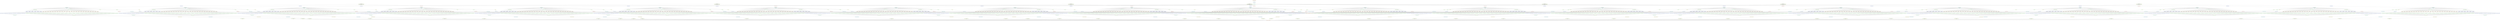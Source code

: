 digraph snakemake_dag {
    graph[bgcolor=white, margin=0];
    node[shape=box, style=rounded, fontname=sans,                 fontsize=10, penwidth=2];
    edge[penwidth=2, color=grey];
	0[label = "produce_snv_concordances", color = "0.07 0.6 0.85", style="rounded"];
	1[label = "prep_for_concordance_check\nsnv: deep", color = "0.22 0.6 0.85", style="rounded"];
	2[label = "deep_concat_index_chunks", color = "0.54 0.6 0.85", style="rounded"];
	3[label = "deep_concat_fofn", color = "0.28 0.6 0.85", style="rounded"];
	4[label = "dv_sort_index_chunk_vcf", color = "0.33 0.6 0.85", style="rounded"];
	5[label = "deepvariant\ndvchrm: 1", color = "0.11 0.6 0.85", style="rounded"];
	6[label = "doppelmark_dups\nMDIR: results/day/hg38/\nalnr: bwa2a", color = "0.47 0.6 0.85", style="rounded"];
	7[label = "bwa_mem2_sort", color = "0.03 0.6 0.85", style="rounded"];
	8[label = "prep_results_dirs", color = "0.39 0.6 0.85", style="rounded"];
	9[label = "workflow_staging", color = "0.56 0.6 0.85", style="rounded"];
	10[label = "stage_supporting_data", color = "0.09 0.6 0.85", style="rounded"];
	11[label = "pre_prep_raw_fq\nsample: RIH0_ANA0-HG001-19_DBC0_0\nsample_lane: RIH0_ANA0-HG001-19_DBC0_0", color = "0.23 0.6 0.85", style="rounded"];
	12[label = "prep_deep_chunkdirs", color = "0.36 0.6 0.85", style="rounded"];
	13[label = "dv_sort_index_chunk_vcf", color = "0.33 0.6 0.85", style="rounded"];
	14[label = "deepvariant\ndvchrm: 2", color = "0.11 0.6 0.85", style="rounded"];
	15[label = "dv_sort_index_chunk_vcf", color = "0.33 0.6 0.85", style="rounded"];
	16[label = "deepvariant\ndvchrm: 3", color = "0.11 0.6 0.85", style="rounded"];
	17[label = "dv_sort_index_chunk_vcf", color = "0.33 0.6 0.85", style="rounded"];
	18[label = "deepvariant\ndvchrm: 4", color = "0.11 0.6 0.85", style="rounded"];
	19[label = "dv_sort_index_chunk_vcf", color = "0.33 0.6 0.85", style="rounded"];
	20[label = "deepvariant\ndvchrm: 5", color = "0.11 0.6 0.85", style="rounded"];
	21[label = "dv_sort_index_chunk_vcf", color = "0.33 0.6 0.85", style="rounded"];
	22[label = "deepvariant\ndvchrm: 6", color = "0.11 0.6 0.85", style="rounded"];
	23[label = "dv_sort_index_chunk_vcf", color = "0.33 0.6 0.85", style="rounded"];
	24[label = "deepvariant\ndvchrm: 7", color = "0.11 0.6 0.85", style="rounded"];
	25[label = "dv_sort_index_chunk_vcf", color = "0.33 0.6 0.85", style="rounded"];
	26[label = "deepvariant\ndvchrm: 8", color = "0.11 0.6 0.85", style="rounded"];
	27[label = "dv_sort_index_chunk_vcf", color = "0.33 0.6 0.85", style="rounded"];
	28[label = "deepvariant\ndvchrm: 9", color = "0.11 0.6 0.85", style="rounded"];
	29[label = "dv_sort_index_chunk_vcf", color = "0.33 0.6 0.85", style="rounded"];
	30[label = "deepvariant\ndvchrm: 10", color = "0.11 0.6 0.85", style="rounded"];
	31[label = "dv_sort_index_chunk_vcf", color = "0.33 0.6 0.85", style="rounded"];
	32[label = "deepvariant\ndvchrm: 11", color = "0.11 0.6 0.85", style="rounded"];
	33[label = "dv_sort_index_chunk_vcf", color = "0.33 0.6 0.85", style="rounded"];
	34[label = "deepvariant\ndvchrm: 12", color = "0.11 0.6 0.85", style="rounded"];
	35[label = "dv_sort_index_chunk_vcf", color = "0.33 0.6 0.85", style="rounded"];
	36[label = "deepvariant\ndvchrm: 13", color = "0.11 0.6 0.85", style="rounded"];
	37[label = "dv_sort_index_chunk_vcf", color = "0.33 0.6 0.85", style="rounded"];
	38[label = "deepvariant\ndvchrm: 14", color = "0.11 0.6 0.85", style="rounded"];
	39[label = "dv_sort_index_chunk_vcf", color = "0.33 0.6 0.85", style="rounded"];
	40[label = "deepvariant\ndvchrm: 15", color = "0.11 0.6 0.85", style="rounded"];
	41[label = "dv_sort_index_chunk_vcf", color = "0.33 0.6 0.85", style="rounded"];
	42[label = "deepvariant\ndvchrm: 16", color = "0.11 0.6 0.85", style="rounded"];
	43[label = "dv_sort_index_chunk_vcf", color = "0.33 0.6 0.85", style="rounded"];
	44[label = "deepvariant\ndvchrm: 17", color = "0.11 0.6 0.85", style="rounded"];
	45[label = "dv_sort_index_chunk_vcf", color = "0.33 0.6 0.85", style="rounded"];
	46[label = "deepvariant\ndvchrm: 18", color = "0.11 0.6 0.85", style="rounded"];
	47[label = "dv_sort_index_chunk_vcf", color = "0.33 0.6 0.85", style="rounded"];
	48[label = "deepvariant\ndvchrm: 19", color = "0.11 0.6 0.85", style="rounded"];
	49[label = "dv_sort_index_chunk_vcf", color = "0.33 0.6 0.85", style="rounded"];
	50[label = "deepvariant\ndvchrm: 20", color = "0.11 0.6 0.85", style="rounded"];
	51[label = "dv_sort_index_chunk_vcf", color = "0.33 0.6 0.85", style="rounded"];
	52[label = "deepvariant\ndvchrm: 21", color = "0.11 0.6 0.85", style="rounded"];
	53[label = "dv_sort_index_chunk_vcf", color = "0.33 0.6 0.85", style="rounded"];
	54[label = "deepvariant\ndvchrm: 22", color = "0.11 0.6 0.85", style="rounded"];
	55[label = "dv_sort_index_chunk_vcf", color = "0.33 0.6 0.85", style="rounded"];
	56[label = "deepvariant\ndvchrm: 23", color = "0.11 0.6 0.85", style="rounded"];
	57[label = "dv_sort_index_chunk_vcf", color = "0.33 0.6 0.85", style="rounded"];
	58[label = "deepvariant\ndvchrm: 24", color = "0.11 0.6 0.85", style="rounded"];
	59[label = "prep_for_concordance_check\nsnv: sentd", color = "0.22 0.6 0.85", style="rounded"];
	60[label = "sentD_concat_index_chunks", color = "0.16 0.6 0.85", style="rounded"];
	61[label = "sentD_concat_fofn", color = "0.43 0.6 0.85", style="rounded"];
	62[label = "sentD_sort_index_chunk_vcf", color = "0.61 0.6 0.85", style="rounded"];
	63[label = "sent_DNAscope\ndchrm: 1", color = "0.63 0.6 0.85", style="rounded"];
	64[label = "prep_sentD_chunkdirs", color = "0.31 0.6 0.85", style="rounded"];
	65[label = "sentD_sort_index_chunk_vcf", color = "0.61 0.6 0.85", style="rounded"];
	66[label = "sent_DNAscope\ndchrm: 2", color = "0.63 0.6 0.85", style="rounded"];
	67[label = "sentD_sort_index_chunk_vcf", color = "0.61 0.6 0.85", style="rounded"];
	68[label = "sent_DNAscope\ndchrm: 3", color = "0.63 0.6 0.85", style="rounded"];
	69[label = "sentD_sort_index_chunk_vcf", color = "0.61 0.6 0.85", style="rounded"];
	70[label = "sent_DNAscope\ndchrm: 4", color = "0.63 0.6 0.85", style="rounded"];
	71[label = "sentD_sort_index_chunk_vcf", color = "0.61 0.6 0.85", style="rounded"];
	72[label = "sent_DNAscope\ndchrm: 5-10", color = "0.63 0.6 0.85", style="rounded"];
	73[label = "sentD_sort_index_chunk_vcf", color = "0.61 0.6 0.85", style="rounded"];
	74[label = "sent_DNAscope\ndchrm: 11-24", color = "0.63 0.6 0.85", style="rounded"];
	75[label = "prep_for_concordance_check\nsnv: deep", color = "0.22 0.6 0.85", style="rounded"];
	76[label = "deep_concat_index_chunks", color = "0.54 0.6 0.85", style="rounded"];
	77[label = "deep_concat_fofn", color = "0.28 0.6 0.85", style="rounded"];
	78[label = "dv_sort_index_chunk_vcf", color = "0.33 0.6 0.85", style="rounded"];
	79[label = "deepvariant\ndvchrm: 1", color = "0.11 0.6 0.85", style="rounded"];
	80[label = "doppelmark_dups\nMDIR: results/day/hg38/\nalnr: sent", color = "0.47 0.6 0.85", style="rounded"];
	81[label = "sentieon_bwa_sort", color = "0.63 0.6 0.85", style="rounded"];
	82[label = "prep_deep_chunkdirs", color = "0.36 0.6 0.85", style="rounded"];
	83[label = "dv_sort_index_chunk_vcf", color = "0.33 0.6 0.85", style="rounded"];
	84[label = "deepvariant\ndvchrm: 2", color = "0.11 0.6 0.85", style="rounded"];
	85[label = "dv_sort_index_chunk_vcf", color = "0.33 0.6 0.85", style="rounded"];
	86[label = "deepvariant\ndvchrm: 3", color = "0.11 0.6 0.85", style="rounded"];
	87[label = "dv_sort_index_chunk_vcf", color = "0.33 0.6 0.85", style="rounded"];
	88[label = "deepvariant\ndvchrm: 4", color = "0.11 0.6 0.85", style="rounded"];
	89[label = "dv_sort_index_chunk_vcf", color = "0.33 0.6 0.85", style="rounded"];
	90[label = "deepvariant\ndvchrm: 5", color = "0.11 0.6 0.85", style="rounded"];
	91[label = "dv_sort_index_chunk_vcf", color = "0.33 0.6 0.85", style="rounded"];
	92[label = "deepvariant\ndvchrm: 6", color = "0.11 0.6 0.85", style="rounded"];
	93[label = "dv_sort_index_chunk_vcf", color = "0.33 0.6 0.85", style="rounded"];
	94[label = "deepvariant\ndvchrm: 7", color = "0.11 0.6 0.85", style="rounded"];
	95[label = "dv_sort_index_chunk_vcf", color = "0.33 0.6 0.85", style="rounded"];
	96[label = "deepvariant\ndvchrm: 8", color = "0.11 0.6 0.85", style="rounded"];
	97[label = "dv_sort_index_chunk_vcf", color = "0.33 0.6 0.85", style="rounded"];
	98[label = "deepvariant\ndvchrm: 9", color = "0.11 0.6 0.85", style="rounded"];
	99[label = "dv_sort_index_chunk_vcf", color = "0.33 0.6 0.85", style="rounded"];
	100[label = "deepvariant\ndvchrm: 10", color = "0.11 0.6 0.85", style="rounded"];
	101[label = "dv_sort_index_chunk_vcf", color = "0.33 0.6 0.85", style="rounded"];
	102[label = "deepvariant\ndvchrm: 11", color = "0.11 0.6 0.85", style="rounded"];
	103[label = "dv_sort_index_chunk_vcf", color = "0.33 0.6 0.85", style="rounded"];
	104[label = "deepvariant\ndvchrm: 12", color = "0.11 0.6 0.85", style="rounded"];
	105[label = "dv_sort_index_chunk_vcf", color = "0.33 0.6 0.85", style="rounded"];
	106[label = "deepvariant\ndvchrm: 13", color = "0.11 0.6 0.85", style="rounded"];
	107[label = "dv_sort_index_chunk_vcf", color = "0.33 0.6 0.85", style="rounded"];
	108[label = "deepvariant\ndvchrm: 14", color = "0.11 0.6 0.85", style="rounded"];
	109[label = "dv_sort_index_chunk_vcf", color = "0.33 0.6 0.85", style="rounded"];
	110[label = "deepvariant\ndvchrm: 15", color = "0.11 0.6 0.85", style="rounded"];
	111[label = "dv_sort_index_chunk_vcf", color = "0.33 0.6 0.85", style="rounded"];
	112[label = "deepvariant\ndvchrm: 16", color = "0.11 0.6 0.85", style="rounded"];
	113[label = "dv_sort_index_chunk_vcf", color = "0.33 0.6 0.85", style="rounded"];
	114[label = "deepvariant\ndvchrm: 17", color = "0.11 0.6 0.85", style="rounded"];
	115[label = "dv_sort_index_chunk_vcf", color = "0.33 0.6 0.85", style="rounded"];
	116[label = "deepvariant\ndvchrm: 18", color = "0.11 0.6 0.85", style="rounded"];
	117[label = "dv_sort_index_chunk_vcf", color = "0.33 0.6 0.85", style="rounded"];
	118[label = "deepvariant\ndvchrm: 19", color = "0.11 0.6 0.85", style="rounded"];
	119[label = "dv_sort_index_chunk_vcf", color = "0.33 0.6 0.85", style="rounded"];
	120[label = "deepvariant\ndvchrm: 20", color = "0.11 0.6 0.85", style="rounded"];
	121[label = "dv_sort_index_chunk_vcf", color = "0.33 0.6 0.85", style="rounded"];
	122[label = "deepvariant\ndvchrm: 21", color = "0.11 0.6 0.85", style="rounded"];
	123[label = "dv_sort_index_chunk_vcf", color = "0.33 0.6 0.85", style="rounded"];
	124[label = "deepvariant\ndvchrm: 22", color = "0.11 0.6 0.85", style="rounded"];
	125[label = "dv_sort_index_chunk_vcf", color = "0.33 0.6 0.85", style="rounded"];
	126[label = "deepvariant\ndvchrm: 23", color = "0.11 0.6 0.85", style="rounded"];
	127[label = "dv_sort_index_chunk_vcf", color = "0.33 0.6 0.85", style="rounded"];
	128[label = "deepvariant\ndvchrm: 24", color = "0.11 0.6 0.85", style="rounded"];
	129[label = "prep_for_concordance_check\nsnv: sentd", color = "0.22 0.6 0.85", style="rounded"];
	130[label = "sentD_concat_index_chunks", color = "0.16 0.6 0.85", style="rounded"];
	131[label = "sentD_concat_fofn", color = "0.43 0.6 0.85", style="rounded"];
	132[label = "sentD_sort_index_chunk_vcf", color = "0.61 0.6 0.85", style="rounded"];
	133[label = "sent_DNAscope\ndchrm: 1", color = "0.63 0.6 0.85", style="rounded"];
	134[label = "prep_sentD_chunkdirs", color = "0.31 0.6 0.85", style="rounded"];
	135[label = "sentD_sort_index_chunk_vcf", color = "0.61 0.6 0.85", style="rounded"];
	136[label = "sent_DNAscope\ndchrm: 2", color = "0.63 0.6 0.85", style="rounded"];
	137[label = "sentD_sort_index_chunk_vcf", color = "0.61 0.6 0.85", style="rounded"];
	138[label = "sent_DNAscope\ndchrm: 3", color = "0.63 0.6 0.85", style="rounded"];
	139[label = "sentD_sort_index_chunk_vcf", color = "0.61 0.6 0.85", style="rounded"];
	140[label = "sent_DNAscope\ndchrm: 4", color = "0.63 0.6 0.85", style="rounded"];
	141[label = "sentD_sort_index_chunk_vcf", color = "0.61 0.6 0.85", style="rounded"];
	142[label = "sent_DNAscope\ndchrm: 5-10", color = "0.63 0.6 0.85", style="rounded"];
	143[label = "sentD_sort_index_chunk_vcf", color = "0.61 0.6 0.85", style="rounded"];
	144[label = "sent_DNAscope\ndchrm: 11-24", color = "0.63 0.6 0.85", style="rounded"];
	145[label = "prep_for_concordance_check\nsnv: deep", color = "0.22 0.6 0.85", style="rounded"];
	146[label = "deep_concat_index_chunks", color = "0.54 0.6 0.85", style="rounded"];
	147[label = "deep_concat_fofn", color = "0.28 0.6 0.85", style="rounded"];
	148[label = "dv_sort_index_chunk_vcf", color = "0.33 0.6 0.85", style="rounded"];
	149[label = "deepvariant\ndvchrm: 1", color = "0.11 0.6 0.85", style="rounded"];
	150[label = "doppelmark_dups\nMDIR: results/day/hg38/\nalnr: strobe", color = "0.47 0.6 0.85", style="rounded"];
	151[label = "strobe_align_sort", color = "0.64 0.6 0.85", style="rounded"];
	152[label = "prep_deep_chunkdirs", color = "0.36 0.6 0.85", style="rounded"];
	153[label = "dv_sort_index_chunk_vcf", color = "0.33 0.6 0.85", style="rounded"];
	154[label = "deepvariant\ndvchrm: 2", color = "0.11 0.6 0.85", style="rounded"];
	155[label = "dv_sort_index_chunk_vcf", color = "0.33 0.6 0.85", style="rounded"];
	156[label = "deepvariant\ndvchrm: 3", color = "0.11 0.6 0.85", style="rounded"];
	157[label = "dv_sort_index_chunk_vcf", color = "0.33 0.6 0.85", style="rounded"];
	158[label = "deepvariant\ndvchrm: 4", color = "0.11 0.6 0.85", style="rounded"];
	159[label = "dv_sort_index_chunk_vcf", color = "0.33 0.6 0.85", style="rounded"];
	160[label = "deepvariant\ndvchrm: 5", color = "0.11 0.6 0.85", style="rounded"];
	161[label = "dv_sort_index_chunk_vcf", color = "0.33 0.6 0.85", style="rounded"];
	162[label = "deepvariant\ndvchrm: 6", color = "0.11 0.6 0.85", style="rounded"];
	163[label = "dv_sort_index_chunk_vcf", color = "0.33 0.6 0.85", style="rounded"];
	164[label = "deepvariant\ndvchrm: 7", color = "0.11 0.6 0.85", style="rounded"];
	165[label = "dv_sort_index_chunk_vcf", color = "0.33 0.6 0.85", style="rounded"];
	166[label = "deepvariant\ndvchrm: 8", color = "0.11 0.6 0.85", style="rounded"];
	167[label = "dv_sort_index_chunk_vcf", color = "0.33 0.6 0.85", style="rounded"];
	168[label = "deepvariant\ndvchrm: 9", color = "0.11 0.6 0.85", style="rounded"];
	169[label = "dv_sort_index_chunk_vcf", color = "0.33 0.6 0.85", style="rounded"];
	170[label = "deepvariant\ndvchrm: 10", color = "0.11 0.6 0.85", style="rounded"];
	171[label = "dv_sort_index_chunk_vcf", color = "0.33 0.6 0.85", style="rounded"];
	172[label = "deepvariant\ndvchrm: 11", color = "0.11 0.6 0.85", style="rounded"];
	173[label = "dv_sort_index_chunk_vcf", color = "0.33 0.6 0.85", style="rounded"];
	174[label = "deepvariant\ndvchrm: 12", color = "0.11 0.6 0.85", style="rounded"];
	175[label = "dv_sort_index_chunk_vcf", color = "0.33 0.6 0.85", style="rounded"];
	176[label = "deepvariant\ndvchrm: 13", color = "0.11 0.6 0.85", style="rounded"];
	177[label = "dv_sort_index_chunk_vcf", color = "0.33 0.6 0.85", style="rounded"];
	178[label = "deepvariant\ndvchrm: 14", color = "0.11 0.6 0.85", style="rounded"];
	179[label = "dv_sort_index_chunk_vcf", color = "0.33 0.6 0.85", style="rounded"];
	180[label = "deepvariant\ndvchrm: 15", color = "0.11 0.6 0.85", style="rounded"];
	181[label = "dv_sort_index_chunk_vcf", color = "0.33 0.6 0.85", style="rounded"];
	182[label = "deepvariant\ndvchrm: 16", color = "0.11 0.6 0.85", style="rounded"];
	183[label = "dv_sort_index_chunk_vcf", color = "0.33 0.6 0.85", style="rounded"];
	184[label = "deepvariant\ndvchrm: 17", color = "0.11 0.6 0.85", style="rounded"];
	185[label = "dv_sort_index_chunk_vcf", color = "0.33 0.6 0.85", style="rounded"];
	186[label = "deepvariant\ndvchrm: 18", color = "0.11 0.6 0.85", style="rounded"];
	187[label = "dv_sort_index_chunk_vcf", color = "0.33 0.6 0.85", style="rounded"];
	188[label = "deepvariant\ndvchrm: 19", color = "0.11 0.6 0.85", style="rounded"];
	189[label = "dv_sort_index_chunk_vcf", color = "0.33 0.6 0.85", style="rounded"];
	190[label = "deepvariant\ndvchrm: 20", color = "0.11 0.6 0.85", style="rounded"];
	191[label = "dv_sort_index_chunk_vcf", color = "0.33 0.6 0.85", style="rounded"];
	192[label = "deepvariant\ndvchrm: 21", color = "0.11 0.6 0.85", style="rounded"];
	193[label = "dv_sort_index_chunk_vcf", color = "0.33 0.6 0.85", style="rounded"];
	194[label = "deepvariant\ndvchrm: 22", color = "0.11 0.6 0.85", style="rounded"];
	195[label = "dv_sort_index_chunk_vcf", color = "0.33 0.6 0.85", style="rounded"];
	196[label = "deepvariant\ndvchrm: 23", color = "0.11 0.6 0.85", style="rounded"];
	197[label = "dv_sort_index_chunk_vcf", color = "0.33 0.6 0.85", style="rounded"];
	198[label = "deepvariant\ndvchrm: 24", color = "0.11 0.6 0.85", style="rounded"];
	199[label = "prep_for_concordance_check\nsnv: sentd", color = "0.22 0.6 0.85", style="rounded"];
	200[label = "sentD_concat_index_chunks", color = "0.16 0.6 0.85", style="rounded"];
	201[label = "sentD_concat_fofn", color = "0.43 0.6 0.85", style="rounded"];
	202[label = "sentD_sort_index_chunk_vcf", color = "0.61 0.6 0.85", style="rounded"];
	203[label = "sent_DNAscope\ndchrm: 1", color = "0.63 0.6 0.85", style="rounded"];
	204[label = "prep_sentD_chunkdirs", color = "0.31 0.6 0.85", style="rounded"];
	205[label = "sentD_sort_index_chunk_vcf", color = "0.61 0.6 0.85", style="rounded"];
	206[label = "sent_DNAscope\ndchrm: 2", color = "0.63 0.6 0.85", style="rounded"];
	207[label = "sentD_sort_index_chunk_vcf", color = "0.61 0.6 0.85", style="rounded"];
	208[label = "sent_DNAscope\ndchrm: 3", color = "0.63 0.6 0.85", style="rounded"];
	209[label = "sentD_sort_index_chunk_vcf", color = "0.61 0.6 0.85", style="rounded"];
	210[label = "sent_DNAscope\ndchrm: 4", color = "0.63 0.6 0.85", style="rounded"];
	211[label = "sentD_sort_index_chunk_vcf", color = "0.61 0.6 0.85", style="rounded"];
	212[label = "sent_DNAscope\ndchrm: 5-10", color = "0.63 0.6 0.85", style="rounded"];
	213[label = "sentD_sort_index_chunk_vcf", color = "0.61 0.6 0.85", style="rounded"];
	214[label = "sent_DNAscope\ndchrm: 11-24", color = "0.63 0.6 0.85", style="rounded"];
	215[label = "prep_for_concordance_check\nsnv: deep", color = "0.22 0.6 0.85", style="rounded"];
	216[label = "deep_concat_index_chunks", color = "0.54 0.6 0.85", style="rounded"];
	217[label = "deep_concat_fofn", color = "0.28 0.6 0.85", style="rounded"];
	218[label = "dv_sort_index_chunk_vcf", color = "0.33 0.6 0.85", style="rounded"];
	219[label = "deepvariant\ndvchrm: 1", color = "0.11 0.6 0.85", style="rounded"];
	220[label = "doppelmark_dups\nMDIR: results/day/hg38/\nalnr: bwa2a", color = "0.47 0.6 0.85", style="rounded"];
	221[label = "bwa_mem2_sort", color = "0.03 0.6 0.85", style="rounded"];
	222[label = "pre_prep_raw_fq\nsample: RIH0_ANA0-HG002-19_DBC0_0\nsample_lane: RIH0_ANA0-HG002-19_DBC0_0", color = "0.23 0.6 0.85", style="rounded"];
	223[label = "prep_deep_chunkdirs", color = "0.36 0.6 0.85", style="rounded"];
	224[label = "dv_sort_index_chunk_vcf", color = "0.33 0.6 0.85", style="rounded"];
	225[label = "deepvariant\ndvchrm: 2", color = "0.11 0.6 0.85", style="rounded"];
	226[label = "dv_sort_index_chunk_vcf", color = "0.33 0.6 0.85", style="rounded"];
	227[label = "deepvariant\ndvchrm: 3", color = "0.11 0.6 0.85", style="rounded"];
	228[label = "dv_sort_index_chunk_vcf", color = "0.33 0.6 0.85", style="rounded"];
	229[label = "deepvariant\ndvchrm: 4", color = "0.11 0.6 0.85", style="rounded"];
	230[label = "dv_sort_index_chunk_vcf", color = "0.33 0.6 0.85", style="rounded"];
	231[label = "deepvariant\ndvchrm: 5", color = "0.11 0.6 0.85", style="rounded"];
	232[label = "dv_sort_index_chunk_vcf", color = "0.33 0.6 0.85", style="rounded"];
	233[label = "deepvariant\ndvchrm: 6", color = "0.11 0.6 0.85", style="rounded"];
	234[label = "dv_sort_index_chunk_vcf", color = "0.33 0.6 0.85", style="rounded"];
	235[label = "deepvariant\ndvchrm: 7", color = "0.11 0.6 0.85", style="rounded"];
	236[label = "dv_sort_index_chunk_vcf", color = "0.33 0.6 0.85", style="rounded"];
	237[label = "deepvariant\ndvchrm: 8", color = "0.11 0.6 0.85", style="rounded"];
	238[label = "dv_sort_index_chunk_vcf", color = "0.33 0.6 0.85", style="rounded"];
	239[label = "deepvariant\ndvchrm: 9", color = "0.11 0.6 0.85", style="rounded"];
	240[label = "dv_sort_index_chunk_vcf", color = "0.33 0.6 0.85", style="rounded"];
	241[label = "deepvariant\ndvchrm: 10", color = "0.11 0.6 0.85", style="rounded"];
	242[label = "dv_sort_index_chunk_vcf", color = "0.33 0.6 0.85", style="rounded"];
	243[label = "deepvariant\ndvchrm: 11", color = "0.11 0.6 0.85", style="rounded"];
	244[label = "dv_sort_index_chunk_vcf", color = "0.33 0.6 0.85", style="rounded"];
	245[label = "deepvariant\ndvchrm: 12", color = "0.11 0.6 0.85", style="rounded"];
	246[label = "dv_sort_index_chunk_vcf", color = "0.33 0.6 0.85", style="rounded"];
	247[label = "deepvariant\ndvchrm: 13", color = "0.11 0.6 0.85", style="rounded"];
	248[label = "dv_sort_index_chunk_vcf", color = "0.33 0.6 0.85", style="rounded"];
	249[label = "deepvariant\ndvchrm: 14", color = "0.11 0.6 0.85", style="rounded"];
	250[label = "dv_sort_index_chunk_vcf", color = "0.33 0.6 0.85", style="rounded"];
	251[label = "deepvariant\ndvchrm: 15", color = "0.11 0.6 0.85", style="rounded"];
	252[label = "dv_sort_index_chunk_vcf", color = "0.33 0.6 0.85", style="rounded"];
	253[label = "deepvariant\ndvchrm: 16", color = "0.11 0.6 0.85", style="rounded"];
	254[label = "dv_sort_index_chunk_vcf", color = "0.33 0.6 0.85", style="rounded"];
	255[label = "deepvariant\ndvchrm: 17", color = "0.11 0.6 0.85", style="rounded"];
	256[label = "dv_sort_index_chunk_vcf", color = "0.33 0.6 0.85", style="rounded"];
	257[label = "deepvariant\ndvchrm: 18", color = "0.11 0.6 0.85", style="rounded"];
	258[label = "dv_sort_index_chunk_vcf", color = "0.33 0.6 0.85", style="rounded"];
	259[label = "deepvariant\ndvchrm: 19", color = "0.11 0.6 0.85", style="rounded"];
	260[label = "dv_sort_index_chunk_vcf", color = "0.33 0.6 0.85", style="rounded"];
	261[label = "deepvariant\ndvchrm: 20", color = "0.11 0.6 0.85", style="rounded"];
	262[label = "dv_sort_index_chunk_vcf", color = "0.33 0.6 0.85", style="rounded"];
	263[label = "deepvariant\ndvchrm: 21", color = "0.11 0.6 0.85", style="rounded"];
	264[label = "dv_sort_index_chunk_vcf", color = "0.33 0.6 0.85", style="rounded"];
	265[label = "deepvariant\ndvchrm: 22", color = "0.11 0.6 0.85", style="rounded"];
	266[label = "dv_sort_index_chunk_vcf", color = "0.33 0.6 0.85", style="rounded"];
	267[label = "deepvariant\ndvchrm: 23", color = "0.11 0.6 0.85", style="rounded"];
	268[label = "dv_sort_index_chunk_vcf", color = "0.33 0.6 0.85", style="rounded"];
	269[label = "deepvariant\ndvchrm: 24", color = "0.11 0.6 0.85", style="rounded"];
	270[label = "prep_for_concordance_check\nsnv: sentd", color = "0.22 0.6 0.85", style="rounded"];
	271[label = "sentD_concat_index_chunks", color = "0.16 0.6 0.85", style="rounded"];
	272[label = "sentD_concat_fofn", color = "0.43 0.6 0.85", style="rounded"];
	273[label = "sentD_sort_index_chunk_vcf", color = "0.61 0.6 0.85", style="rounded"];
	274[label = "sent_DNAscope\ndchrm: 1", color = "0.63 0.6 0.85", style="rounded"];
	275[label = "prep_sentD_chunkdirs", color = "0.31 0.6 0.85", style="rounded"];
	276[label = "sentD_sort_index_chunk_vcf", color = "0.61 0.6 0.85", style="rounded"];
	277[label = "sent_DNAscope\ndchrm: 2", color = "0.63 0.6 0.85", style="rounded"];
	278[label = "sentD_sort_index_chunk_vcf", color = "0.61 0.6 0.85", style="rounded"];
	279[label = "sent_DNAscope\ndchrm: 3", color = "0.63 0.6 0.85", style="rounded"];
	280[label = "sentD_sort_index_chunk_vcf", color = "0.61 0.6 0.85", style="rounded"];
	281[label = "sent_DNAscope\ndchrm: 4", color = "0.63 0.6 0.85", style="rounded"];
	282[label = "sentD_sort_index_chunk_vcf", color = "0.61 0.6 0.85", style="rounded"];
	283[label = "sent_DNAscope\ndchrm: 5-10", color = "0.63 0.6 0.85", style="rounded"];
	284[label = "sentD_sort_index_chunk_vcf", color = "0.61 0.6 0.85", style="rounded"];
	285[label = "sent_DNAscope\ndchrm: 11-24", color = "0.63 0.6 0.85", style="rounded"];
	286[label = "prep_for_concordance_check\nsnv: deep", color = "0.22 0.6 0.85", style="rounded"];
	287[label = "deep_concat_index_chunks", color = "0.54 0.6 0.85", style="rounded"];
	288[label = "deep_concat_fofn", color = "0.28 0.6 0.85", style="rounded"];
	289[label = "dv_sort_index_chunk_vcf", color = "0.33 0.6 0.85", style="rounded"];
	290[label = "deepvariant\ndvchrm: 1", color = "0.11 0.6 0.85", style="rounded"];
	291[label = "doppelmark_dups\nMDIR: results/day/hg38/\nalnr: sent", color = "0.47 0.6 0.85", style="rounded"];
	292[label = "sentieon_bwa_sort", color = "0.63 0.6 0.85", style="rounded"];
	293[label = "prep_deep_chunkdirs", color = "0.36 0.6 0.85", style="rounded"];
	294[label = "dv_sort_index_chunk_vcf", color = "0.33 0.6 0.85", style="rounded"];
	295[label = "deepvariant\ndvchrm: 2", color = "0.11 0.6 0.85", style="rounded"];
	296[label = "dv_sort_index_chunk_vcf", color = "0.33 0.6 0.85", style="rounded"];
	297[label = "deepvariant\ndvchrm: 3", color = "0.11 0.6 0.85", style="rounded"];
	298[label = "dv_sort_index_chunk_vcf", color = "0.33 0.6 0.85", style="rounded"];
	299[label = "deepvariant\ndvchrm: 4", color = "0.11 0.6 0.85", style="rounded"];
	300[label = "dv_sort_index_chunk_vcf", color = "0.33 0.6 0.85", style="rounded"];
	301[label = "deepvariant\ndvchrm: 5", color = "0.11 0.6 0.85", style="rounded"];
	302[label = "dv_sort_index_chunk_vcf", color = "0.33 0.6 0.85", style="rounded"];
	303[label = "deepvariant\ndvchrm: 6", color = "0.11 0.6 0.85", style="rounded"];
	304[label = "dv_sort_index_chunk_vcf", color = "0.33 0.6 0.85", style="rounded"];
	305[label = "deepvariant\ndvchrm: 7", color = "0.11 0.6 0.85", style="rounded"];
	306[label = "dv_sort_index_chunk_vcf", color = "0.33 0.6 0.85", style="rounded"];
	307[label = "deepvariant\ndvchrm: 8", color = "0.11 0.6 0.85", style="rounded"];
	308[label = "dv_sort_index_chunk_vcf", color = "0.33 0.6 0.85", style="rounded"];
	309[label = "deepvariant\ndvchrm: 9", color = "0.11 0.6 0.85", style="rounded"];
	310[label = "dv_sort_index_chunk_vcf", color = "0.33 0.6 0.85", style="rounded"];
	311[label = "deepvariant\ndvchrm: 10", color = "0.11 0.6 0.85", style="rounded"];
	312[label = "dv_sort_index_chunk_vcf", color = "0.33 0.6 0.85", style="rounded"];
	313[label = "deepvariant\ndvchrm: 11", color = "0.11 0.6 0.85", style="rounded"];
	314[label = "dv_sort_index_chunk_vcf", color = "0.33 0.6 0.85", style="rounded"];
	315[label = "deepvariant\ndvchrm: 12", color = "0.11 0.6 0.85", style="rounded"];
	316[label = "dv_sort_index_chunk_vcf", color = "0.33 0.6 0.85", style="rounded"];
	317[label = "deepvariant\ndvchrm: 13", color = "0.11 0.6 0.85", style="rounded"];
	318[label = "dv_sort_index_chunk_vcf", color = "0.33 0.6 0.85", style="rounded"];
	319[label = "deepvariant\ndvchrm: 14", color = "0.11 0.6 0.85", style="rounded"];
	320[label = "dv_sort_index_chunk_vcf", color = "0.33 0.6 0.85", style="rounded"];
	321[label = "deepvariant\ndvchrm: 15", color = "0.11 0.6 0.85", style="rounded"];
	322[label = "dv_sort_index_chunk_vcf", color = "0.33 0.6 0.85", style="rounded"];
	323[label = "deepvariant\ndvchrm: 16", color = "0.11 0.6 0.85", style="rounded"];
	324[label = "dv_sort_index_chunk_vcf", color = "0.33 0.6 0.85", style="rounded"];
	325[label = "deepvariant\ndvchrm: 17", color = "0.11 0.6 0.85", style="rounded"];
	326[label = "dv_sort_index_chunk_vcf", color = "0.33 0.6 0.85", style="rounded"];
	327[label = "deepvariant\ndvchrm: 18", color = "0.11 0.6 0.85", style="rounded"];
	328[label = "dv_sort_index_chunk_vcf", color = "0.33 0.6 0.85", style="rounded"];
	329[label = "deepvariant\ndvchrm: 19", color = "0.11 0.6 0.85", style="rounded"];
	330[label = "dv_sort_index_chunk_vcf", color = "0.33 0.6 0.85", style="rounded"];
	331[label = "deepvariant\ndvchrm: 20", color = "0.11 0.6 0.85", style="rounded"];
	332[label = "dv_sort_index_chunk_vcf", color = "0.33 0.6 0.85", style="rounded"];
	333[label = "deepvariant\ndvchrm: 21", color = "0.11 0.6 0.85", style="rounded"];
	334[label = "dv_sort_index_chunk_vcf", color = "0.33 0.6 0.85", style="rounded"];
	335[label = "deepvariant\ndvchrm: 22", color = "0.11 0.6 0.85", style="rounded"];
	336[label = "dv_sort_index_chunk_vcf", color = "0.33 0.6 0.85", style="rounded"];
	337[label = "deepvariant\ndvchrm: 23", color = "0.11 0.6 0.85", style="rounded"];
	338[label = "dv_sort_index_chunk_vcf", color = "0.33 0.6 0.85", style="rounded"];
	339[label = "deepvariant\ndvchrm: 24", color = "0.11 0.6 0.85", style="rounded"];
	340[label = "prep_for_concordance_check\nsnv: sentd", color = "0.22 0.6 0.85", style="rounded"];
	341[label = "sentD_concat_index_chunks", color = "0.16 0.6 0.85", style="rounded"];
	342[label = "sentD_concat_fofn", color = "0.43 0.6 0.85", style="rounded"];
	343[label = "sentD_sort_index_chunk_vcf", color = "0.61 0.6 0.85", style="rounded"];
	344[label = "sent_DNAscope\ndchrm: 1", color = "0.63 0.6 0.85", style="rounded"];
	345[label = "prep_sentD_chunkdirs", color = "0.31 0.6 0.85", style="rounded"];
	346[label = "sentD_sort_index_chunk_vcf", color = "0.61 0.6 0.85", style="rounded"];
	347[label = "sent_DNAscope\ndchrm: 2", color = "0.63 0.6 0.85", style="rounded"];
	348[label = "sentD_sort_index_chunk_vcf", color = "0.61 0.6 0.85", style="rounded"];
	349[label = "sent_DNAscope\ndchrm: 3", color = "0.63 0.6 0.85", style="rounded"];
	350[label = "sentD_sort_index_chunk_vcf", color = "0.61 0.6 0.85", style="rounded"];
	351[label = "sent_DNAscope\ndchrm: 4", color = "0.63 0.6 0.85", style="rounded"];
	352[label = "sentD_sort_index_chunk_vcf", color = "0.61 0.6 0.85", style="rounded"];
	353[label = "sent_DNAscope\ndchrm: 5-10", color = "0.63 0.6 0.85", style="rounded"];
	354[label = "sentD_sort_index_chunk_vcf", color = "0.61 0.6 0.85", style="rounded"];
	355[label = "sent_DNAscope\ndchrm: 11-24", color = "0.63 0.6 0.85", style="rounded"];
	356[label = "prep_for_concordance_check\nsnv: deep", color = "0.22 0.6 0.85", style="rounded"];
	357[label = "deep_concat_index_chunks", color = "0.54 0.6 0.85", style="rounded"];
	358[label = "deep_concat_fofn", color = "0.28 0.6 0.85", style="rounded"];
	359[label = "dv_sort_index_chunk_vcf", color = "0.33 0.6 0.85", style="rounded"];
	360[label = "deepvariant\ndvchrm: 1", color = "0.11 0.6 0.85", style="rounded"];
	361[label = "doppelmark_dups\nMDIR: results/day/hg38/\nalnr: strobe", color = "0.47 0.6 0.85", style="rounded"];
	362[label = "strobe_align_sort", color = "0.64 0.6 0.85", style="rounded"];
	363[label = "prep_deep_chunkdirs", color = "0.36 0.6 0.85", style="rounded"];
	364[label = "dv_sort_index_chunk_vcf", color = "0.33 0.6 0.85", style="rounded"];
	365[label = "deepvariant\ndvchrm: 2", color = "0.11 0.6 0.85", style="rounded"];
	366[label = "dv_sort_index_chunk_vcf", color = "0.33 0.6 0.85", style="rounded"];
	367[label = "deepvariant\ndvchrm: 3", color = "0.11 0.6 0.85", style="rounded"];
	368[label = "dv_sort_index_chunk_vcf", color = "0.33 0.6 0.85", style="rounded"];
	369[label = "deepvariant\ndvchrm: 4", color = "0.11 0.6 0.85", style="rounded"];
	370[label = "dv_sort_index_chunk_vcf", color = "0.33 0.6 0.85", style="rounded"];
	371[label = "deepvariant\ndvchrm: 5", color = "0.11 0.6 0.85", style="rounded"];
	372[label = "dv_sort_index_chunk_vcf", color = "0.33 0.6 0.85", style="rounded"];
	373[label = "deepvariant\ndvchrm: 6", color = "0.11 0.6 0.85", style="rounded"];
	374[label = "dv_sort_index_chunk_vcf", color = "0.33 0.6 0.85", style="rounded"];
	375[label = "deepvariant\ndvchrm: 7", color = "0.11 0.6 0.85", style="rounded"];
	376[label = "dv_sort_index_chunk_vcf", color = "0.33 0.6 0.85", style="rounded"];
	377[label = "deepvariant\ndvchrm: 8", color = "0.11 0.6 0.85", style="rounded"];
	378[label = "dv_sort_index_chunk_vcf", color = "0.33 0.6 0.85", style="rounded"];
	379[label = "deepvariant\ndvchrm: 9", color = "0.11 0.6 0.85", style="rounded"];
	380[label = "dv_sort_index_chunk_vcf", color = "0.33 0.6 0.85", style="rounded"];
	381[label = "deepvariant\ndvchrm: 10", color = "0.11 0.6 0.85", style="rounded"];
	382[label = "dv_sort_index_chunk_vcf", color = "0.33 0.6 0.85", style="rounded"];
	383[label = "deepvariant\ndvchrm: 11", color = "0.11 0.6 0.85", style="rounded"];
	384[label = "dv_sort_index_chunk_vcf", color = "0.33 0.6 0.85", style="rounded"];
	385[label = "deepvariant\ndvchrm: 12", color = "0.11 0.6 0.85", style="rounded"];
	386[label = "dv_sort_index_chunk_vcf", color = "0.33 0.6 0.85", style="rounded"];
	387[label = "deepvariant\ndvchrm: 13", color = "0.11 0.6 0.85", style="rounded"];
	388[label = "dv_sort_index_chunk_vcf", color = "0.33 0.6 0.85", style="rounded"];
	389[label = "deepvariant\ndvchrm: 14", color = "0.11 0.6 0.85", style="rounded"];
	390[label = "dv_sort_index_chunk_vcf", color = "0.33 0.6 0.85", style="rounded"];
	391[label = "deepvariant\ndvchrm: 15", color = "0.11 0.6 0.85", style="rounded"];
	392[label = "dv_sort_index_chunk_vcf", color = "0.33 0.6 0.85", style="rounded"];
	393[label = "deepvariant\ndvchrm: 16", color = "0.11 0.6 0.85", style="rounded"];
	394[label = "dv_sort_index_chunk_vcf", color = "0.33 0.6 0.85", style="rounded"];
	395[label = "deepvariant\ndvchrm: 17", color = "0.11 0.6 0.85", style="rounded"];
	396[label = "dv_sort_index_chunk_vcf", color = "0.33 0.6 0.85", style="rounded"];
	397[label = "deepvariant\ndvchrm: 18", color = "0.11 0.6 0.85", style="rounded"];
	398[label = "dv_sort_index_chunk_vcf", color = "0.33 0.6 0.85", style="rounded"];
	399[label = "deepvariant\ndvchrm: 19", color = "0.11 0.6 0.85", style="rounded"];
	400[label = "dv_sort_index_chunk_vcf", color = "0.33 0.6 0.85", style="rounded"];
	401[label = "deepvariant\ndvchrm: 20", color = "0.11 0.6 0.85", style="rounded"];
	402[label = "dv_sort_index_chunk_vcf", color = "0.33 0.6 0.85", style="rounded"];
	403[label = "deepvariant\ndvchrm: 21", color = "0.11 0.6 0.85", style="rounded"];
	404[label = "dv_sort_index_chunk_vcf", color = "0.33 0.6 0.85", style="rounded"];
	405[label = "deepvariant\ndvchrm: 22", color = "0.11 0.6 0.85", style="rounded"];
	406[label = "dv_sort_index_chunk_vcf", color = "0.33 0.6 0.85", style="rounded"];
	407[label = "deepvariant\ndvchrm: 23", color = "0.11 0.6 0.85", style="rounded"];
	408[label = "dv_sort_index_chunk_vcf", color = "0.33 0.6 0.85", style="rounded"];
	409[label = "deepvariant\ndvchrm: 24", color = "0.11 0.6 0.85", style="rounded"];
	410[label = "prep_for_concordance_check\nsnv: sentd", color = "0.22 0.6 0.85", style="rounded"];
	411[label = "sentD_concat_index_chunks", color = "0.16 0.6 0.85", style="rounded"];
	412[label = "sentD_concat_fofn", color = "0.43 0.6 0.85", style="rounded"];
	413[label = "sentD_sort_index_chunk_vcf", color = "0.61 0.6 0.85", style="rounded"];
	414[label = "sent_DNAscope\ndchrm: 1", color = "0.63 0.6 0.85", style="rounded"];
	415[label = "prep_sentD_chunkdirs", color = "0.31 0.6 0.85", style="rounded"];
	416[label = "sentD_sort_index_chunk_vcf", color = "0.61 0.6 0.85", style="rounded"];
	417[label = "sent_DNAscope\ndchrm: 2", color = "0.63 0.6 0.85", style="rounded"];
	418[label = "sentD_sort_index_chunk_vcf", color = "0.61 0.6 0.85", style="rounded"];
	419[label = "sent_DNAscope\ndchrm: 3", color = "0.63 0.6 0.85", style="rounded"];
	420[label = "sentD_sort_index_chunk_vcf", color = "0.61 0.6 0.85", style="rounded"];
	421[label = "sent_DNAscope\ndchrm: 4", color = "0.63 0.6 0.85", style="rounded"];
	422[label = "sentD_sort_index_chunk_vcf", color = "0.61 0.6 0.85", style="rounded"];
	423[label = "sent_DNAscope\ndchrm: 5-10", color = "0.63 0.6 0.85", style="rounded"];
	424[label = "sentD_sort_index_chunk_vcf", color = "0.61 0.6 0.85", style="rounded"];
	425[label = "sent_DNAscope\ndchrm: 11-24", color = "0.63 0.6 0.85", style="rounded"];
	426[label = "prep_for_concordance_check\nsnv: deep", color = "0.22 0.6 0.85", style="rounded"];
	427[label = "deep_concat_index_chunks", color = "0.54 0.6 0.85", style="rounded"];
	428[label = "deep_concat_fofn", color = "0.28 0.6 0.85", style="rounded"];
	429[label = "dv_sort_index_chunk_vcf", color = "0.33 0.6 0.85", style="rounded"];
	430[label = "deepvariant\ndvchrm: 1", color = "0.11 0.6 0.85", style="rounded"];
	431[label = "doppelmark_dups\nMDIR: results/day/hg38/\nalnr: bwa2a", color = "0.47 0.6 0.85", style="rounded"];
	432[label = "bwa_mem2_sort", color = "0.03 0.6 0.85", style="rounded"];
	433[label = "pre_prep_raw_fq\nsample: RIH0_ANA0-HG003-19_DBC0_0\nsample_lane: RIH0_ANA0-HG003-19_DBC0_0", color = "0.23 0.6 0.85", style="rounded"];
	434[label = "prep_deep_chunkdirs", color = "0.36 0.6 0.85", style="rounded"];
	435[label = "dv_sort_index_chunk_vcf", color = "0.33 0.6 0.85", style="rounded"];
	436[label = "deepvariant\ndvchrm: 2", color = "0.11 0.6 0.85", style="rounded"];
	437[label = "dv_sort_index_chunk_vcf", color = "0.33 0.6 0.85", style="rounded"];
	438[label = "deepvariant\ndvchrm: 3", color = "0.11 0.6 0.85", style="rounded"];
	439[label = "dv_sort_index_chunk_vcf", color = "0.33 0.6 0.85", style="rounded"];
	440[label = "deepvariant\ndvchrm: 4", color = "0.11 0.6 0.85", style="rounded"];
	441[label = "dv_sort_index_chunk_vcf", color = "0.33 0.6 0.85", style="rounded"];
	442[label = "deepvariant\ndvchrm: 5", color = "0.11 0.6 0.85", style="rounded"];
	443[label = "dv_sort_index_chunk_vcf", color = "0.33 0.6 0.85", style="rounded"];
	444[label = "deepvariant\ndvchrm: 6", color = "0.11 0.6 0.85", style="rounded"];
	445[label = "dv_sort_index_chunk_vcf", color = "0.33 0.6 0.85", style="rounded"];
	446[label = "deepvariant\ndvchrm: 7", color = "0.11 0.6 0.85", style="rounded"];
	447[label = "dv_sort_index_chunk_vcf", color = "0.33 0.6 0.85", style="rounded"];
	448[label = "deepvariant\ndvchrm: 8", color = "0.11 0.6 0.85", style="rounded"];
	449[label = "dv_sort_index_chunk_vcf", color = "0.33 0.6 0.85", style="rounded"];
	450[label = "deepvariant\ndvchrm: 9", color = "0.11 0.6 0.85", style="rounded"];
	451[label = "dv_sort_index_chunk_vcf", color = "0.33 0.6 0.85", style="rounded"];
	452[label = "deepvariant\ndvchrm: 10", color = "0.11 0.6 0.85", style="rounded"];
	453[label = "dv_sort_index_chunk_vcf", color = "0.33 0.6 0.85", style="rounded"];
	454[label = "deepvariant\ndvchrm: 11", color = "0.11 0.6 0.85", style="rounded"];
	455[label = "dv_sort_index_chunk_vcf", color = "0.33 0.6 0.85", style="rounded"];
	456[label = "deepvariant\ndvchrm: 12", color = "0.11 0.6 0.85", style="rounded"];
	457[label = "dv_sort_index_chunk_vcf", color = "0.33 0.6 0.85", style="rounded"];
	458[label = "deepvariant\ndvchrm: 13", color = "0.11 0.6 0.85", style="rounded"];
	459[label = "dv_sort_index_chunk_vcf", color = "0.33 0.6 0.85", style="rounded"];
	460[label = "deepvariant\ndvchrm: 14", color = "0.11 0.6 0.85", style="rounded"];
	461[label = "dv_sort_index_chunk_vcf", color = "0.33 0.6 0.85", style="rounded"];
	462[label = "deepvariant\ndvchrm: 15", color = "0.11 0.6 0.85", style="rounded"];
	463[label = "dv_sort_index_chunk_vcf", color = "0.33 0.6 0.85", style="rounded"];
	464[label = "deepvariant\ndvchrm: 16", color = "0.11 0.6 0.85", style="rounded"];
	465[label = "dv_sort_index_chunk_vcf", color = "0.33 0.6 0.85", style="rounded"];
	466[label = "deepvariant\ndvchrm: 17", color = "0.11 0.6 0.85", style="rounded"];
	467[label = "dv_sort_index_chunk_vcf", color = "0.33 0.6 0.85", style="rounded"];
	468[label = "deepvariant\ndvchrm: 18", color = "0.11 0.6 0.85", style="rounded"];
	469[label = "dv_sort_index_chunk_vcf", color = "0.33 0.6 0.85", style="rounded"];
	470[label = "deepvariant\ndvchrm: 19", color = "0.11 0.6 0.85", style="rounded"];
	471[label = "dv_sort_index_chunk_vcf", color = "0.33 0.6 0.85", style="rounded"];
	472[label = "deepvariant\ndvchrm: 20", color = "0.11 0.6 0.85", style="rounded"];
	473[label = "dv_sort_index_chunk_vcf", color = "0.33 0.6 0.85", style="rounded"];
	474[label = "deepvariant\ndvchrm: 21", color = "0.11 0.6 0.85", style="rounded"];
	475[label = "dv_sort_index_chunk_vcf", color = "0.33 0.6 0.85", style="rounded"];
	476[label = "deepvariant\ndvchrm: 22", color = "0.11 0.6 0.85", style="rounded"];
	477[label = "dv_sort_index_chunk_vcf", color = "0.33 0.6 0.85", style="rounded"];
	478[label = "deepvariant\ndvchrm: 23", color = "0.11 0.6 0.85", style="rounded"];
	479[label = "dv_sort_index_chunk_vcf", color = "0.33 0.6 0.85", style="rounded"];
	480[label = "deepvariant\ndvchrm: 24", color = "0.11 0.6 0.85", style="rounded"];
	481[label = "prep_for_concordance_check\nsnv: sentd", color = "0.22 0.6 0.85", style="rounded"];
	482[label = "sentD_concat_index_chunks", color = "0.16 0.6 0.85", style="rounded"];
	483[label = "sentD_concat_fofn", color = "0.43 0.6 0.85", style="rounded"];
	484[label = "sentD_sort_index_chunk_vcf", color = "0.61 0.6 0.85", style="rounded"];
	485[label = "sent_DNAscope\ndchrm: 1", color = "0.63 0.6 0.85", style="rounded"];
	486[label = "prep_sentD_chunkdirs", color = "0.31 0.6 0.85", style="rounded"];
	487[label = "sentD_sort_index_chunk_vcf", color = "0.61 0.6 0.85", style="rounded"];
	488[label = "sent_DNAscope\ndchrm: 2", color = "0.63 0.6 0.85", style="rounded"];
	489[label = "sentD_sort_index_chunk_vcf", color = "0.61 0.6 0.85", style="rounded"];
	490[label = "sent_DNAscope\ndchrm: 3", color = "0.63 0.6 0.85", style="rounded"];
	491[label = "sentD_sort_index_chunk_vcf", color = "0.61 0.6 0.85", style="rounded"];
	492[label = "sent_DNAscope\ndchrm: 4", color = "0.63 0.6 0.85", style="rounded"];
	493[label = "sentD_sort_index_chunk_vcf", color = "0.61 0.6 0.85", style="rounded"];
	494[label = "sent_DNAscope\ndchrm: 5-10", color = "0.63 0.6 0.85", style="rounded"];
	495[label = "sentD_sort_index_chunk_vcf", color = "0.61 0.6 0.85", style="rounded"];
	496[label = "sent_DNAscope\ndchrm: 11-24", color = "0.63 0.6 0.85", style="rounded"];
	497[label = "prep_for_concordance_check\nsnv: deep", color = "0.22 0.6 0.85", style="rounded"];
	498[label = "deep_concat_index_chunks", color = "0.54 0.6 0.85", style="rounded"];
	499[label = "deep_concat_fofn", color = "0.28 0.6 0.85", style="rounded"];
	500[label = "dv_sort_index_chunk_vcf", color = "0.33 0.6 0.85", style="rounded"];
	501[label = "deepvariant\ndvchrm: 1", color = "0.11 0.6 0.85", style="rounded"];
	502[label = "doppelmark_dups\nMDIR: results/day/hg38/\nalnr: sent", color = "0.47 0.6 0.85", style="rounded"];
	503[label = "sentieon_bwa_sort", color = "0.63 0.6 0.85", style="rounded"];
	504[label = "prep_deep_chunkdirs", color = "0.36 0.6 0.85", style="rounded"];
	505[label = "dv_sort_index_chunk_vcf", color = "0.33 0.6 0.85", style="rounded"];
	506[label = "deepvariant\ndvchrm: 2", color = "0.11 0.6 0.85", style="rounded"];
	507[label = "dv_sort_index_chunk_vcf", color = "0.33 0.6 0.85", style="rounded"];
	508[label = "deepvariant\ndvchrm: 3", color = "0.11 0.6 0.85", style="rounded"];
	509[label = "dv_sort_index_chunk_vcf", color = "0.33 0.6 0.85", style="rounded"];
	510[label = "deepvariant\ndvchrm: 4", color = "0.11 0.6 0.85", style="rounded"];
	511[label = "dv_sort_index_chunk_vcf", color = "0.33 0.6 0.85", style="rounded"];
	512[label = "deepvariant\ndvchrm: 5", color = "0.11 0.6 0.85", style="rounded"];
	513[label = "dv_sort_index_chunk_vcf", color = "0.33 0.6 0.85", style="rounded"];
	514[label = "deepvariant\ndvchrm: 6", color = "0.11 0.6 0.85", style="rounded"];
	515[label = "dv_sort_index_chunk_vcf", color = "0.33 0.6 0.85", style="rounded"];
	516[label = "deepvariant\ndvchrm: 7", color = "0.11 0.6 0.85", style="rounded"];
	517[label = "dv_sort_index_chunk_vcf", color = "0.33 0.6 0.85", style="rounded"];
	518[label = "deepvariant\ndvchrm: 8", color = "0.11 0.6 0.85", style="rounded"];
	519[label = "dv_sort_index_chunk_vcf", color = "0.33 0.6 0.85", style="rounded"];
	520[label = "deepvariant\ndvchrm: 9", color = "0.11 0.6 0.85", style="rounded"];
	521[label = "dv_sort_index_chunk_vcf", color = "0.33 0.6 0.85", style="rounded"];
	522[label = "deepvariant\ndvchrm: 10", color = "0.11 0.6 0.85", style="rounded"];
	523[label = "dv_sort_index_chunk_vcf", color = "0.33 0.6 0.85", style="rounded"];
	524[label = "deepvariant\ndvchrm: 11", color = "0.11 0.6 0.85", style="rounded"];
	525[label = "dv_sort_index_chunk_vcf", color = "0.33 0.6 0.85", style="rounded"];
	526[label = "deepvariant\ndvchrm: 12", color = "0.11 0.6 0.85", style="rounded"];
	527[label = "dv_sort_index_chunk_vcf", color = "0.33 0.6 0.85", style="rounded"];
	528[label = "deepvariant\ndvchrm: 13", color = "0.11 0.6 0.85", style="rounded"];
	529[label = "dv_sort_index_chunk_vcf", color = "0.33 0.6 0.85", style="rounded"];
	530[label = "deepvariant\ndvchrm: 14", color = "0.11 0.6 0.85", style="rounded"];
	531[label = "dv_sort_index_chunk_vcf", color = "0.33 0.6 0.85", style="rounded"];
	532[label = "deepvariant\ndvchrm: 15", color = "0.11 0.6 0.85", style="rounded"];
	533[label = "dv_sort_index_chunk_vcf", color = "0.33 0.6 0.85", style="rounded"];
	534[label = "deepvariant\ndvchrm: 16", color = "0.11 0.6 0.85", style="rounded"];
	535[label = "dv_sort_index_chunk_vcf", color = "0.33 0.6 0.85", style="rounded"];
	536[label = "deepvariant\ndvchrm: 17", color = "0.11 0.6 0.85", style="rounded"];
	537[label = "dv_sort_index_chunk_vcf", color = "0.33 0.6 0.85", style="rounded"];
	538[label = "deepvariant\ndvchrm: 18", color = "0.11 0.6 0.85", style="rounded"];
	539[label = "dv_sort_index_chunk_vcf", color = "0.33 0.6 0.85", style="rounded"];
	540[label = "deepvariant\ndvchrm: 19", color = "0.11 0.6 0.85", style="rounded"];
	541[label = "dv_sort_index_chunk_vcf", color = "0.33 0.6 0.85", style="rounded"];
	542[label = "deepvariant\ndvchrm: 20", color = "0.11 0.6 0.85", style="rounded"];
	543[label = "dv_sort_index_chunk_vcf", color = "0.33 0.6 0.85", style="rounded"];
	544[label = "deepvariant\ndvchrm: 21", color = "0.11 0.6 0.85", style="rounded"];
	545[label = "dv_sort_index_chunk_vcf", color = "0.33 0.6 0.85", style="rounded"];
	546[label = "deepvariant\ndvchrm: 22", color = "0.11 0.6 0.85", style="rounded"];
	547[label = "dv_sort_index_chunk_vcf", color = "0.33 0.6 0.85", style="rounded"];
	548[label = "deepvariant\ndvchrm: 23", color = "0.11 0.6 0.85", style="rounded"];
	549[label = "dv_sort_index_chunk_vcf", color = "0.33 0.6 0.85", style="rounded"];
	550[label = "deepvariant\ndvchrm: 24", color = "0.11 0.6 0.85", style="rounded"];
	551[label = "prep_for_concordance_check\nsnv: sentd", color = "0.22 0.6 0.85", style="rounded"];
	552[label = "sentD_concat_index_chunks", color = "0.16 0.6 0.85", style="rounded"];
	553[label = "sentD_concat_fofn", color = "0.43 0.6 0.85", style="rounded"];
	554[label = "sentD_sort_index_chunk_vcf", color = "0.61 0.6 0.85", style="rounded"];
	555[label = "sent_DNAscope\ndchrm: 1", color = "0.63 0.6 0.85", style="rounded"];
	556[label = "prep_sentD_chunkdirs", color = "0.31 0.6 0.85", style="rounded"];
	557[label = "sentD_sort_index_chunk_vcf", color = "0.61 0.6 0.85", style="rounded"];
	558[label = "sent_DNAscope\ndchrm: 2", color = "0.63 0.6 0.85", style="rounded"];
	559[label = "sentD_sort_index_chunk_vcf", color = "0.61 0.6 0.85", style="rounded"];
	560[label = "sent_DNAscope\ndchrm: 3", color = "0.63 0.6 0.85", style="rounded"];
	561[label = "sentD_sort_index_chunk_vcf", color = "0.61 0.6 0.85", style="rounded"];
	562[label = "sent_DNAscope\ndchrm: 4", color = "0.63 0.6 0.85", style="rounded"];
	563[label = "sentD_sort_index_chunk_vcf", color = "0.61 0.6 0.85", style="rounded"];
	564[label = "sent_DNAscope\ndchrm: 5-10", color = "0.63 0.6 0.85", style="rounded"];
	565[label = "sentD_sort_index_chunk_vcf", color = "0.61 0.6 0.85", style="rounded"];
	566[label = "sent_DNAscope\ndchrm: 11-24", color = "0.63 0.6 0.85", style="rounded"];
	567[label = "prep_for_concordance_check\nsnv: deep", color = "0.22 0.6 0.85", style="rounded"];
	568[label = "deep_concat_index_chunks", color = "0.54 0.6 0.85", style="rounded"];
	569[label = "deep_concat_fofn", color = "0.28 0.6 0.85", style="rounded"];
	570[label = "dv_sort_index_chunk_vcf", color = "0.33 0.6 0.85", style="rounded"];
	571[label = "deepvariant\ndvchrm: 1", color = "0.11 0.6 0.85", style="rounded"];
	572[label = "doppelmark_dups\nMDIR: results/day/hg38/\nalnr: strobe", color = "0.47 0.6 0.85", style="rounded"];
	573[label = "strobe_align_sort", color = "0.64 0.6 0.85", style="rounded"];
	574[label = "prep_deep_chunkdirs", color = "0.36 0.6 0.85", style="rounded"];
	575[label = "dv_sort_index_chunk_vcf", color = "0.33 0.6 0.85", style="rounded"];
	576[label = "deepvariant\ndvchrm: 2", color = "0.11 0.6 0.85", style="rounded"];
	577[label = "dv_sort_index_chunk_vcf", color = "0.33 0.6 0.85", style="rounded"];
	578[label = "deepvariant\ndvchrm: 3", color = "0.11 0.6 0.85", style="rounded"];
	579[label = "dv_sort_index_chunk_vcf", color = "0.33 0.6 0.85", style="rounded"];
	580[label = "deepvariant\ndvchrm: 4", color = "0.11 0.6 0.85", style="rounded"];
	581[label = "dv_sort_index_chunk_vcf", color = "0.33 0.6 0.85", style="rounded"];
	582[label = "deepvariant\ndvchrm: 5", color = "0.11 0.6 0.85", style="rounded"];
	583[label = "dv_sort_index_chunk_vcf", color = "0.33 0.6 0.85", style="rounded"];
	584[label = "deepvariant\ndvchrm: 6", color = "0.11 0.6 0.85", style="rounded"];
	585[label = "dv_sort_index_chunk_vcf", color = "0.33 0.6 0.85", style="rounded"];
	586[label = "deepvariant\ndvchrm: 7", color = "0.11 0.6 0.85", style="rounded"];
	587[label = "dv_sort_index_chunk_vcf", color = "0.33 0.6 0.85", style="rounded"];
	588[label = "deepvariant\ndvchrm: 8", color = "0.11 0.6 0.85", style="rounded"];
	589[label = "dv_sort_index_chunk_vcf", color = "0.33 0.6 0.85", style="rounded"];
	590[label = "deepvariant\ndvchrm: 9", color = "0.11 0.6 0.85", style="rounded"];
	591[label = "dv_sort_index_chunk_vcf", color = "0.33 0.6 0.85", style="rounded"];
	592[label = "deepvariant\ndvchrm: 10", color = "0.11 0.6 0.85", style="rounded"];
	593[label = "dv_sort_index_chunk_vcf", color = "0.33 0.6 0.85", style="rounded"];
	594[label = "deepvariant\ndvchrm: 11", color = "0.11 0.6 0.85", style="rounded"];
	595[label = "dv_sort_index_chunk_vcf", color = "0.33 0.6 0.85", style="rounded"];
	596[label = "deepvariant\ndvchrm: 12", color = "0.11 0.6 0.85", style="rounded"];
	597[label = "dv_sort_index_chunk_vcf", color = "0.33 0.6 0.85", style="rounded"];
	598[label = "deepvariant\ndvchrm: 13", color = "0.11 0.6 0.85", style="rounded"];
	599[label = "dv_sort_index_chunk_vcf", color = "0.33 0.6 0.85", style="rounded"];
	600[label = "deepvariant\ndvchrm: 14", color = "0.11 0.6 0.85", style="rounded"];
	601[label = "dv_sort_index_chunk_vcf", color = "0.33 0.6 0.85", style="rounded"];
	602[label = "deepvariant\ndvchrm: 15", color = "0.11 0.6 0.85", style="rounded"];
	603[label = "dv_sort_index_chunk_vcf", color = "0.33 0.6 0.85", style="rounded"];
	604[label = "deepvariant\ndvchrm: 16", color = "0.11 0.6 0.85", style="rounded"];
	605[label = "dv_sort_index_chunk_vcf", color = "0.33 0.6 0.85", style="rounded"];
	606[label = "deepvariant\ndvchrm: 17", color = "0.11 0.6 0.85", style="rounded"];
	607[label = "dv_sort_index_chunk_vcf", color = "0.33 0.6 0.85", style="rounded"];
	608[label = "deepvariant\ndvchrm: 18", color = "0.11 0.6 0.85", style="rounded"];
	609[label = "dv_sort_index_chunk_vcf", color = "0.33 0.6 0.85", style="rounded"];
	610[label = "deepvariant\ndvchrm: 19", color = "0.11 0.6 0.85", style="rounded"];
	611[label = "dv_sort_index_chunk_vcf", color = "0.33 0.6 0.85", style="rounded"];
	612[label = "deepvariant\ndvchrm: 20", color = "0.11 0.6 0.85", style="rounded"];
	613[label = "dv_sort_index_chunk_vcf", color = "0.33 0.6 0.85", style="rounded"];
	614[label = "deepvariant\ndvchrm: 21", color = "0.11 0.6 0.85", style="rounded"];
	615[label = "dv_sort_index_chunk_vcf", color = "0.33 0.6 0.85", style="rounded"];
	616[label = "deepvariant\ndvchrm: 22", color = "0.11 0.6 0.85", style="rounded"];
	617[label = "dv_sort_index_chunk_vcf", color = "0.33 0.6 0.85", style="rounded"];
	618[label = "deepvariant\ndvchrm: 23", color = "0.11 0.6 0.85", style="rounded"];
	619[label = "dv_sort_index_chunk_vcf", color = "0.33 0.6 0.85", style="rounded"];
	620[label = "deepvariant\ndvchrm: 24", color = "0.11 0.6 0.85", style="rounded"];
	621[label = "prep_for_concordance_check\nsnv: sentd", color = "0.22 0.6 0.85", style="rounded"];
	622[label = "sentD_concat_index_chunks", color = "0.16 0.6 0.85", style="rounded"];
	623[label = "sentD_concat_fofn", color = "0.43 0.6 0.85", style="rounded"];
	624[label = "sentD_sort_index_chunk_vcf", color = "0.61 0.6 0.85", style="rounded"];
	625[label = "sent_DNAscope\ndchrm: 1", color = "0.63 0.6 0.85", style="rounded"];
	626[label = "prep_sentD_chunkdirs", color = "0.31 0.6 0.85", style="rounded"];
	627[label = "sentD_sort_index_chunk_vcf", color = "0.61 0.6 0.85", style="rounded"];
	628[label = "sent_DNAscope\ndchrm: 2", color = "0.63 0.6 0.85", style="rounded"];
	629[label = "sentD_sort_index_chunk_vcf", color = "0.61 0.6 0.85", style="rounded"];
	630[label = "sent_DNAscope\ndchrm: 3", color = "0.63 0.6 0.85", style="rounded"];
	631[label = "sentD_sort_index_chunk_vcf", color = "0.61 0.6 0.85", style="rounded"];
	632[label = "sent_DNAscope\ndchrm: 4", color = "0.63 0.6 0.85", style="rounded"];
	633[label = "sentD_sort_index_chunk_vcf", color = "0.61 0.6 0.85", style="rounded"];
	634[label = "sent_DNAscope\ndchrm: 5-10", color = "0.63 0.6 0.85", style="rounded"];
	635[label = "sentD_sort_index_chunk_vcf", color = "0.61 0.6 0.85", style="rounded"];
	636[label = "sent_DNAscope\ndchrm: 11-24", color = "0.63 0.6 0.85", style="rounded"];
	637[label = "prep_for_concordance_check\nsnv: deep", color = "0.22 0.6 0.85", style="rounded"];
	638[label = "deep_concat_index_chunks", color = "0.54 0.6 0.85", style="rounded"];
	639[label = "deep_concat_fofn", color = "0.28 0.6 0.85", style="rounded"];
	640[label = "dv_sort_index_chunk_vcf", color = "0.33 0.6 0.85", style="rounded"];
	641[label = "deepvariant\ndvchrm: 1", color = "0.11 0.6 0.85", style="rounded"];
	642[label = "doppelmark_dups\nMDIR: results/day/hg38/\nalnr: bwa2a", color = "0.47 0.6 0.85", style="rounded"];
	643[label = "bwa_mem2_sort", color = "0.03 0.6 0.85", style="rounded"];
	644[label = "pre_prep_raw_fq\nsample: RIH0_ANA0-HG004-19_DBC0_0\nsample_lane: RIH0_ANA0-HG004-19_DBC0_0", color = "0.23 0.6 0.85", style="rounded"];
	645[label = "prep_deep_chunkdirs", color = "0.36 0.6 0.85", style="rounded"];
	646[label = "dv_sort_index_chunk_vcf", color = "0.33 0.6 0.85", style="rounded"];
	647[label = "deepvariant\ndvchrm: 2", color = "0.11 0.6 0.85", style="rounded"];
	648[label = "dv_sort_index_chunk_vcf", color = "0.33 0.6 0.85", style="rounded"];
	649[label = "deepvariant\ndvchrm: 3", color = "0.11 0.6 0.85", style="rounded"];
	650[label = "dv_sort_index_chunk_vcf", color = "0.33 0.6 0.85", style="rounded"];
	651[label = "deepvariant\ndvchrm: 4", color = "0.11 0.6 0.85", style="rounded"];
	652[label = "dv_sort_index_chunk_vcf", color = "0.33 0.6 0.85", style="rounded"];
	653[label = "deepvariant\ndvchrm: 5", color = "0.11 0.6 0.85", style="rounded"];
	654[label = "dv_sort_index_chunk_vcf", color = "0.33 0.6 0.85", style="rounded"];
	655[label = "deepvariant\ndvchrm: 6", color = "0.11 0.6 0.85", style="rounded"];
	656[label = "dv_sort_index_chunk_vcf", color = "0.33 0.6 0.85", style="rounded"];
	657[label = "deepvariant\ndvchrm: 7", color = "0.11 0.6 0.85", style="rounded"];
	658[label = "dv_sort_index_chunk_vcf", color = "0.33 0.6 0.85", style="rounded"];
	659[label = "deepvariant\ndvchrm: 8", color = "0.11 0.6 0.85", style="rounded"];
	660[label = "dv_sort_index_chunk_vcf", color = "0.33 0.6 0.85", style="rounded"];
	661[label = "deepvariant\ndvchrm: 9", color = "0.11 0.6 0.85", style="rounded"];
	662[label = "dv_sort_index_chunk_vcf", color = "0.33 0.6 0.85", style="rounded"];
	663[label = "deepvariant\ndvchrm: 10", color = "0.11 0.6 0.85", style="rounded"];
	664[label = "dv_sort_index_chunk_vcf", color = "0.33 0.6 0.85", style="rounded"];
	665[label = "deepvariant\ndvchrm: 11", color = "0.11 0.6 0.85", style="rounded"];
	666[label = "dv_sort_index_chunk_vcf", color = "0.33 0.6 0.85", style="rounded"];
	667[label = "deepvariant\ndvchrm: 12", color = "0.11 0.6 0.85", style="rounded"];
	668[label = "dv_sort_index_chunk_vcf", color = "0.33 0.6 0.85", style="rounded"];
	669[label = "deepvariant\ndvchrm: 13", color = "0.11 0.6 0.85", style="rounded"];
	670[label = "dv_sort_index_chunk_vcf", color = "0.33 0.6 0.85", style="rounded"];
	671[label = "deepvariant\ndvchrm: 14", color = "0.11 0.6 0.85", style="rounded"];
	672[label = "dv_sort_index_chunk_vcf", color = "0.33 0.6 0.85", style="rounded"];
	673[label = "deepvariant\ndvchrm: 15", color = "0.11 0.6 0.85", style="rounded"];
	674[label = "dv_sort_index_chunk_vcf", color = "0.33 0.6 0.85", style="rounded"];
	675[label = "deepvariant\ndvchrm: 16", color = "0.11 0.6 0.85", style="rounded"];
	676[label = "dv_sort_index_chunk_vcf", color = "0.33 0.6 0.85", style="rounded"];
	677[label = "deepvariant\ndvchrm: 17", color = "0.11 0.6 0.85", style="rounded"];
	678[label = "dv_sort_index_chunk_vcf", color = "0.33 0.6 0.85", style="rounded"];
	679[label = "deepvariant\ndvchrm: 18", color = "0.11 0.6 0.85", style="rounded"];
	680[label = "dv_sort_index_chunk_vcf", color = "0.33 0.6 0.85", style="rounded"];
	681[label = "deepvariant\ndvchrm: 19", color = "0.11 0.6 0.85", style="rounded"];
	682[label = "dv_sort_index_chunk_vcf", color = "0.33 0.6 0.85", style="rounded"];
	683[label = "deepvariant\ndvchrm: 20", color = "0.11 0.6 0.85", style="rounded"];
	684[label = "dv_sort_index_chunk_vcf", color = "0.33 0.6 0.85", style="rounded"];
	685[label = "deepvariant\ndvchrm: 21", color = "0.11 0.6 0.85", style="rounded"];
	686[label = "dv_sort_index_chunk_vcf", color = "0.33 0.6 0.85", style="rounded"];
	687[label = "deepvariant\ndvchrm: 22", color = "0.11 0.6 0.85", style="rounded"];
	688[label = "dv_sort_index_chunk_vcf", color = "0.33 0.6 0.85", style="rounded"];
	689[label = "deepvariant\ndvchrm: 23", color = "0.11 0.6 0.85", style="rounded"];
	690[label = "dv_sort_index_chunk_vcf", color = "0.33 0.6 0.85", style="rounded"];
	691[label = "deepvariant\ndvchrm: 24", color = "0.11 0.6 0.85", style="rounded"];
	692[label = "prep_for_concordance_check\nsnv: sentd", color = "0.22 0.6 0.85", style="rounded"];
	693[label = "sentD_concat_index_chunks", color = "0.16 0.6 0.85", style="rounded"];
	694[label = "sentD_concat_fofn", color = "0.43 0.6 0.85", style="rounded"];
	695[label = "sentD_sort_index_chunk_vcf", color = "0.61 0.6 0.85", style="rounded"];
	696[label = "sent_DNAscope\ndchrm: 1", color = "0.63 0.6 0.85", style="rounded"];
	697[label = "prep_sentD_chunkdirs", color = "0.31 0.6 0.85", style="rounded"];
	698[label = "sentD_sort_index_chunk_vcf", color = "0.61 0.6 0.85", style="rounded"];
	699[label = "sent_DNAscope\ndchrm: 2", color = "0.63 0.6 0.85", style="rounded"];
	700[label = "sentD_sort_index_chunk_vcf", color = "0.61 0.6 0.85", style="rounded"];
	701[label = "sent_DNAscope\ndchrm: 3", color = "0.63 0.6 0.85", style="rounded"];
	702[label = "sentD_sort_index_chunk_vcf", color = "0.61 0.6 0.85", style="rounded"];
	703[label = "sent_DNAscope\ndchrm: 4", color = "0.63 0.6 0.85", style="rounded"];
	704[label = "sentD_sort_index_chunk_vcf", color = "0.61 0.6 0.85", style="rounded"];
	705[label = "sent_DNAscope\ndchrm: 5-10", color = "0.63 0.6 0.85", style="rounded"];
	706[label = "sentD_sort_index_chunk_vcf", color = "0.61 0.6 0.85", style="rounded"];
	707[label = "sent_DNAscope\ndchrm: 11-24", color = "0.63 0.6 0.85", style="rounded"];
	708[label = "prep_for_concordance_check\nsnv: deep", color = "0.22 0.6 0.85", style="rounded"];
	709[label = "deep_concat_index_chunks", color = "0.54 0.6 0.85", style="rounded"];
	710[label = "deep_concat_fofn", color = "0.28 0.6 0.85", style="rounded"];
	711[label = "dv_sort_index_chunk_vcf", color = "0.33 0.6 0.85", style="rounded"];
	712[label = "deepvariant\ndvchrm: 1", color = "0.11 0.6 0.85", style="rounded"];
	713[label = "doppelmark_dups\nMDIR: results/day/hg38/\nalnr: sent", color = "0.47 0.6 0.85", style="rounded"];
	714[label = "sentieon_bwa_sort", color = "0.63 0.6 0.85", style="rounded"];
	715[label = "prep_deep_chunkdirs", color = "0.36 0.6 0.85", style="rounded"];
	716[label = "dv_sort_index_chunk_vcf", color = "0.33 0.6 0.85", style="rounded"];
	717[label = "deepvariant\ndvchrm: 2", color = "0.11 0.6 0.85", style="rounded"];
	718[label = "dv_sort_index_chunk_vcf", color = "0.33 0.6 0.85", style="rounded"];
	719[label = "deepvariant\ndvchrm: 3", color = "0.11 0.6 0.85", style="rounded"];
	720[label = "dv_sort_index_chunk_vcf", color = "0.33 0.6 0.85", style="rounded"];
	721[label = "deepvariant\ndvchrm: 4", color = "0.11 0.6 0.85", style="rounded"];
	722[label = "dv_sort_index_chunk_vcf", color = "0.33 0.6 0.85", style="rounded"];
	723[label = "deepvariant\ndvchrm: 5", color = "0.11 0.6 0.85", style="rounded"];
	724[label = "dv_sort_index_chunk_vcf", color = "0.33 0.6 0.85", style="rounded"];
	725[label = "deepvariant\ndvchrm: 6", color = "0.11 0.6 0.85", style="rounded"];
	726[label = "dv_sort_index_chunk_vcf", color = "0.33 0.6 0.85", style="rounded"];
	727[label = "deepvariant\ndvchrm: 7", color = "0.11 0.6 0.85", style="rounded"];
	728[label = "dv_sort_index_chunk_vcf", color = "0.33 0.6 0.85", style="rounded"];
	729[label = "deepvariant\ndvchrm: 8", color = "0.11 0.6 0.85", style="rounded"];
	730[label = "dv_sort_index_chunk_vcf", color = "0.33 0.6 0.85", style="rounded"];
	731[label = "deepvariant\ndvchrm: 9", color = "0.11 0.6 0.85", style="rounded"];
	732[label = "dv_sort_index_chunk_vcf", color = "0.33 0.6 0.85", style="rounded"];
	733[label = "deepvariant\ndvchrm: 10", color = "0.11 0.6 0.85", style="rounded"];
	734[label = "dv_sort_index_chunk_vcf", color = "0.33 0.6 0.85", style="rounded"];
	735[label = "deepvariant\ndvchrm: 11", color = "0.11 0.6 0.85", style="rounded"];
	736[label = "dv_sort_index_chunk_vcf", color = "0.33 0.6 0.85", style="rounded"];
	737[label = "deepvariant\ndvchrm: 12", color = "0.11 0.6 0.85", style="rounded"];
	738[label = "dv_sort_index_chunk_vcf", color = "0.33 0.6 0.85", style="rounded"];
	739[label = "deepvariant\ndvchrm: 13", color = "0.11 0.6 0.85", style="rounded"];
	740[label = "dv_sort_index_chunk_vcf", color = "0.33 0.6 0.85", style="rounded"];
	741[label = "deepvariant\ndvchrm: 14", color = "0.11 0.6 0.85", style="rounded"];
	742[label = "dv_sort_index_chunk_vcf", color = "0.33 0.6 0.85", style="rounded"];
	743[label = "deepvariant\ndvchrm: 15", color = "0.11 0.6 0.85", style="rounded"];
	744[label = "dv_sort_index_chunk_vcf", color = "0.33 0.6 0.85", style="rounded"];
	745[label = "deepvariant\ndvchrm: 16", color = "0.11 0.6 0.85", style="rounded"];
	746[label = "dv_sort_index_chunk_vcf", color = "0.33 0.6 0.85", style="rounded"];
	747[label = "deepvariant\ndvchrm: 17", color = "0.11 0.6 0.85", style="rounded"];
	748[label = "dv_sort_index_chunk_vcf", color = "0.33 0.6 0.85", style="rounded"];
	749[label = "deepvariant\ndvchrm: 18", color = "0.11 0.6 0.85", style="rounded"];
	750[label = "dv_sort_index_chunk_vcf", color = "0.33 0.6 0.85", style="rounded"];
	751[label = "deepvariant\ndvchrm: 19", color = "0.11 0.6 0.85", style="rounded"];
	752[label = "dv_sort_index_chunk_vcf", color = "0.33 0.6 0.85", style="rounded"];
	753[label = "deepvariant\ndvchrm: 20", color = "0.11 0.6 0.85", style="rounded"];
	754[label = "dv_sort_index_chunk_vcf", color = "0.33 0.6 0.85", style="rounded"];
	755[label = "deepvariant\ndvchrm: 21", color = "0.11 0.6 0.85", style="rounded"];
	756[label = "dv_sort_index_chunk_vcf", color = "0.33 0.6 0.85", style="rounded"];
	757[label = "deepvariant\ndvchrm: 22", color = "0.11 0.6 0.85", style="rounded"];
	758[label = "dv_sort_index_chunk_vcf", color = "0.33 0.6 0.85", style="rounded"];
	759[label = "deepvariant\ndvchrm: 23", color = "0.11 0.6 0.85", style="rounded"];
	760[label = "dv_sort_index_chunk_vcf", color = "0.33 0.6 0.85", style="rounded"];
	761[label = "deepvariant\ndvchrm: 24", color = "0.11 0.6 0.85", style="rounded"];
	762[label = "prep_for_concordance_check\nsnv: sentd", color = "0.22 0.6 0.85", style="rounded"];
	763[label = "sentD_concat_index_chunks", color = "0.16 0.6 0.85", style="rounded"];
	764[label = "sentD_concat_fofn", color = "0.43 0.6 0.85", style="rounded"];
	765[label = "sentD_sort_index_chunk_vcf", color = "0.61 0.6 0.85", style="rounded"];
	766[label = "sent_DNAscope\ndchrm: 1", color = "0.63 0.6 0.85", style="rounded"];
	767[label = "prep_sentD_chunkdirs", color = "0.31 0.6 0.85", style="rounded"];
	768[label = "sentD_sort_index_chunk_vcf", color = "0.61 0.6 0.85", style="rounded"];
	769[label = "sent_DNAscope\ndchrm: 2", color = "0.63 0.6 0.85", style="rounded"];
	770[label = "sentD_sort_index_chunk_vcf", color = "0.61 0.6 0.85", style="rounded"];
	771[label = "sent_DNAscope\ndchrm: 3", color = "0.63 0.6 0.85", style="rounded"];
	772[label = "sentD_sort_index_chunk_vcf", color = "0.61 0.6 0.85", style="rounded"];
	773[label = "sent_DNAscope\ndchrm: 4", color = "0.63 0.6 0.85", style="rounded"];
	774[label = "sentD_sort_index_chunk_vcf", color = "0.61 0.6 0.85", style="rounded"];
	775[label = "sent_DNAscope\ndchrm: 5-10", color = "0.63 0.6 0.85", style="rounded"];
	776[label = "sentD_sort_index_chunk_vcf", color = "0.61 0.6 0.85", style="rounded"];
	777[label = "sent_DNAscope\ndchrm: 11-24", color = "0.63 0.6 0.85", style="rounded"];
	778[label = "prep_for_concordance_check\nsnv: deep", color = "0.22 0.6 0.85", style="rounded"];
	779[label = "deep_concat_index_chunks", color = "0.54 0.6 0.85", style="rounded"];
	780[label = "deep_concat_fofn", color = "0.28 0.6 0.85", style="rounded"];
	781[label = "dv_sort_index_chunk_vcf", color = "0.33 0.6 0.85", style="rounded"];
	782[label = "deepvariant\ndvchrm: 1", color = "0.11 0.6 0.85", style="rounded"];
	783[label = "doppelmark_dups\nMDIR: results/day/hg38/\nalnr: strobe", color = "0.47 0.6 0.85", style="rounded"];
	784[label = "strobe_align_sort", color = "0.64 0.6 0.85", style="rounded"];
	785[label = "prep_deep_chunkdirs", color = "0.36 0.6 0.85", style="rounded"];
	786[label = "dv_sort_index_chunk_vcf", color = "0.33 0.6 0.85", style="rounded"];
	787[label = "deepvariant\ndvchrm: 2", color = "0.11 0.6 0.85", style="rounded"];
	788[label = "dv_sort_index_chunk_vcf", color = "0.33 0.6 0.85", style="rounded"];
	789[label = "deepvariant\ndvchrm: 3", color = "0.11 0.6 0.85", style="rounded"];
	790[label = "dv_sort_index_chunk_vcf", color = "0.33 0.6 0.85", style="rounded"];
	791[label = "deepvariant\ndvchrm: 4", color = "0.11 0.6 0.85", style="rounded"];
	792[label = "dv_sort_index_chunk_vcf", color = "0.33 0.6 0.85", style="rounded"];
	793[label = "deepvariant\ndvchrm: 5", color = "0.11 0.6 0.85", style="rounded"];
	794[label = "dv_sort_index_chunk_vcf", color = "0.33 0.6 0.85", style="rounded"];
	795[label = "deepvariant\ndvchrm: 6", color = "0.11 0.6 0.85", style="rounded"];
	796[label = "dv_sort_index_chunk_vcf", color = "0.33 0.6 0.85", style="rounded"];
	797[label = "deepvariant\ndvchrm: 7", color = "0.11 0.6 0.85", style="rounded"];
	798[label = "dv_sort_index_chunk_vcf", color = "0.33 0.6 0.85", style="rounded"];
	799[label = "deepvariant\ndvchrm: 8", color = "0.11 0.6 0.85", style="rounded"];
	800[label = "dv_sort_index_chunk_vcf", color = "0.33 0.6 0.85", style="rounded"];
	801[label = "deepvariant\ndvchrm: 9", color = "0.11 0.6 0.85", style="rounded"];
	802[label = "dv_sort_index_chunk_vcf", color = "0.33 0.6 0.85", style="rounded"];
	803[label = "deepvariant\ndvchrm: 10", color = "0.11 0.6 0.85", style="rounded"];
	804[label = "dv_sort_index_chunk_vcf", color = "0.33 0.6 0.85", style="rounded"];
	805[label = "deepvariant\ndvchrm: 11", color = "0.11 0.6 0.85", style="rounded"];
	806[label = "dv_sort_index_chunk_vcf", color = "0.33 0.6 0.85", style="rounded"];
	807[label = "deepvariant\ndvchrm: 12", color = "0.11 0.6 0.85", style="rounded"];
	808[label = "dv_sort_index_chunk_vcf", color = "0.33 0.6 0.85", style="rounded"];
	809[label = "deepvariant\ndvchrm: 13", color = "0.11 0.6 0.85", style="rounded"];
	810[label = "dv_sort_index_chunk_vcf", color = "0.33 0.6 0.85", style="rounded"];
	811[label = "deepvariant\ndvchrm: 14", color = "0.11 0.6 0.85", style="rounded"];
	812[label = "dv_sort_index_chunk_vcf", color = "0.33 0.6 0.85", style="rounded"];
	813[label = "deepvariant\ndvchrm: 15", color = "0.11 0.6 0.85", style="rounded"];
	814[label = "dv_sort_index_chunk_vcf", color = "0.33 0.6 0.85", style="rounded"];
	815[label = "deepvariant\ndvchrm: 16", color = "0.11 0.6 0.85", style="rounded"];
	816[label = "dv_sort_index_chunk_vcf", color = "0.33 0.6 0.85", style="rounded"];
	817[label = "deepvariant\ndvchrm: 17", color = "0.11 0.6 0.85", style="rounded"];
	818[label = "dv_sort_index_chunk_vcf", color = "0.33 0.6 0.85", style="rounded"];
	819[label = "deepvariant\ndvchrm: 18", color = "0.11 0.6 0.85", style="rounded"];
	820[label = "dv_sort_index_chunk_vcf", color = "0.33 0.6 0.85", style="rounded"];
	821[label = "deepvariant\ndvchrm: 19", color = "0.11 0.6 0.85", style="rounded"];
	822[label = "dv_sort_index_chunk_vcf", color = "0.33 0.6 0.85", style="rounded"];
	823[label = "deepvariant\ndvchrm: 20", color = "0.11 0.6 0.85", style="rounded"];
	824[label = "dv_sort_index_chunk_vcf", color = "0.33 0.6 0.85", style="rounded"];
	825[label = "deepvariant\ndvchrm: 21", color = "0.11 0.6 0.85", style="rounded"];
	826[label = "dv_sort_index_chunk_vcf", color = "0.33 0.6 0.85", style="rounded"];
	827[label = "deepvariant\ndvchrm: 22", color = "0.11 0.6 0.85", style="rounded"];
	828[label = "dv_sort_index_chunk_vcf", color = "0.33 0.6 0.85", style="rounded"];
	829[label = "deepvariant\ndvchrm: 23", color = "0.11 0.6 0.85", style="rounded"];
	830[label = "dv_sort_index_chunk_vcf", color = "0.33 0.6 0.85", style="rounded"];
	831[label = "deepvariant\ndvchrm: 24", color = "0.11 0.6 0.85", style="rounded"];
	832[label = "prep_for_concordance_check\nsnv: sentd", color = "0.22 0.6 0.85", style="rounded"];
	833[label = "sentD_concat_index_chunks", color = "0.16 0.6 0.85", style="rounded"];
	834[label = "sentD_concat_fofn", color = "0.43 0.6 0.85", style="rounded"];
	835[label = "sentD_sort_index_chunk_vcf", color = "0.61 0.6 0.85", style="rounded"];
	836[label = "sent_DNAscope\ndchrm: 1", color = "0.63 0.6 0.85", style="rounded"];
	837[label = "prep_sentD_chunkdirs", color = "0.31 0.6 0.85", style="rounded"];
	838[label = "sentD_sort_index_chunk_vcf", color = "0.61 0.6 0.85", style="rounded"];
	839[label = "sent_DNAscope\ndchrm: 2", color = "0.63 0.6 0.85", style="rounded"];
	840[label = "sentD_sort_index_chunk_vcf", color = "0.61 0.6 0.85", style="rounded"];
	841[label = "sent_DNAscope\ndchrm: 3", color = "0.63 0.6 0.85", style="rounded"];
	842[label = "sentD_sort_index_chunk_vcf", color = "0.61 0.6 0.85", style="rounded"];
	843[label = "sent_DNAscope\ndchrm: 4", color = "0.63 0.6 0.85", style="rounded"];
	844[label = "sentD_sort_index_chunk_vcf", color = "0.61 0.6 0.85", style="rounded"];
	845[label = "sent_DNAscope\ndchrm: 5-10", color = "0.63 0.6 0.85", style="rounded"];
	846[label = "sentD_sort_index_chunk_vcf", color = "0.61 0.6 0.85", style="rounded"];
	847[label = "sent_DNAscope\ndchrm: 11-24", color = "0.63 0.6 0.85", style="rounded"];
	848[label = "prep_for_concordance_check\nsnv: deep", color = "0.22 0.6 0.85", style="rounded"];
	849[label = "deep_concat_index_chunks", color = "0.54 0.6 0.85", style="rounded"];
	850[label = "deep_concat_fofn", color = "0.28 0.6 0.85", style="rounded"];
	851[label = "dv_sort_index_chunk_vcf", color = "0.33 0.6 0.85", style="rounded"];
	852[label = "deepvariant\ndvchrm: 1", color = "0.11 0.6 0.85", style="rounded"];
	853[label = "doppelmark_dups\nMDIR: results/day/hg38/\nalnr: bwa2a", color = "0.47 0.6 0.85", style="rounded"];
	854[label = "bwa_mem2_sort", color = "0.03 0.6 0.85", style="rounded"];
	855[label = "pre_prep_raw_fq\nsample: RIH0_ANA0-HG005-19_DBC0_0\nsample_lane: RIH0_ANA0-HG005-19_DBC0_0", color = "0.23 0.6 0.85", style="rounded"];
	856[label = "prep_deep_chunkdirs", color = "0.36 0.6 0.85", style="rounded"];
	857[label = "dv_sort_index_chunk_vcf", color = "0.33 0.6 0.85", style="rounded"];
	858[label = "deepvariant\ndvchrm: 2", color = "0.11 0.6 0.85", style="rounded"];
	859[label = "dv_sort_index_chunk_vcf", color = "0.33 0.6 0.85", style="rounded"];
	860[label = "deepvariant\ndvchrm: 3", color = "0.11 0.6 0.85", style="rounded"];
	861[label = "dv_sort_index_chunk_vcf", color = "0.33 0.6 0.85", style="rounded"];
	862[label = "deepvariant\ndvchrm: 4", color = "0.11 0.6 0.85", style="rounded"];
	863[label = "dv_sort_index_chunk_vcf", color = "0.33 0.6 0.85", style="rounded"];
	864[label = "deepvariant\ndvchrm: 5", color = "0.11 0.6 0.85", style="rounded"];
	865[label = "dv_sort_index_chunk_vcf", color = "0.33 0.6 0.85", style="rounded"];
	866[label = "deepvariant\ndvchrm: 6", color = "0.11 0.6 0.85", style="rounded"];
	867[label = "dv_sort_index_chunk_vcf", color = "0.33 0.6 0.85", style="rounded"];
	868[label = "deepvariant\ndvchrm: 7", color = "0.11 0.6 0.85", style="rounded"];
	869[label = "dv_sort_index_chunk_vcf", color = "0.33 0.6 0.85", style="rounded"];
	870[label = "deepvariant\ndvchrm: 8", color = "0.11 0.6 0.85", style="rounded"];
	871[label = "dv_sort_index_chunk_vcf", color = "0.33 0.6 0.85", style="rounded"];
	872[label = "deepvariant\ndvchrm: 9", color = "0.11 0.6 0.85", style="rounded"];
	873[label = "dv_sort_index_chunk_vcf", color = "0.33 0.6 0.85", style="rounded"];
	874[label = "deepvariant\ndvchrm: 10", color = "0.11 0.6 0.85", style="rounded"];
	875[label = "dv_sort_index_chunk_vcf", color = "0.33 0.6 0.85", style="rounded"];
	876[label = "deepvariant\ndvchrm: 11", color = "0.11 0.6 0.85", style="rounded"];
	877[label = "dv_sort_index_chunk_vcf", color = "0.33 0.6 0.85", style="rounded"];
	878[label = "deepvariant\ndvchrm: 12", color = "0.11 0.6 0.85", style="rounded"];
	879[label = "dv_sort_index_chunk_vcf", color = "0.33 0.6 0.85", style="rounded"];
	880[label = "deepvariant\ndvchrm: 13", color = "0.11 0.6 0.85", style="rounded"];
	881[label = "dv_sort_index_chunk_vcf", color = "0.33 0.6 0.85", style="rounded"];
	882[label = "deepvariant\ndvchrm: 14", color = "0.11 0.6 0.85", style="rounded"];
	883[label = "dv_sort_index_chunk_vcf", color = "0.33 0.6 0.85", style="rounded"];
	884[label = "deepvariant\ndvchrm: 15", color = "0.11 0.6 0.85", style="rounded"];
	885[label = "dv_sort_index_chunk_vcf", color = "0.33 0.6 0.85", style="rounded"];
	886[label = "deepvariant\ndvchrm: 16", color = "0.11 0.6 0.85", style="rounded"];
	887[label = "dv_sort_index_chunk_vcf", color = "0.33 0.6 0.85", style="rounded"];
	888[label = "deepvariant\ndvchrm: 17", color = "0.11 0.6 0.85", style="rounded"];
	889[label = "dv_sort_index_chunk_vcf", color = "0.33 0.6 0.85", style="rounded"];
	890[label = "deepvariant\ndvchrm: 18", color = "0.11 0.6 0.85", style="rounded"];
	891[label = "dv_sort_index_chunk_vcf", color = "0.33 0.6 0.85", style="rounded"];
	892[label = "deepvariant\ndvchrm: 19", color = "0.11 0.6 0.85", style="rounded"];
	893[label = "dv_sort_index_chunk_vcf", color = "0.33 0.6 0.85", style="rounded"];
	894[label = "deepvariant\ndvchrm: 20", color = "0.11 0.6 0.85", style="rounded"];
	895[label = "dv_sort_index_chunk_vcf", color = "0.33 0.6 0.85", style="rounded"];
	896[label = "deepvariant\ndvchrm: 21", color = "0.11 0.6 0.85", style="rounded"];
	897[label = "dv_sort_index_chunk_vcf", color = "0.33 0.6 0.85", style="rounded"];
	898[label = "deepvariant\ndvchrm: 22", color = "0.11 0.6 0.85", style="rounded"];
	899[label = "dv_sort_index_chunk_vcf", color = "0.33 0.6 0.85", style="rounded"];
	900[label = "deepvariant\ndvchrm: 23", color = "0.11 0.6 0.85", style="rounded"];
	901[label = "dv_sort_index_chunk_vcf", color = "0.33 0.6 0.85", style="rounded"];
	902[label = "deepvariant\ndvchrm: 24", color = "0.11 0.6 0.85", style="rounded"];
	903[label = "prep_for_concordance_check\nsnv: sentd", color = "0.22 0.6 0.85", style="rounded"];
	904[label = "sentD_concat_index_chunks", color = "0.16 0.6 0.85", style="rounded"];
	905[label = "sentD_concat_fofn", color = "0.43 0.6 0.85", style="rounded"];
	906[label = "sentD_sort_index_chunk_vcf", color = "0.61 0.6 0.85", style="rounded"];
	907[label = "sent_DNAscope\ndchrm: 1", color = "0.63 0.6 0.85", style="rounded"];
	908[label = "prep_sentD_chunkdirs", color = "0.31 0.6 0.85", style="rounded"];
	909[label = "sentD_sort_index_chunk_vcf", color = "0.61 0.6 0.85", style="rounded"];
	910[label = "sent_DNAscope\ndchrm: 2", color = "0.63 0.6 0.85", style="rounded"];
	911[label = "sentD_sort_index_chunk_vcf", color = "0.61 0.6 0.85", style="rounded"];
	912[label = "sent_DNAscope\ndchrm: 3", color = "0.63 0.6 0.85", style="rounded"];
	913[label = "sentD_sort_index_chunk_vcf", color = "0.61 0.6 0.85", style="rounded"];
	914[label = "sent_DNAscope\ndchrm: 4", color = "0.63 0.6 0.85", style="rounded"];
	915[label = "sentD_sort_index_chunk_vcf", color = "0.61 0.6 0.85", style="rounded"];
	916[label = "sent_DNAscope\ndchrm: 5-10", color = "0.63 0.6 0.85", style="rounded"];
	917[label = "sentD_sort_index_chunk_vcf", color = "0.61 0.6 0.85", style="rounded"];
	918[label = "sent_DNAscope\ndchrm: 11-24", color = "0.63 0.6 0.85", style="rounded"];
	919[label = "prep_for_concordance_check\nsnv: deep", color = "0.22 0.6 0.85", style="rounded"];
	920[label = "deep_concat_index_chunks", color = "0.54 0.6 0.85", style="rounded"];
	921[label = "deep_concat_fofn", color = "0.28 0.6 0.85", style="rounded"];
	922[label = "dv_sort_index_chunk_vcf", color = "0.33 0.6 0.85", style="rounded"];
	923[label = "deepvariant\ndvchrm: 1", color = "0.11 0.6 0.85", style="rounded"];
	924[label = "doppelmark_dups\nMDIR: results/day/hg38/\nalnr: sent", color = "0.47 0.6 0.85", style="rounded"];
	925[label = "sentieon_bwa_sort", color = "0.63 0.6 0.85", style="rounded"];
	926[label = "prep_deep_chunkdirs", color = "0.36 0.6 0.85", style="rounded"];
	927[label = "dv_sort_index_chunk_vcf", color = "0.33 0.6 0.85", style="rounded"];
	928[label = "deepvariant\ndvchrm: 2", color = "0.11 0.6 0.85", style="rounded"];
	929[label = "dv_sort_index_chunk_vcf", color = "0.33 0.6 0.85", style="rounded"];
	930[label = "deepvariant\ndvchrm: 3", color = "0.11 0.6 0.85", style="rounded"];
	931[label = "dv_sort_index_chunk_vcf", color = "0.33 0.6 0.85", style="rounded"];
	932[label = "deepvariant\ndvchrm: 4", color = "0.11 0.6 0.85", style="rounded"];
	933[label = "dv_sort_index_chunk_vcf", color = "0.33 0.6 0.85", style="rounded"];
	934[label = "deepvariant\ndvchrm: 5", color = "0.11 0.6 0.85", style="rounded"];
	935[label = "dv_sort_index_chunk_vcf", color = "0.33 0.6 0.85", style="rounded"];
	936[label = "deepvariant\ndvchrm: 6", color = "0.11 0.6 0.85", style="rounded"];
	937[label = "dv_sort_index_chunk_vcf", color = "0.33 0.6 0.85", style="rounded"];
	938[label = "deepvariant\ndvchrm: 7", color = "0.11 0.6 0.85", style="rounded"];
	939[label = "dv_sort_index_chunk_vcf", color = "0.33 0.6 0.85", style="rounded"];
	940[label = "deepvariant\ndvchrm: 8", color = "0.11 0.6 0.85", style="rounded"];
	941[label = "dv_sort_index_chunk_vcf", color = "0.33 0.6 0.85", style="rounded"];
	942[label = "deepvariant\ndvchrm: 9", color = "0.11 0.6 0.85", style="rounded"];
	943[label = "dv_sort_index_chunk_vcf", color = "0.33 0.6 0.85", style="rounded"];
	944[label = "deepvariant\ndvchrm: 10", color = "0.11 0.6 0.85", style="rounded"];
	945[label = "dv_sort_index_chunk_vcf", color = "0.33 0.6 0.85", style="rounded"];
	946[label = "deepvariant\ndvchrm: 11", color = "0.11 0.6 0.85", style="rounded"];
	947[label = "dv_sort_index_chunk_vcf", color = "0.33 0.6 0.85", style="rounded"];
	948[label = "deepvariant\ndvchrm: 12", color = "0.11 0.6 0.85", style="rounded"];
	949[label = "dv_sort_index_chunk_vcf", color = "0.33 0.6 0.85", style="rounded"];
	950[label = "deepvariant\ndvchrm: 13", color = "0.11 0.6 0.85", style="rounded"];
	951[label = "dv_sort_index_chunk_vcf", color = "0.33 0.6 0.85", style="rounded"];
	952[label = "deepvariant\ndvchrm: 14", color = "0.11 0.6 0.85", style="rounded"];
	953[label = "dv_sort_index_chunk_vcf", color = "0.33 0.6 0.85", style="rounded"];
	954[label = "deepvariant\ndvchrm: 15", color = "0.11 0.6 0.85", style="rounded"];
	955[label = "dv_sort_index_chunk_vcf", color = "0.33 0.6 0.85", style="rounded"];
	956[label = "deepvariant\ndvchrm: 16", color = "0.11 0.6 0.85", style="rounded"];
	957[label = "dv_sort_index_chunk_vcf", color = "0.33 0.6 0.85", style="rounded"];
	958[label = "deepvariant\ndvchrm: 17", color = "0.11 0.6 0.85", style="rounded"];
	959[label = "dv_sort_index_chunk_vcf", color = "0.33 0.6 0.85", style="rounded"];
	960[label = "deepvariant\ndvchrm: 18", color = "0.11 0.6 0.85", style="rounded"];
	961[label = "dv_sort_index_chunk_vcf", color = "0.33 0.6 0.85", style="rounded"];
	962[label = "deepvariant\ndvchrm: 19", color = "0.11 0.6 0.85", style="rounded"];
	963[label = "dv_sort_index_chunk_vcf", color = "0.33 0.6 0.85", style="rounded"];
	964[label = "deepvariant\ndvchrm: 20", color = "0.11 0.6 0.85", style="rounded"];
	965[label = "dv_sort_index_chunk_vcf", color = "0.33 0.6 0.85", style="rounded"];
	966[label = "deepvariant\ndvchrm: 21", color = "0.11 0.6 0.85", style="rounded"];
	967[label = "dv_sort_index_chunk_vcf", color = "0.33 0.6 0.85", style="rounded"];
	968[label = "deepvariant\ndvchrm: 22", color = "0.11 0.6 0.85", style="rounded"];
	969[label = "dv_sort_index_chunk_vcf", color = "0.33 0.6 0.85", style="rounded"];
	970[label = "deepvariant\ndvchrm: 23", color = "0.11 0.6 0.85", style="rounded"];
	971[label = "dv_sort_index_chunk_vcf", color = "0.33 0.6 0.85", style="rounded"];
	972[label = "deepvariant\ndvchrm: 24", color = "0.11 0.6 0.85", style="rounded"];
	973[label = "prep_for_concordance_check\nsnv: sentd", color = "0.22 0.6 0.85", style="rounded"];
	974[label = "sentD_concat_index_chunks", color = "0.16 0.6 0.85", style="rounded"];
	975[label = "sentD_concat_fofn", color = "0.43 0.6 0.85", style="rounded"];
	976[label = "sentD_sort_index_chunk_vcf", color = "0.61 0.6 0.85", style="rounded"];
	977[label = "sent_DNAscope\ndchrm: 1", color = "0.63 0.6 0.85", style="rounded"];
	978[label = "prep_sentD_chunkdirs", color = "0.31 0.6 0.85", style="rounded"];
	979[label = "sentD_sort_index_chunk_vcf", color = "0.61 0.6 0.85", style="rounded"];
	980[label = "sent_DNAscope\ndchrm: 2", color = "0.63 0.6 0.85", style="rounded"];
	981[label = "sentD_sort_index_chunk_vcf", color = "0.61 0.6 0.85", style="rounded"];
	982[label = "sent_DNAscope\ndchrm: 3", color = "0.63 0.6 0.85", style="rounded"];
	983[label = "sentD_sort_index_chunk_vcf", color = "0.61 0.6 0.85", style="rounded"];
	984[label = "sent_DNAscope\ndchrm: 4", color = "0.63 0.6 0.85", style="rounded"];
	985[label = "sentD_sort_index_chunk_vcf", color = "0.61 0.6 0.85", style="rounded"];
	986[label = "sent_DNAscope\ndchrm: 5-10", color = "0.63 0.6 0.85", style="rounded"];
	987[label = "sentD_sort_index_chunk_vcf", color = "0.61 0.6 0.85", style="rounded"];
	988[label = "sent_DNAscope\ndchrm: 11-24", color = "0.63 0.6 0.85", style="rounded"];
	989[label = "prep_for_concordance_check\nsnv: deep", color = "0.22 0.6 0.85", style="rounded"];
	990[label = "deep_concat_index_chunks", color = "0.54 0.6 0.85", style="rounded"];
	991[label = "deep_concat_fofn", color = "0.28 0.6 0.85", style="rounded"];
	992[label = "dv_sort_index_chunk_vcf", color = "0.33 0.6 0.85", style="rounded"];
	993[label = "deepvariant\ndvchrm: 1", color = "0.11 0.6 0.85", style="rounded"];
	994[label = "doppelmark_dups\nMDIR: results/day/hg38/\nalnr: strobe", color = "0.47 0.6 0.85", style="rounded"];
	995[label = "strobe_align_sort", color = "0.64 0.6 0.85", style="rounded"];
	996[label = "prep_deep_chunkdirs", color = "0.36 0.6 0.85", style="rounded"];
	997[label = "dv_sort_index_chunk_vcf", color = "0.33 0.6 0.85", style="rounded"];
	998[label = "deepvariant\ndvchrm: 2", color = "0.11 0.6 0.85", style="rounded"];
	999[label = "dv_sort_index_chunk_vcf", color = "0.33 0.6 0.85", style="rounded"];
	1000[label = "deepvariant\ndvchrm: 3", color = "0.11 0.6 0.85", style="rounded"];
	1001[label = "dv_sort_index_chunk_vcf", color = "0.33 0.6 0.85", style="rounded"];
	1002[label = "deepvariant\ndvchrm: 4", color = "0.11 0.6 0.85", style="rounded"];
	1003[label = "dv_sort_index_chunk_vcf", color = "0.33 0.6 0.85", style="rounded"];
	1004[label = "deepvariant\ndvchrm: 5", color = "0.11 0.6 0.85", style="rounded"];
	1005[label = "dv_sort_index_chunk_vcf", color = "0.33 0.6 0.85", style="rounded"];
	1006[label = "deepvariant\ndvchrm: 6", color = "0.11 0.6 0.85", style="rounded"];
	1007[label = "dv_sort_index_chunk_vcf", color = "0.33 0.6 0.85", style="rounded"];
	1008[label = "deepvariant\ndvchrm: 7", color = "0.11 0.6 0.85", style="rounded"];
	1009[label = "dv_sort_index_chunk_vcf", color = "0.33 0.6 0.85", style="rounded"];
	1010[label = "deepvariant\ndvchrm: 8", color = "0.11 0.6 0.85", style="rounded"];
	1011[label = "dv_sort_index_chunk_vcf", color = "0.33 0.6 0.85", style="rounded"];
	1012[label = "deepvariant\ndvchrm: 9", color = "0.11 0.6 0.85", style="rounded"];
	1013[label = "dv_sort_index_chunk_vcf", color = "0.33 0.6 0.85", style="rounded"];
	1014[label = "deepvariant\ndvchrm: 10", color = "0.11 0.6 0.85", style="rounded"];
	1015[label = "dv_sort_index_chunk_vcf", color = "0.33 0.6 0.85", style="rounded"];
	1016[label = "deepvariant\ndvchrm: 11", color = "0.11 0.6 0.85", style="rounded"];
	1017[label = "dv_sort_index_chunk_vcf", color = "0.33 0.6 0.85", style="rounded"];
	1018[label = "deepvariant\ndvchrm: 12", color = "0.11 0.6 0.85", style="rounded"];
	1019[label = "dv_sort_index_chunk_vcf", color = "0.33 0.6 0.85", style="rounded"];
	1020[label = "deepvariant\ndvchrm: 13", color = "0.11 0.6 0.85", style="rounded"];
	1021[label = "dv_sort_index_chunk_vcf", color = "0.33 0.6 0.85", style="rounded"];
	1022[label = "deepvariant\ndvchrm: 14", color = "0.11 0.6 0.85", style="rounded"];
	1023[label = "dv_sort_index_chunk_vcf", color = "0.33 0.6 0.85", style="rounded"];
	1024[label = "deepvariant\ndvchrm: 15", color = "0.11 0.6 0.85", style="rounded"];
	1025[label = "dv_sort_index_chunk_vcf", color = "0.33 0.6 0.85", style="rounded"];
	1026[label = "deepvariant\ndvchrm: 16", color = "0.11 0.6 0.85", style="rounded"];
	1027[label = "dv_sort_index_chunk_vcf", color = "0.33 0.6 0.85", style="rounded"];
	1028[label = "deepvariant\ndvchrm: 17", color = "0.11 0.6 0.85", style="rounded"];
	1029[label = "dv_sort_index_chunk_vcf", color = "0.33 0.6 0.85", style="rounded"];
	1030[label = "deepvariant\ndvchrm: 18", color = "0.11 0.6 0.85", style="rounded"];
	1031[label = "dv_sort_index_chunk_vcf", color = "0.33 0.6 0.85", style="rounded"];
	1032[label = "deepvariant\ndvchrm: 19", color = "0.11 0.6 0.85", style="rounded"];
	1033[label = "dv_sort_index_chunk_vcf", color = "0.33 0.6 0.85", style="rounded"];
	1034[label = "deepvariant\ndvchrm: 20", color = "0.11 0.6 0.85", style="rounded"];
	1035[label = "dv_sort_index_chunk_vcf", color = "0.33 0.6 0.85", style="rounded"];
	1036[label = "deepvariant\ndvchrm: 21", color = "0.11 0.6 0.85", style="rounded"];
	1037[label = "dv_sort_index_chunk_vcf", color = "0.33 0.6 0.85", style="rounded"];
	1038[label = "deepvariant\ndvchrm: 22", color = "0.11 0.6 0.85", style="rounded"];
	1039[label = "dv_sort_index_chunk_vcf", color = "0.33 0.6 0.85", style="rounded"];
	1040[label = "deepvariant\ndvchrm: 23", color = "0.11 0.6 0.85", style="rounded"];
	1041[label = "dv_sort_index_chunk_vcf", color = "0.33 0.6 0.85", style="rounded"];
	1042[label = "deepvariant\ndvchrm: 24", color = "0.11 0.6 0.85", style="rounded"];
	1043[label = "prep_for_concordance_check\nsnv: sentd", color = "0.22 0.6 0.85", style="rounded"];
	1044[label = "sentD_concat_index_chunks", color = "0.16 0.6 0.85", style="rounded"];
	1045[label = "sentD_concat_fofn", color = "0.43 0.6 0.85", style="rounded"];
	1046[label = "sentD_sort_index_chunk_vcf", color = "0.61 0.6 0.85", style="rounded"];
	1047[label = "sent_DNAscope\ndchrm: 1", color = "0.63 0.6 0.85", style="rounded"];
	1048[label = "prep_sentD_chunkdirs", color = "0.31 0.6 0.85", style="rounded"];
	1049[label = "sentD_sort_index_chunk_vcf", color = "0.61 0.6 0.85", style="rounded"];
	1050[label = "sent_DNAscope\ndchrm: 2", color = "0.63 0.6 0.85", style="rounded"];
	1051[label = "sentD_sort_index_chunk_vcf", color = "0.61 0.6 0.85", style="rounded"];
	1052[label = "sent_DNAscope\ndchrm: 3", color = "0.63 0.6 0.85", style="rounded"];
	1053[label = "sentD_sort_index_chunk_vcf", color = "0.61 0.6 0.85", style="rounded"];
	1054[label = "sent_DNAscope\ndchrm: 4", color = "0.63 0.6 0.85", style="rounded"];
	1055[label = "sentD_sort_index_chunk_vcf", color = "0.61 0.6 0.85", style="rounded"];
	1056[label = "sent_DNAscope\ndchrm: 5-10", color = "0.63 0.6 0.85", style="rounded"];
	1057[label = "sentD_sort_index_chunk_vcf", color = "0.61 0.6 0.85", style="rounded"];
	1058[label = "sent_DNAscope\ndchrm: 11-24", color = "0.63 0.6 0.85", style="rounded"];
	1059[label = "prep_for_concordance_check\nsnv: deep", color = "0.22 0.6 0.85", style="rounded"];
	1060[label = "deep_concat_index_chunks", color = "0.54 0.6 0.85", style="rounded"];
	1061[label = "deep_concat_fofn", color = "0.28 0.6 0.85", style="rounded"];
	1062[label = "dv_sort_index_chunk_vcf", color = "0.33 0.6 0.85", style="rounded"];
	1063[label = "deepvariant\ndvchrm: 1", color = "0.11 0.6 0.85", style="rounded"];
	1064[label = "doppelmark_dups\nMDIR: results/day/hg38/\nalnr: bwa2a", color = "0.47 0.6 0.85", style="rounded"];
	1065[label = "bwa_mem2_sort", color = "0.03 0.6 0.85", style="rounded"];
	1066[label = "pre_prep_raw_fq\nsample: RIH0_ANA0-HG006-19_DBC0_0\nsample_lane: RIH0_ANA0-HG006-19_DBC0_0", color = "0.23 0.6 0.85", style="rounded"];
	1067[label = "prep_deep_chunkdirs", color = "0.36 0.6 0.85", style="rounded"];
	1068[label = "dv_sort_index_chunk_vcf", color = "0.33 0.6 0.85", style="rounded"];
	1069[label = "deepvariant\ndvchrm: 2", color = "0.11 0.6 0.85", style="rounded"];
	1070[label = "dv_sort_index_chunk_vcf", color = "0.33 0.6 0.85", style="rounded"];
	1071[label = "deepvariant\ndvchrm: 3", color = "0.11 0.6 0.85", style="rounded"];
	1072[label = "dv_sort_index_chunk_vcf", color = "0.33 0.6 0.85", style="rounded"];
	1073[label = "deepvariant\ndvchrm: 4", color = "0.11 0.6 0.85", style="rounded"];
	1074[label = "dv_sort_index_chunk_vcf", color = "0.33 0.6 0.85", style="rounded"];
	1075[label = "deepvariant\ndvchrm: 5", color = "0.11 0.6 0.85", style="rounded"];
	1076[label = "dv_sort_index_chunk_vcf", color = "0.33 0.6 0.85", style="rounded"];
	1077[label = "deepvariant\ndvchrm: 6", color = "0.11 0.6 0.85", style="rounded"];
	1078[label = "dv_sort_index_chunk_vcf", color = "0.33 0.6 0.85", style="rounded"];
	1079[label = "deepvariant\ndvchrm: 7", color = "0.11 0.6 0.85", style="rounded"];
	1080[label = "dv_sort_index_chunk_vcf", color = "0.33 0.6 0.85", style="rounded"];
	1081[label = "deepvariant\ndvchrm: 8", color = "0.11 0.6 0.85", style="rounded"];
	1082[label = "dv_sort_index_chunk_vcf", color = "0.33 0.6 0.85", style="rounded"];
	1083[label = "deepvariant\ndvchrm: 9", color = "0.11 0.6 0.85", style="rounded"];
	1084[label = "dv_sort_index_chunk_vcf", color = "0.33 0.6 0.85", style="rounded"];
	1085[label = "deepvariant\ndvchrm: 10", color = "0.11 0.6 0.85", style="rounded"];
	1086[label = "dv_sort_index_chunk_vcf", color = "0.33 0.6 0.85", style="rounded"];
	1087[label = "deepvariant\ndvchrm: 11", color = "0.11 0.6 0.85", style="rounded"];
	1088[label = "dv_sort_index_chunk_vcf", color = "0.33 0.6 0.85", style="rounded"];
	1089[label = "deepvariant\ndvchrm: 12", color = "0.11 0.6 0.85", style="rounded"];
	1090[label = "dv_sort_index_chunk_vcf", color = "0.33 0.6 0.85", style="rounded"];
	1091[label = "deepvariant\ndvchrm: 13", color = "0.11 0.6 0.85", style="rounded"];
	1092[label = "dv_sort_index_chunk_vcf", color = "0.33 0.6 0.85", style="rounded"];
	1093[label = "deepvariant\ndvchrm: 14", color = "0.11 0.6 0.85", style="rounded"];
	1094[label = "dv_sort_index_chunk_vcf", color = "0.33 0.6 0.85", style="rounded"];
	1095[label = "deepvariant\ndvchrm: 15", color = "0.11 0.6 0.85", style="rounded"];
	1096[label = "dv_sort_index_chunk_vcf", color = "0.33 0.6 0.85", style="rounded"];
	1097[label = "deepvariant\ndvchrm: 16", color = "0.11 0.6 0.85", style="rounded"];
	1098[label = "dv_sort_index_chunk_vcf", color = "0.33 0.6 0.85", style="rounded"];
	1099[label = "deepvariant\ndvchrm: 17", color = "0.11 0.6 0.85", style="rounded"];
	1100[label = "dv_sort_index_chunk_vcf", color = "0.33 0.6 0.85", style="rounded"];
	1101[label = "deepvariant\ndvchrm: 18", color = "0.11 0.6 0.85", style="rounded"];
	1102[label = "dv_sort_index_chunk_vcf", color = "0.33 0.6 0.85", style="rounded"];
	1103[label = "deepvariant\ndvchrm: 19", color = "0.11 0.6 0.85", style="rounded"];
	1104[label = "dv_sort_index_chunk_vcf", color = "0.33 0.6 0.85", style="rounded"];
	1105[label = "deepvariant\ndvchrm: 20", color = "0.11 0.6 0.85", style="rounded"];
	1106[label = "dv_sort_index_chunk_vcf", color = "0.33 0.6 0.85", style="rounded"];
	1107[label = "deepvariant\ndvchrm: 21", color = "0.11 0.6 0.85", style="rounded"];
	1108[label = "dv_sort_index_chunk_vcf", color = "0.33 0.6 0.85", style="rounded"];
	1109[label = "deepvariant\ndvchrm: 22", color = "0.11 0.6 0.85", style="rounded"];
	1110[label = "dv_sort_index_chunk_vcf", color = "0.33 0.6 0.85", style="rounded"];
	1111[label = "deepvariant\ndvchrm: 23", color = "0.11 0.6 0.85", style="rounded"];
	1112[label = "dv_sort_index_chunk_vcf", color = "0.33 0.6 0.85", style="rounded"];
	1113[label = "deepvariant\ndvchrm: 24", color = "0.11 0.6 0.85", style="rounded"];
	1114[label = "prep_for_concordance_check\nsnv: sentd", color = "0.22 0.6 0.85", style="rounded"];
	1115[label = "sentD_concat_index_chunks", color = "0.16 0.6 0.85", style="rounded"];
	1116[label = "sentD_concat_fofn", color = "0.43 0.6 0.85", style="rounded"];
	1117[label = "sentD_sort_index_chunk_vcf", color = "0.61 0.6 0.85", style="rounded"];
	1118[label = "sent_DNAscope\ndchrm: 1", color = "0.63 0.6 0.85", style="rounded"];
	1119[label = "prep_sentD_chunkdirs", color = "0.31 0.6 0.85", style="rounded"];
	1120[label = "sentD_sort_index_chunk_vcf", color = "0.61 0.6 0.85", style="rounded"];
	1121[label = "sent_DNAscope\ndchrm: 2", color = "0.63 0.6 0.85", style="rounded"];
	1122[label = "sentD_sort_index_chunk_vcf", color = "0.61 0.6 0.85", style="rounded"];
	1123[label = "sent_DNAscope\ndchrm: 3", color = "0.63 0.6 0.85", style="rounded"];
	1124[label = "sentD_sort_index_chunk_vcf", color = "0.61 0.6 0.85", style="rounded"];
	1125[label = "sent_DNAscope\ndchrm: 4", color = "0.63 0.6 0.85", style="rounded"];
	1126[label = "sentD_sort_index_chunk_vcf", color = "0.61 0.6 0.85", style="rounded"];
	1127[label = "sent_DNAscope\ndchrm: 5-10", color = "0.63 0.6 0.85", style="rounded"];
	1128[label = "sentD_sort_index_chunk_vcf", color = "0.61 0.6 0.85", style="rounded"];
	1129[label = "sent_DNAscope\ndchrm: 11-24", color = "0.63 0.6 0.85", style="rounded"];
	1130[label = "prep_for_concordance_check\nsnv: deep", color = "0.22 0.6 0.85", style="rounded"];
	1131[label = "deep_concat_index_chunks", color = "0.54 0.6 0.85", style="rounded"];
	1132[label = "deep_concat_fofn", color = "0.28 0.6 0.85", style="rounded"];
	1133[label = "dv_sort_index_chunk_vcf", color = "0.33 0.6 0.85", style="rounded"];
	1134[label = "deepvariant\ndvchrm: 1", color = "0.11 0.6 0.85", style="rounded"];
	1135[label = "doppelmark_dups\nMDIR: results/day/hg38/\nalnr: sent", color = "0.47 0.6 0.85", style="rounded"];
	1136[label = "sentieon_bwa_sort", color = "0.63 0.6 0.85", style="rounded"];
	1137[label = "prep_deep_chunkdirs", color = "0.36 0.6 0.85", style="rounded"];
	1138[label = "dv_sort_index_chunk_vcf", color = "0.33 0.6 0.85", style="rounded"];
	1139[label = "deepvariant\ndvchrm: 2", color = "0.11 0.6 0.85", style="rounded"];
	1140[label = "dv_sort_index_chunk_vcf", color = "0.33 0.6 0.85", style="rounded"];
	1141[label = "deepvariant\ndvchrm: 3", color = "0.11 0.6 0.85", style="rounded"];
	1142[label = "dv_sort_index_chunk_vcf", color = "0.33 0.6 0.85", style="rounded"];
	1143[label = "deepvariant\ndvchrm: 4", color = "0.11 0.6 0.85", style="rounded"];
	1144[label = "dv_sort_index_chunk_vcf", color = "0.33 0.6 0.85", style="rounded"];
	1145[label = "deepvariant\ndvchrm: 5", color = "0.11 0.6 0.85", style="rounded"];
	1146[label = "dv_sort_index_chunk_vcf", color = "0.33 0.6 0.85", style="rounded"];
	1147[label = "deepvariant\ndvchrm: 6", color = "0.11 0.6 0.85", style="rounded"];
	1148[label = "dv_sort_index_chunk_vcf", color = "0.33 0.6 0.85", style="rounded"];
	1149[label = "deepvariant\ndvchrm: 7", color = "0.11 0.6 0.85", style="rounded"];
	1150[label = "dv_sort_index_chunk_vcf", color = "0.33 0.6 0.85", style="rounded"];
	1151[label = "deepvariant\ndvchrm: 8", color = "0.11 0.6 0.85", style="rounded"];
	1152[label = "dv_sort_index_chunk_vcf", color = "0.33 0.6 0.85", style="rounded"];
	1153[label = "deepvariant\ndvchrm: 9", color = "0.11 0.6 0.85", style="rounded"];
	1154[label = "dv_sort_index_chunk_vcf", color = "0.33 0.6 0.85", style="rounded"];
	1155[label = "deepvariant\ndvchrm: 10", color = "0.11 0.6 0.85", style="rounded"];
	1156[label = "dv_sort_index_chunk_vcf", color = "0.33 0.6 0.85", style="rounded"];
	1157[label = "deepvariant\ndvchrm: 11", color = "0.11 0.6 0.85", style="rounded"];
	1158[label = "dv_sort_index_chunk_vcf", color = "0.33 0.6 0.85", style="rounded"];
	1159[label = "deepvariant\ndvchrm: 12", color = "0.11 0.6 0.85", style="rounded"];
	1160[label = "dv_sort_index_chunk_vcf", color = "0.33 0.6 0.85", style="rounded"];
	1161[label = "deepvariant\ndvchrm: 13", color = "0.11 0.6 0.85", style="rounded"];
	1162[label = "dv_sort_index_chunk_vcf", color = "0.33 0.6 0.85", style="rounded"];
	1163[label = "deepvariant\ndvchrm: 14", color = "0.11 0.6 0.85", style="rounded"];
	1164[label = "dv_sort_index_chunk_vcf", color = "0.33 0.6 0.85", style="rounded"];
	1165[label = "deepvariant\ndvchrm: 15", color = "0.11 0.6 0.85", style="rounded"];
	1166[label = "dv_sort_index_chunk_vcf", color = "0.33 0.6 0.85", style="rounded"];
	1167[label = "deepvariant\ndvchrm: 16", color = "0.11 0.6 0.85", style="rounded"];
	1168[label = "dv_sort_index_chunk_vcf", color = "0.33 0.6 0.85", style="rounded"];
	1169[label = "deepvariant\ndvchrm: 17", color = "0.11 0.6 0.85", style="rounded"];
	1170[label = "dv_sort_index_chunk_vcf", color = "0.33 0.6 0.85", style="rounded"];
	1171[label = "deepvariant\ndvchrm: 18", color = "0.11 0.6 0.85", style="rounded"];
	1172[label = "dv_sort_index_chunk_vcf", color = "0.33 0.6 0.85", style="rounded"];
	1173[label = "deepvariant\ndvchrm: 19", color = "0.11 0.6 0.85", style="rounded"];
	1174[label = "dv_sort_index_chunk_vcf", color = "0.33 0.6 0.85", style="rounded"];
	1175[label = "deepvariant\ndvchrm: 20", color = "0.11 0.6 0.85", style="rounded"];
	1176[label = "dv_sort_index_chunk_vcf", color = "0.33 0.6 0.85", style="rounded"];
	1177[label = "deepvariant\ndvchrm: 21", color = "0.11 0.6 0.85", style="rounded"];
	1178[label = "dv_sort_index_chunk_vcf", color = "0.33 0.6 0.85", style="rounded"];
	1179[label = "deepvariant\ndvchrm: 22", color = "0.11 0.6 0.85", style="rounded"];
	1180[label = "dv_sort_index_chunk_vcf", color = "0.33 0.6 0.85", style="rounded"];
	1181[label = "deepvariant\ndvchrm: 23", color = "0.11 0.6 0.85", style="rounded"];
	1182[label = "dv_sort_index_chunk_vcf", color = "0.33 0.6 0.85", style="rounded"];
	1183[label = "deepvariant\ndvchrm: 24", color = "0.11 0.6 0.85", style="rounded"];
	1184[label = "prep_for_concordance_check\nsnv: sentd", color = "0.22 0.6 0.85", style="rounded"];
	1185[label = "sentD_concat_index_chunks", color = "0.16 0.6 0.85", style="rounded"];
	1186[label = "sentD_concat_fofn", color = "0.43 0.6 0.85", style="rounded"];
	1187[label = "sentD_sort_index_chunk_vcf", color = "0.61 0.6 0.85", style="rounded"];
	1188[label = "sent_DNAscope\ndchrm: 1", color = "0.63 0.6 0.85", style="rounded"];
	1189[label = "prep_sentD_chunkdirs", color = "0.31 0.6 0.85", style="rounded"];
	1190[label = "sentD_sort_index_chunk_vcf", color = "0.61 0.6 0.85", style="rounded"];
	1191[label = "sent_DNAscope\ndchrm: 2", color = "0.63 0.6 0.85", style="rounded"];
	1192[label = "sentD_sort_index_chunk_vcf", color = "0.61 0.6 0.85", style="rounded"];
	1193[label = "sent_DNAscope\ndchrm: 3", color = "0.63 0.6 0.85", style="rounded"];
	1194[label = "sentD_sort_index_chunk_vcf", color = "0.61 0.6 0.85", style="rounded"];
	1195[label = "sent_DNAscope\ndchrm: 4", color = "0.63 0.6 0.85", style="rounded"];
	1196[label = "sentD_sort_index_chunk_vcf", color = "0.61 0.6 0.85", style="rounded"];
	1197[label = "sent_DNAscope\ndchrm: 5-10", color = "0.63 0.6 0.85", style="rounded"];
	1198[label = "sentD_sort_index_chunk_vcf", color = "0.61 0.6 0.85", style="rounded"];
	1199[label = "sent_DNAscope\ndchrm: 11-24", color = "0.63 0.6 0.85", style="rounded"];
	1200[label = "prep_for_concordance_check\nsnv: deep", color = "0.22 0.6 0.85", style="rounded"];
	1201[label = "deep_concat_index_chunks", color = "0.54 0.6 0.85", style="rounded"];
	1202[label = "deep_concat_fofn", color = "0.28 0.6 0.85", style="rounded"];
	1203[label = "dv_sort_index_chunk_vcf", color = "0.33 0.6 0.85", style="rounded"];
	1204[label = "deepvariant\ndvchrm: 1", color = "0.11 0.6 0.85", style="rounded"];
	1205[label = "doppelmark_dups\nMDIR: results/day/hg38/\nalnr: strobe", color = "0.47 0.6 0.85", style="rounded"];
	1206[label = "strobe_align_sort", color = "0.64 0.6 0.85", style="rounded"];
	1207[label = "prep_deep_chunkdirs", color = "0.36 0.6 0.85", style="rounded"];
	1208[label = "dv_sort_index_chunk_vcf", color = "0.33 0.6 0.85", style="rounded"];
	1209[label = "deepvariant\ndvchrm: 2", color = "0.11 0.6 0.85", style="rounded"];
	1210[label = "dv_sort_index_chunk_vcf", color = "0.33 0.6 0.85", style="rounded"];
	1211[label = "deepvariant\ndvchrm: 3", color = "0.11 0.6 0.85", style="rounded"];
	1212[label = "dv_sort_index_chunk_vcf", color = "0.33 0.6 0.85", style="rounded"];
	1213[label = "deepvariant\ndvchrm: 4", color = "0.11 0.6 0.85", style="rounded"];
	1214[label = "dv_sort_index_chunk_vcf", color = "0.33 0.6 0.85", style="rounded"];
	1215[label = "deepvariant\ndvchrm: 5", color = "0.11 0.6 0.85", style="rounded"];
	1216[label = "dv_sort_index_chunk_vcf", color = "0.33 0.6 0.85", style="rounded"];
	1217[label = "deepvariant\ndvchrm: 6", color = "0.11 0.6 0.85", style="rounded"];
	1218[label = "dv_sort_index_chunk_vcf", color = "0.33 0.6 0.85", style="rounded"];
	1219[label = "deepvariant\ndvchrm: 7", color = "0.11 0.6 0.85", style="rounded"];
	1220[label = "dv_sort_index_chunk_vcf", color = "0.33 0.6 0.85", style="rounded"];
	1221[label = "deepvariant\ndvchrm: 8", color = "0.11 0.6 0.85", style="rounded"];
	1222[label = "dv_sort_index_chunk_vcf", color = "0.33 0.6 0.85", style="rounded"];
	1223[label = "deepvariant\ndvchrm: 9", color = "0.11 0.6 0.85", style="rounded"];
	1224[label = "dv_sort_index_chunk_vcf", color = "0.33 0.6 0.85", style="rounded"];
	1225[label = "deepvariant\ndvchrm: 10", color = "0.11 0.6 0.85", style="rounded"];
	1226[label = "dv_sort_index_chunk_vcf", color = "0.33 0.6 0.85", style="rounded"];
	1227[label = "deepvariant\ndvchrm: 11", color = "0.11 0.6 0.85", style="rounded"];
	1228[label = "dv_sort_index_chunk_vcf", color = "0.33 0.6 0.85", style="rounded"];
	1229[label = "deepvariant\ndvchrm: 12", color = "0.11 0.6 0.85", style="rounded"];
	1230[label = "dv_sort_index_chunk_vcf", color = "0.33 0.6 0.85", style="rounded"];
	1231[label = "deepvariant\ndvchrm: 13", color = "0.11 0.6 0.85", style="rounded"];
	1232[label = "dv_sort_index_chunk_vcf", color = "0.33 0.6 0.85", style="rounded"];
	1233[label = "deepvariant\ndvchrm: 14", color = "0.11 0.6 0.85", style="rounded"];
	1234[label = "dv_sort_index_chunk_vcf", color = "0.33 0.6 0.85", style="rounded"];
	1235[label = "deepvariant\ndvchrm: 15", color = "0.11 0.6 0.85", style="rounded"];
	1236[label = "dv_sort_index_chunk_vcf", color = "0.33 0.6 0.85", style="rounded"];
	1237[label = "deepvariant\ndvchrm: 16", color = "0.11 0.6 0.85", style="rounded"];
	1238[label = "dv_sort_index_chunk_vcf", color = "0.33 0.6 0.85", style="rounded"];
	1239[label = "deepvariant\ndvchrm: 17", color = "0.11 0.6 0.85", style="rounded"];
	1240[label = "dv_sort_index_chunk_vcf", color = "0.33 0.6 0.85", style="rounded"];
	1241[label = "deepvariant\ndvchrm: 18", color = "0.11 0.6 0.85", style="rounded"];
	1242[label = "dv_sort_index_chunk_vcf", color = "0.33 0.6 0.85", style="rounded"];
	1243[label = "deepvariant\ndvchrm: 19", color = "0.11 0.6 0.85", style="rounded"];
	1244[label = "dv_sort_index_chunk_vcf", color = "0.33 0.6 0.85", style="rounded"];
	1245[label = "deepvariant\ndvchrm: 20", color = "0.11 0.6 0.85", style="rounded"];
	1246[label = "dv_sort_index_chunk_vcf", color = "0.33 0.6 0.85", style="rounded"];
	1247[label = "deepvariant\ndvchrm: 21", color = "0.11 0.6 0.85", style="rounded"];
	1248[label = "dv_sort_index_chunk_vcf", color = "0.33 0.6 0.85", style="rounded"];
	1249[label = "deepvariant\ndvchrm: 22", color = "0.11 0.6 0.85", style="rounded"];
	1250[label = "dv_sort_index_chunk_vcf", color = "0.33 0.6 0.85", style="rounded"];
	1251[label = "deepvariant\ndvchrm: 23", color = "0.11 0.6 0.85", style="rounded"];
	1252[label = "dv_sort_index_chunk_vcf", color = "0.33 0.6 0.85", style="rounded"];
	1253[label = "deepvariant\ndvchrm: 24", color = "0.11 0.6 0.85", style="rounded"];
	1254[label = "prep_for_concordance_check\nsnv: sentd", color = "0.22 0.6 0.85", style="rounded"];
	1255[label = "sentD_concat_index_chunks", color = "0.16 0.6 0.85", style="rounded"];
	1256[label = "sentD_concat_fofn", color = "0.43 0.6 0.85", style="rounded"];
	1257[label = "sentD_sort_index_chunk_vcf", color = "0.61 0.6 0.85", style="rounded"];
	1258[label = "sent_DNAscope\ndchrm: 1", color = "0.63 0.6 0.85", style="rounded"];
	1259[label = "prep_sentD_chunkdirs", color = "0.31 0.6 0.85", style="rounded"];
	1260[label = "sentD_sort_index_chunk_vcf", color = "0.61 0.6 0.85", style="rounded"];
	1261[label = "sent_DNAscope\ndchrm: 2", color = "0.63 0.6 0.85", style="rounded"];
	1262[label = "sentD_sort_index_chunk_vcf", color = "0.61 0.6 0.85", style="rounded"];
	1263[label = "sent_DNAscope\ndchrm: 3", color = "0.63 0.6 0.85", style="rounded"];
	1264[label = "sentD_sort_index_chunk_vcf", color = "0.61 0.6 0.85", style="rounded"];
	1265[label = "sent_DNAscope\ndchrm: 4", color = "0.63 0.6 0.85", style="rounded"];
	1266[label = "sentD_sort_index_chunk_vcf", color = "0.61 0.6 0.85", style="rounded"];
	1267[label = "sent_DNAscope\ndchrm: 5-10", color = "0.63 0.6 0.85", style="rounded"];
	1268[label = "sentD_sort_index_chunk_vcf", color = "0.61 0.6 0.85", style="rounded"];
	1269[label = "sent_DNAscope\ndchrm: 11-24", color = "0.63 0.6 0.85", style="rounded"];
	1270[label = "prep_for_concordance_check\nsnv: deep", color = "0.22 0.6 0.85", style="rounded"];
	1271[label = "deep_concat_index_chunks", color = "0.54 0.6 0.85", style="rounded"];
	1272[label = "deep_concat_fofn", color = "0.28 0.6 0.85", style="rounded"];
	1273[label = "dv_sort_index_chunk_vcf", color = "0.33 0.6 0.85", style="rounded"];
	1274[label = "deepvariant\ndvchrm: 1", color = "0.11 0.6 0.85", style="rounded"];
	1275[label = "doppelmark_dups\nMDIR: results/day/hg38/\nalnr: bwa2a", color = "0.47 0.6 0.85", style="rounded"];
	1276[label = "bwa_mem2_sort", color = "0.03 0.6 0.85", style="rounded"];
	1277[label = "pre_prep_raw_fq\nsample: RIH0_ANA0-HG007-19_DBC0_0\nsample_lane: RIH0_ANA0-HG007-19_DBC0_0", color = "0.23 0.6 0.85", style="rounded"];
	1278[label = "prep_deep_chunkdirs", color = "0.36 0.6 0.85", style="rounded"];
	1279[label = "dv_sort_index_chunk_vcf", color = "0.33 0.6 0.85", style="rounded"];
	1280[label = "deepvariant\ndvchrm: 2", color = "0.11 0.6 0.85", style="rounded"];
	1281[label = "dv_sort_index_chunk_vcf", color = "0.33 0.6 0.85", style="rounded"];
	1282[label = "deepvariant\ndvchrm: 3", color = "0.11 0.6 0.85", style="rounded"];
	1283[label = "dv_sort_index_chunk_vcf", color = "0.33 0.6 0.85", style="rounded"];
	1284[label = "deepvariant\ndvchrm: 4", color = "0.11 0.6 0.85", style="rounded"];
	1285[label = "dv_sort_index_chunk_vcf", color = "0.33 0.6 0.85", style="rounded"];
	1286[label = "deepvariant\ndvchrm: 5", color = "0.11 0.6 0.85", style="rounded"];
	1287[label = "dv_sort_index_chunk_vcf", color = "0.33 0.6 0.85", style="rounded"];
	1288[label = "deepvariant\ndvchrm: 6", color = "0.11 0.6 0.85", style="rounded"];
	1289[label = "dv_sort_index_chunk_vcf", color = "0.33 0.6 0.85", style="rounded"];
	1290[label = "deepvariant\ndvchrm: 7", color = "0.11 0.6 0.85", style="rounded"];
	1291[label = "dv_sort_index_chunk_vcf", color = "0.33 0.6 0.85", style="rounded"];
	1292[label = "deepvariant\ndvchrm: 8", color = "0.11 0.6 0.85", style="rounded"];
	1293[label = "dv_sort_index_chunk_vcf", color = "0.33 0.6 0.85", style="rounded"];
	1294[label = "deepvariant\ndvchrm: 9", color = "0.11 0.6 0.85", style="rounded"];
	1295[label = "dv_sort_index_chunk_vcf", color = "0.33 0.6 0.85", style="rounded"];
	1296[label = "deepvariant\ndvchrm: 10", color = "0.11 0.6 0.85", style="rounded"];
	1297[label = "dv_sort_index_chunk_vcf", color = "0.33 0.6 0.85", style="rounded"];
	1298[label = "deepvariant\ndvchrm: 11", color = "0.11 0.6 0.85", style="rounded"];
	1299[label = "dv_sort_index_chunk_vcf", color = "0.33 0.6 0.85", style="rounded"];
	1300[label = "deepvariant\ndvchrm: 12", color = "0.11 0.6 0.85", style="rounded"];
	1301[label = "dv_sort_index_chunk_vcf", color = "0.33 0.6 0.85", style="rounded"];
	1302[label = "deepvariant\ndvchrm: 13", color = "0.11 0.6 0.85", style="rounded"];
	1303[label = "dv_sort_index_chunk_vcf", color = "0.33 0.6 0.85", style="rounded"];
	1304[label = "deepvariant\ndvchrm: 14", color = "0.11 0.6 0.85", style="rounded"];
	1305[label = "dv_sort_index_chunk_vcf", color = "0.33 0.6 0.85", style="rounded"];
	1306[label = "deepvariant\ndvchrm: 15", color = "0.11 0.6 0.85", style="rounded"];
	1307[label = "dv_sort_index_chunk_vcf", color = "0.33 0.6 0.85", style="rounded"];
	1308[label = "deepvariant\ndvchrm: 16", color = "0.11 0.6 0.85", style="rounded"];
	1309[label = "dv_sort_index_chunk_vcf", color = "0.33 0.6 0.85", style="rounded"];
	1310[label = "deepvariant\ndvchrm: 17", color = "0.11 0.6 0.85", style="rounded"];
	1311[label = "dv_sort_index_chunk_vcf", color = "0.33 0.6 0.85", style="rounded"];
	1312[label = "deepvariant\ndvchrm: 18", color = "0.11 0.6 0.85", style="rounded"];
	1313[label = "dv_sort_index_chunk_vcf", color = "0.33 0.6 0.85", style="rounded"];
	1314[label = "deepvariant\ndvchrm: 19", color = "0.11 0.6 0.85", style="rounded"];
	1315[label = "dv_sort_index_chunk_vcf", color = "0.33 0.6 0.85", style="rounded"];
	1316[label = "deepvariant\ndvchrm: 20", color = "0.11 0.6 0.85", style="rounded"];
	1317[label = "dv_sort_index_chunk_vcf", color = "0.33 0.6 0.85", style="rounded"];
	1318[label = "deepvariant\ndvchrm: 21", color = "0.11 0.6 0.85", style="rounded"];
	1319[label = "dv_sort_index_chunk_vcf", color = "0.33 0.6 0.85", style="rounded"];
	1320[label = "deepvariant\ndvchrm: 22", color = "0.11 0.6 0.85", style="rounded"];
	1321[label = "dv_sort_index_chunk_vcf", color = "0.33 0.6 0.85", style="rounded"];
	1322[label = "deepvariant\ndvchrm: 23", color = "0.11 0.6 0.85", style="rounded"];
	1323[label = "dv_sort_index_chunk_vcf", color = "0.33 0.6 0.85", style="rounded"];
	1324[label = "deepvariant\ndvchrm: 24", color = "0.11 0.6 0.85", style="rounded"];
	1325[label = "prep_for_concordance_check\nsnv: sentd", color = "0.22 0.6 0.85", style="rounded"];
	1326[label = "sentD_concat_index_chunks", color = "0.16 0.6 0.85", style="rounded"];
	1327[label = "sentD_concat_fofn", color = "0.43 0.6 0.85", style="rounded"];
	1328[label = "sentD_sort_index_chunk_vcf", color = "0.61 0.6 0.85", style="rounded"];
	1329[label = "sent_DNAscope\ndchrm: 1", color = "0.63 0.6 0.85", style="rounded"];
	1330[label = "prep_sentD_chunkdirs", color = "0.31 0.6 0.85", style="rounded"];
	1331[label = "sentD_sort_index_chunk_vcf", color = "0.61 0.6 0.85", style="rounded"];
	1332[label = "sent_DNAscope\ndchrm: 2", color = "0.63 0.6 0.85", style="rounded"];
	1333[label = "sentD_sort_index_chunk_vcf", color = "0.61 0.6 0.85", style="rounded"];
	1334[label = "sent_DNAscope\ndchrm: 3", color = "0.63 0.6 0.85", style="rounded"];
	1335[label = "sentD_sort_index_chunk_vcf", color = "0.61 0.6 0.85", style="rounded"];
	1336[label = "sent_DNAscope\ndchrm: 4", color = "0.63 0.6 0.85", style="rounded"];
	1337[label = "sentD_sort_index_chunk_vcf", color = "0.61 0.6 0.85", style="rounded"];
	1338[label = "sent_DNAscope\ndchrm: 5-10", color = "0.63 0.6 0.85", style="rounded"];
	1339[label = "sentD_sort_index_chunk_vcf", color = "0.61 0.6 0.85", style="rounded"];
	1340[label = "sent_DNAscope\ndchrm: 11-24", color = "0.63 0.6 0.85", style="rounded"];
	1341[label = "prep_for_concordance_check\nsnv: deep", color = "0.22 0.6 0.85", style="rounded"];
	1342[label = "deep_concat_index_chunks", color = "0.54 0.6 0.85", style="rounded"];
	1343[label = "deep_concat_fofn", color = "0.28 0.6 0.85", style="rounded"];
	1344[label = "dv_sort_index_chunk_vcf", color = "0.33 0.6 0.85", style="rounded"];
	1345[label = "deepvariant\ndvchrm: 1", color = "0.11 0.6 0.85", style="rounded"];
	1346[label = "doppelmark_dups\nMDIR: results/day/hg38/\nalnr: sent", color = "0.47 0.6 0.85", style="rounded"];
	1347[label = "sentieon_bwa_sort", color = "0.63 0.6 0.85", style="rounded"];
	1348[label = "prep_deep_chunkdirs", color = "0.36 0.6 0.85", style="rounded"];
	1349[label = "dv_sort_index_chunk_vcf", color = "0.33 0.6 0.85", style="rounded"];
	1350[label = "deepvariant\ndvchrm: 2", color = "0.11 0.6 0.85", style="rounded"];
	1351[label = "dv_sort_index_chunk_vcf", color = "0.33 0.6 0.85", style="rounded"];
	1352[label = "deepvariant\ndvchrm: 3", color = "0.11 0.6 0.85", style="rounded"];
	1353[label = "dv_sort_index_chunk_vcf", color = "0.33 0.6 0.85", style="rounded"];
	1354[label = "deepvariant\ndvchrm: 4", color = "0.11 0.6 0.85", style="rounded"];
	1355[label = "dv_sort_index_chunk_vcf", color = "0.33 0.6 0.85", style="rounded"];
	1356[label = "deepvariant\ndvchrm: 5", color = "0.11 0.6 0.85", style="rounded"];
	1357[label = "dv_sort_index_chunk_vcf", color = "0.33 0.6 0.85", style="rounded"];
	1358[label = "deepvariant\ndvchrm: 6", color = "0.11 0.6 0.85", style="rounded"];
	1359[label = "dv_sort_index_chunk_vcf", color = "0.33 0.6 0.85", style="rounded"];
	1360[label = "deepvariant\ndvchrm: 7", color = "0.11 0.6 0.85", style="rounded"];
	1361[label = "dv_sort_index_chunk_vcf", color = "0.33 0.6 0.85", style="rounded"];
	1362[label = "deepvariant\ndvchrm: 8", color = "0.11 0.6 0.85", style="rounded"];
	1363[label = "dv_sort_index_chunk_vcf", color = "0.33 0.6 0.85", style="rounded"];
	1364[label = "deepvariant\ndvchrm: 9", color = "0.11 0.6 0.85", style="rounded"];
	1365[label = "dv_sort_index_chunk_vcf", color = "0.33 0.6 0.85", style="rounded"];
	1366[label = "deepvariant\ndvchrm: 10", color = "0.11 0.6 0.85", style="rounded"];
	1367[label = "dv_sort_index_chunk_vcf", color = "0.33 0.6 0.85", style="rounded"];
	1368[label = "deepvariant\ndvchrm: 11", color = "0.11 0.6 0.85", style="rounded"];
	1369[label = "dv_sort_index_chunk_vcf", color = "0.33 0.6 0.85", style="rounded"];
	1370[label = "deepvariant\ndvchrm: 12", color = "0.11 0.6 0.85", style="rounded"];
	1371[label = "dv_sort_index_chunk_vcf", color = "0.33 0.6 0.85", style="rounded"];
	1372[label = "deepvariant\ndvchrm: 13", color = "0.11 0.6 0.85", style="rounded"];
	1373[label = "dv_sort_index_chunk_vcf", color = "0.33 0.6 0.85", style="rounded"];
	1374[label = "deepvariant\ndvchrm: 14", color = "0.11 0.6 0.85", style="rounded"];
	1375[label = "dv_sort_index_chunk_vcf", color = "0.33 0.6 0.85", style="rounded"];
	1376[label = "deepvariant\ndvchrm: 15", color = "0.11 0.6 0.85", style="rounded"];
	1377[label = "dv_sort_index_chunk_vcf", color = "0.33 0.6 0.85", style="rounded"];
	1378[label = "deepvariant\ndvchrm: 16", color = "0.11 0.6 0.85", style="rounded"];
	1379[label = "dv_sort_index_chunk_vcf", color = "0.33 0.6 0.85", style="rounded"];
	1380[label = "deepvariant\ndvchrm: 17", color = "0.11 0.6 0.85", style="rounded"];
	1381[label = "dv_sort_index_chunk_vcf", color = "0.33 0.6 0.85", style="rounded"];
	1382[label = "deepvariant\ndvchrm: 18", color = "0.11 0.6 0.85", style="rounded"];
	1383[label = "dv_sort_index_chunk_vcf", color = "0.33 0.6 0.85", style="rounded"];
	1384[label = "deepvariant\ndvchrm: 19", color = "0.11 0.6 0.85", style="rounded"];
	1385[label = "dv_sort_index_chunk_vcf", color = "0.33 0.6 0.85", style="rounded"];
	1386[label = "deepvariant\ndvchrm: 20", color = "0.11 0.6 0.85", style="rounded"];
	1387[label = "dv_sort_index_chunk_vcf", color = "0.33 0.6 0.85", style="rounded"];
	1388[label = "deepvariant\ndvchrm: 21", color = "0.11 0.6 0.85", style="rounded"];
	1389[label = "dv_sort_index_chunk_vcf", color = "0.33 0.6 0.85", style="rounded"];
	1390[label = "deepvariant\ndvchrm: 22", color = "0.11 0.6 0.85", style="rounded"];
	1391[label = "dv_sort_index_chunk_vcf", color = "0.33 0.6 0.85", style="rounded"];
	1392[label = "deepvariant\ndvchrm: 23", color = "0.11 0.6 0.85", style="rounded"];
	1393[label = "dv_sort_index_chunk_vcf", color = "0.33 0.6 0.85", style="rounded"];
	1394[label = "deepvariant\ndvchrm: 24", color = "0.11 0.6 0.85", style="rounded"];
	1395[label = "prep_for_concordance_check\nsnv: sentd", color = "0.22 0.6 0.85", style="rounded"];
	1396[label = "sentD_concat_index_chunks", color = "0.16 0.6 0.85", style="rounded"];
	1397[label = "sentD_concat_fofn", color = "0.43 0.6 0.85", style="rounded"];
	1398[label = "sentD_sort_index_chunk_vcf", color = "0.61 0.6 0.85", style="rounded"];
	1399[label = "sent_DNAscope\ndchrm: 1", color = "0.63 0.6 0.85", style="rounded"];
	1400[label = "prep_sentD_chunkdirs", color = "0.31 0.6 0.85", style="rounded"];
	1401[label = "sentD_sort_index_chunk_vcf", color = "0.61 0.6 0.85", style="rounded"];
	1402[label = "sent_DNAscope\ndchrm: 2", color = "0.63 0.6 0.85", style="rounded"];
	1403[label = "sentD_sort_index_chunk_vcf", color = "0.61 0.6 0.85", style="rounded"];
	1404[label = "sent_DNAscope\ndchrm: 3", color = "0.63 0.6 0.85", style="rounded"];
	1405[label = "sentD_sort_index_chunk_vcf", color = "0.61 0.6 0.85", style="rounded"];
	1406[label = "sent_DNAscope\ndchrm: 4", color = "0.63 0.6 0.85", style="rounded"];
	1407[label = "sentD_sort_index_chunk_vcf", color = "0.61 0.6 0.85", style="rounded"];
	1408[label = "sent_DNAscope\ndchrm: 5-10", color = "0.63 0.6 0.85", style="rounded"];
	1409[label = "sentD_sort_index_chunk_vcf", color = "0.61 0.6 0.85", style="rounded"];
	1410[label = "sent_DNAscope\ndchrm: 11-24", color = "0.63 0.6 0.85", style="rounded"];
	1411[label = "prep_for_concordance_check\nsnv: deep", color = "0.22 0.6 0.85", style="rounded"];
	1412[label = "deep_concat_index_chunks", color = "0.54 0.6 0.85", style="rounded"];
	1413[label = "deep_concat_fofn", color = "0.28 0.6 0.85", style="rounded"];
	1414[label = "dv_sort_index_chunk_vcf", color = "0.33 0.6 0.85", style="rounded"];
	1415[label = "deepvariant\ndvchrm: 1", color = "0.11 0.6 0.85", style="rounded"];
	1416[label = "doppelmark_dups\nMDIR: results/day/hg38/\nalnr: strobe", color = "0.47 0.6 0.85", style="rounded"];
	1417[label = "strobe_align_sort", color = "0.64 0.6 0.85", style="rounded"];
	1418[label = "prep_deep_chunkdirs", color = "0.36 0.6 0.85", style="rounded"];
	1419[label = "dv_sort_index_chunk_vcf", color = "0.33 0.6 0.85", style="rounded"];
	1420[label = "deepvariant\ndvchrm: 2", color = "0.11 0.6 0.85", style="rounded"];
	1421[label = "dv_sort_index_chunk_vcf", color = "0.33 0.6 0.85", style="rounded"];
	1422[label = "deepvariant\ndvchrm: 3", color = "0.11 0.6 0.85", style="rounded"];
	1423[label = "dv_sort_index_chunk_vcf", color = "0.33 0.6 0.85", style="rounded"];
	1424[label = "deepvariant\ndvchrm: 4", color = "0.11 0.6 0.85", style="rounded"];
	1425[label = "dv_sort_index_chunk_vcf", color = "0.33 0.6 0.85", style="rounded"];
	1426[label = "deepvariant\ndvchrm: 5", color = "0.11 0.6 0.85", style="rounded"];
	1427[label = "dv_sort_index_chunk_vcf", color = "0.33 0.6 0.85", style="rounded"];
	1428[label = "deepvariant\ndvchrm: 6", color = "0.11 0.6 0.85", style="rounded"];
	1429[label = "dv_sort_index_chunk_vcf", color = "0.33 0.6 0.85", style="rounded"];
	1430[label = "deepvariant\ndvchrm: 7", color = "0.11 0.6 0.85", style="rounded"];
	1431[label = "dv_sort_index_chunk_vcf", color = "0.33 0.6 0.85", style="rounded"];
	1432[label = "deepvariant\ndvchrm: 8", color = "0.11 0.6 0.85", style="rounded"];
	1433[label = "dv_sort_index_chunk_vcf", color = "0.33 0.6 0.85", style="rounded"];
	1434[label = "deepvariant\ndvchrm: 9", color = "0.11 0.6 0.85", style="rounded"];
	1435[label = "dv_sort_index_chunk_vcf", color = "0.33 0.6 0.85", style="rounded"];
	1436[label = "deepvariant\ndvchrm: 10", color = "0.11 0.6 0.85", style="rounded"];
	1437[label = "dv_sort_index_chunk_vcf", color = "0.33 0.6 0.85", style="rounded"];
	1438[label = "deepvariant\ndvchrm: 11", color = "0.11 0.6 0.85", style="rounded"];
	1439[label = "dv_sort_index_chunk_vcf", color = "0.33 0.6 0.85", style="rounded"];
	1440[label = "deepvariant\ndvchrm: 12", color = "0.11 0.6 0.85", style="rounded"];
	1441[label = "dv_sort_index_chunk_vcf", color = "0.33 0.6 0.85", style="rounded"];
	1442[label = "deepvariant\ndvchrm: 13", color = "0.11 0.6 0.85", style="rounded"];
	1443[label = "dv_sort_index_chunk_vcf", color = "0.33 0.6 0.85", style="rounded"];
	1444[label = "deepvariant\ndvchrm: 14", color = "0.11 0.6 0.85", style="rounded"];
	1445[label = "dv_sort_index_chunk_vcf", color = "0.33 0.6 0.85", style="rounded"];
	1446[label = "deepvariant\ndvchrm: 15", color = "0.11 0.6 0.85", style="rounded"];
	1447[label = "dv_sort_index_chunk_vcf", color = "0.33 0.6 0.85", style="rounded"];
	1448[label = "deepvariant\ndvchrm: 16", color = "0.11 0.6 0.85", style="rounded"];
	1449[label = "dv_sort_index_chunk_vcf", color = "0.33 0.6 0.85", style="rounded"];
	1450[label = "deepvariant\ndvchrm: 17", color = "0.11 0.6 0.85", style="rounded"];
	1451[label = "dv_sort_index_chunk_vcf", color = "0.33 0.6 0.85", style="rounded"];
	1452[label = "deepvariant\ndvchrm: 18", color = "0.11 0.6 0.85", style="rounded"];
	1453[label = "dv_sort_index_chunk_vcf", color = "0.33 0.6 0.85", style="rounded"];
	1454[label = "deepvariant\ndvchrm: 19", color = "0.11 0.6 0.85", style="rounded"];
	1455[label = "dv_sort_index_chunk_vcf", color = "0.33 0.6 0.85", style="rounded"];
	1456[label = "deepvariant\ndvchrm: 20", color = "0.11 0.6 0.85", style="rounded"];
	1457[label = "dv_sort_index_chunk_vcf", color = "0.33 0.6 0.85", style="rounded"];
	1458[label = "deepvariant\ndvchrm: 21", color = "0.11 0.6 0.85", style="rounded"];
	1459[label = "dv_sort_index_chunk_vcf", color = "0.33 0.6 0.85", style="rounded"];
	1460[label = "deepvariant\ndvchrm: 22", color = "0.11 0.6 0.85", style="rounded"];
	1461[label = "dv_sort_index_chunk_vcf", color = "0.33 0.6 0.85", style="rounded"];
	1462[label = "deepvariant\ndvchrm: 23", color = "0.11 0.6 0.85", style="rounded"];
	1463[label = "dv_sort_index_chunk_vcf", color = "0.33 0.6 0.85", style="rounded"];
	1464[label = "deepvariant\ndvchrm: 24", color = "0.11 0.6 0.85", style="rounded"];
	1465[label = "prep_for_concordance_check\nsnv: sentd", color = "0.22 0.6 0.85", style="rounded"];
	1466[label = "sentD_concat_index_chunks", color = "0.16 0.6 0.85", style="rounded"];
	1467[label = "sentD_concat_fofn", color = "0.43 0.6 0.85", style="rounded"];
	1468[label = "sentD_sort_index_chunk_vcf", color = "0.61 0.6 0.85", style="rounded"];
	1469[label = "sent_DNAscope\ndchrm: 1", color = "0.63 0.6 0.85", style="rounded"];
	1470[label = "prep_sentD_chunkdirs", color = "0.31 0.6 0.85", style="rounded"];
	1471[label = "sentD_sort_index_chunk_vcf", color = "0.61 0.6 0.85", style="rounded"];
	1472[label = "sent_DNAscope\ndchrm: 2", color = "0.63 0.6 0.85", style="rounded"];
	1473[label = "sentD_sort_index_chunk_vcf", color = "0.61 0.6 0.85", style="rounded"];
	1474[label = "sent_DNAscope\ndchrm: 3", color = "0.63 0.6 0.85", style="rounded"];
	1475[label = "sentD_sort_index_chunk_vcf", color = "0.61 0.6 0.85", style="rounded"];
	1476[label = "sent_DNAscope\ndchrm: 4", color = "0.63 0.6 0.85", style="rounded"];
	1477[label = "sentD_sort_index_chunk_vcf", color = "0.61 0.6 0.85", style="rounded"];
	1478[label = "sent_DNAscope\ndchrm: 5-10", color = "0.63 0.6 0.85", style="rounded"];
	1479[label = "sentD_sort_index_chunk_vcf", color = "0.61 0.6 0.85", style="rounded"];
	1480[label = "sent_DNAscope\ndchrm: 11-24", color = "0.63 0.6 0.85", style="rounded"];
	1481[label = "produce_dysgu", color = "0.17 0.6 0.85", style="rounded"];
	1482[label = "dysgu_sort_index", color = "0.58 0.6 0.85", style="rounded"];
	1483[label = "dysgu", color = "0.19 0.6 0.85", style="rounded"];
	1484[label = "dysgu_sort_index", color = "0.58 0.6 0.85", style="rounded"];
	1485[label = "dysgu", color = "0.19 0.6 0.85", style="rounded"];
	1486[label = "dysgu_sort_index", color = "0.58 0.6 0.85", style="rounded"];
	1487[label = "dysgu", color = "0.19 0.6 0.85", style="rounded"];
	1488[label = "dysgu_sort_index", color = "0.58 0.6 0.85", style="rounded"];
	1489[label = "dysgu", color = "0.19 0.6 0.85", style="rounded"];
	1490[label = "dysgu_sort_index", color = "0.58 0.6 0.85", style="rounded"];
	1491[label = "dysgu", color = "0.19 0.6 0.85", style="rounded"];
	1492[label = "dysgu_sort_index", color = "0.58 0.6 0.85", style="rounded"];
	1493[label = "dysgu", color = "0.19 0.6 0.85", style="rounded"];
	1494[label = "dysgu_sort_index", color = "0.58 0.6 0.85", style="rounded"];
	1495[label = "dysgu", color = "0.19 0.6 0.85", style="rounded"];
	1496[label = "dysgu_sort_index", color = "0.58 0.6 0.85", style="rounded"];
	1497[label = "dysgu", color = "0.19 0.6 0.85", style="rounded"];
	1498[label = "dysgu_sort_index", color = "0.58 0.6 0.85", style="rounded"];
	1499[label = "dysgu", color = "0.19 0.6 0.85", style="rounded"];
	1500[label = "dysgu_sort_index", color = "0.58 0.6 0.85", style="rounded"];
	1501[label = "dysgu", color = "0.19 0.6 0.85", style="rounded"];
	1502[label = "dysgu_sort_index", color = "0.58 0.6 0.85", style="rounded"];
	1503[label = "dysgu", color = "0.19 0.6 0.85", style="rounded"];
	1504[label = "dysgu_sort_index", color = "0.58 0.6 0.85", style="rounded"];
	1505[label = "dysgu", color = "0.19 0.6 0.85", style="rounded"];
	1506[label = "dysgu_sort_index", color = "0.58 0.6 0.85", style="rounded"];
	1507[label = "dysgu", color = "0.19 0.6 0.85", style="rounded"];
	1508[label = "dysgu_sort_index", color = "0.58 0.6 0.85", style="rounded"];
	1509[label = "dysgu", color = "0.19 0.6 0.85", style="rounded"];
	1510[label = "dysgu_sort_index", color = "0.58 0.6 0.85", style="rounded"];
	1511[label = "dysgu", color = "0.19 0.6 0.85", style="rounded"];
	1512[label = "dysgu_sort_index", color = "0.58 0.6 0.85", style="rounded"];
	1513[label = "dysgu", color = "0.19 0.6 0.85", style="rounded"];
	1514[label = "dysgu_sort_index", color = "0.58 0.6 0.85", style="rounded"];
	1515[label = "dysgu", color = "0.19 0.6 0.85", style="rounded"];
	1516[label = "dysgu_sort_index", color = "0.58 0.6 0.85", style="rounded"];
	1517[label = "dysgu", color = "0.19 0.6 0.85", style="rounded"];
	1518[label = "dysgu_sort_index", color = "0.58 0.6 0.85", style="rounded"];
	1519[label = "dysgu", color = "0.19 0.6 0.85", style="rounded"];
	1520[label = "dysgu_sort_index", color = "0.58 0.6 0.85", style="rounded"];
	1521[label = "dysgu", color = "0.19 0.6 0.85", style="rounded"];
	1522[label = "dysgu_sort_index", color = "0.58 0.6 0.85", style="rounded"];
	1523[label = "dysgu", color = "0.19 0.6 0.85", style="rounded"];
	1524[label = "produce_tiddit", color = "0.13 0.6 0.85", style="rounded"];
	1525[label = "tiddit_sort_index", color = "0.03 0.6 0.85", style="rounded"];
	1526[label = "tiddit", color = "0.27 0.6 0.85", style="rounded"];
	1527[label = "tiddit_sort_index", color = "0.03 0.6 0.85", style="rounded"];
	1528[label = "tiddit", color = "0.27 0.6 0.85", style="rounded"];
	1529[label = "tiddit_sort_index", color = "0.03 0.6 0.85", style="rounded"];
	1530[label = "tiddit", color = "0.27 0.6 0.85", style="rounded"];
	1531[label = "tiddit_sort_index", color = "0.03 0.6 0.85", style="rounded"];
	1532[label = "tiddit", color = "0.27 0.6 0.85", style="rounded"];
	1533[label = "tiddit_sort_index", color = "0.03 0.6 0.85", style="rounded"];
	1534[label = "tiddit", color = "0.27 0.6 0.85", style="rounded"];
	1535[label = "tiddit_sort_index", color = "0.03 0.6 0.85", style="rounded"];
	1536[label = "tiddit", color = "0.27 0.6 0.85", style="rounded"];
	1537[label = "tiddit_sort_index", color = "0.03 0.6 0.85", style="rounded"];
	1538[label = "tiddit", color = "0.27 0.6 0.85", style="rounded"];
	1539[label = "tiddit_sort_index", color = "0.03 0.6 0.85", style="rounded"];
	1540[label = "tiddit", color = "0.27 0.6 0.85", style="rounded"];
	1541[label = "tiddit_sort_index", color = "0.03 0.6 0.85", style="rounded"];
	1542[label = "tiddit", color = "0.27 0.6 0.85", style="rounded"];
	1543[label = "tiddit_sort_index", color = "0.03 0.6 0.85", style="rounded"];
	1544[label = "tiddit", color = "0.27 0.6 0.85", style="rounded"];
	1545[label = "tiddit_sort_index", color = "0.03 0.6 0.85", style="rounded"];
	1546[label = "tiddit", color = "0.27 0.6 0.85", style="rounded"];
	1547[label = "tiddit_sort_index", color = "0.03 0.6 0.85", style="rounded"];
	1548[label = "tiddit", color = "0.27 0.6 0.85", style="rounded"];
	1549[label = "tiddit_sort_index", color = "0.03 0.6 0.85", style="rounded"];
	1550[label = "tiddit", color = "0.27 0.6 0.85", style="rounded"];
	1551[label = "tiddit_sort_index", color = "0.03 0.6 0.85", style="rounded"];
	1552[label = "tiddit", color = "0.27 0.6 0.85", style="rounded"];
	1553[label = "tiddit_sort_index", color = "0.03 0.6 0.85", style="rounded"];
	1554[label = "tiddit", color = "0.27 0.6 0.85", style="rounded"];
	1555[label = "tiddit_sort_index", color = "0.03 0.6 0.85", style="rounded"];
	1556[label = "tiddit", color = "0.27 0.6 0.85", style="rounded"];
	1557[label = "tiddit_sort_index", color = "0.03 0.6 0.85", style="rounded"];
	1558[label = "tiddit", color = "0.27 0.6 0.85", style="rounded"];
	1559[label = "tiddit_sort_index", color = "0.03 0.6 0.85", style="rounded"];
	1560[label = "tiddit", color = "0.27 0.6 0.85", style="rounded"];
	1561[label = "tiddit_sort_index", color = "0.03 0.6 0.85", style="rounded"];
	1562[label = "tiddit", color = "0.27 0.6 0.85", style="rounded"];
	1563[label = "tiddit_sort_index", color = "0.03 0.6 0.85", style="rounded"];
	1564[label = "tiddit", color = "0.27 0.6 0.85", style="rounded"];
	1565[label = "tiddit_sort_index", color = "0.03 0.6 0.85", style="rounded"];
	1566[label = "tiddit", color = "0.27 0.6 0.85", style="rounded"];
	1567[label = "produce_manta", color = "0.04 0.6 0.85", style="rounded"];
	1568[label = "manta_sort_and_index", color = "0.52 0.6 0.85", style="rounded"];
	1569[label = "manta", color = "0.31 0.6 0.85", style="rounded"];
	1570[label = "manta_sort_and_index", color = "0.52 0.6 0.85", style="rounded"];
	1571[label = "manta", color = "0.31 0.6 0.85", style="rounded"];
	1572[label = "manta_sort_and_index", color = "0.52 0.6 0.85", style="rounded"];
	1573[label = "manta", color = "0.31 0.6 0.85", style="rounded"];
	1574[label = "manta_sort_and_index", color = "0.52 0.6 0.85", style="rounded"];
	1575[label = "manta", color = "0.31 0.6 0.85", style="rounded"];
	1576[label = "manta_sort_and_index", color = "0.52 0.6 0.85", style="rounded"];
	1577[label = "manta", color = "0.31 0.6 0.85", style="rounded"];
	1578[label = "manta_sort_and_index", color = "0.52 0.6 0.85", style="rounded"];
	1579[label = "manta", color = "0.31 0.6 0.85", style="rounded"];
	1580[label = "manta_sort_and_index", color = "0.52 0.6 0.85", style="rounded"];
	1581[label = "manta", color = "0.31 0.6 0.85", style="rounded"];
	1582[label = "manta_sort_and_index", color = "0.52 0.6 0.85", style="rounded"];
	1583[label = "manta", color = "0.31 0.6 0.85", style="rounded"];
	1584[label = "manta_sort_and_index", color = "0.52 0.6 0.85", style="rounded"];
	1585[label = "manta", color = "0.31 0.6 0.85", style="rounded"];
	1586[label = "manta_sort_and_index", color = "0.52 0.6 0.85", style="rounded"];
	1587[label = "manta", color = "0.31 0.6 0.85", style="rounded"];
	1588[label = "manta_sort_and_index", color = "0.52 0.6 0.85", style="rounded"];
	1589[label = "manta", color = "0.31 0.6 0.85", style="rounded"];
	1590[label = "manta_sort_and_index", color = "0.52 0.6 0.85", style="rounded"];
	1591[label = "manta", color = "0.31 0.6 0.85", style="rounded"];
	1592[label = "manta_sort_and_index", color = "0.52 0.6 0.85", style="rounded"];
	1593[label = "manta", color = "0.31 0.6 0.85", style="rounded"];
	1594[label = "manta_sort_and_index", color = "0.52 0.6 0.85", style="rounded"];
	1595[label = "manta", color = "0.31 0.6 0.85", style="rounded"];
	1596[label = "manta_sort_and_index", color = "0.52 0.6 0.85", style="rounded"];
	1597[label = "manta", color = "0.31 0.6 0.85", style="rounded"];
	1598[label = "manta_sort_and_index", color = "0.52 0.6 0.85", style="rounded"];
	1599[label = "manta", color = "0.31 0.6 0.85", style="rounded"];
	1600[label = "manta_sort_and_index", color = "0.52 0.6 0.85", style="rounded"];
	1601[label = "manta", color = "0.31 0.6 0.85", style="rounded"];
	1602[label = "manta_sort_and_index", color = "0.52 0.6 0.85", style="rounded"];
	1603[label = "manta", color = "0.31 0.6 0.85", style="rounded"];
	1604[label = "manta_sort_and_index", color = "0.52 0.6 0.85", style="rounded"];
	1605[label = "manta", color = "0.31 0.6 0.85", style="rounded"];
	1606[label = "manta_sort_and_index", color = "0.52 0.6 0.85", style="rounded"];
	1607[label = "manta", color = "0.31 0.6 0.85", style="rounded"];
	1608[label = "manta_sort_and_index", color = "0.52 0.6 0.85", style="rounded"];
	1609[label = "manta", color = "0.31 0.6 0.85", style="rounded"];
	1 -> 0
	59 -> 0
	75 -> 0
	129 -> 0
	145 -> 0
	199 -> 0
	215 -> 0
	270 -> 0
	286 -> 0
	340 -> 0
	356 -> 0
	410 -> 0
	426 -> 0
	481 -> 0
	497 -> 0
	551 -> 0
	567 -> 0
	621 -> 0
	637 -> 0
	692 -> 0
	708 -> 0
	762 -> 0
	778 -> 0
	832 -> 0
	848 -> 0
	903 -> 0
	919 -> 0
	973 -> 0
	989 -> 0
	1043 -> 0
	1059 -> 0
	1114 -> 0
	1130 -> 0
	1184 -> 0
	1200 -> 0
	1254 -> 0
	1270 -> 0
	1325 -> 0
	1341 -> 0
	1395 -> 0
	1411 -> 0
	1465 -> 0
	2 -> 1
	3 -> 2
	4 -> 3
	13 -> 3
	15 -> 3
	17 -> 3
	19 -> 3
	21 -> 3
	23 -> 3
	25 -> 3
	27 -> 3
	29 -> 3
	31 -> 3
	33 -> 3
	35 -> 3
	37 -> 3
	39 -> 3
	41 -> 3
	43 -> 3
	45 -> 3
	47 -> 3
	49 -> 3
	51 -> 3
	53 -> 3
	55 -> 3
	57 -> 3
	5 -> 4
	6 -> 5
	12 -> 5
	7 -> 6
	8 -> 7
	11 -> 7
	9 -> 8
	10 -> 9
	6 -> 12
	14 -> 13
	6 -> 14
	12 -> 14
	16 -> 15
	6 -> 16
	12 -> 16
	18 -> 17
	6 -> 18
	12 -> 18
	20 -> 19
	6 -> 20
	12 -> 20
	22 -> 21
	6 -> 22
	12 -> 22
	24 -> 23
	6 -> 24
	12 -> 24
	26 -> 25
	6 -> 26
	12 -> 26
	28 -> 27
	6 -> 28
	12 -> 28
	30 -> 29
	6 -> 30
	12 -> 30
	32 -> 31
	6 -> 32
	12 -> 32
	34 -> 33
	6 -> 34
	12 -> 34
	36 -> 35
	6 -> 36
	12 -> 36
	38 -> 37
	6 -> 38
	12 -> 38
	40 -> 39
	6 -> 40
	12 -> 40
	42 -> 41
	6 -> 42
	12 -> 42
	44 -> 43
	6 -> 44
	12 -> 44
	46 -> 45
	6 -> 46
	12 -> 46
	48 -> 47
	6 -> 48
	12 -> 48
	50 -> 49
	6 -> 50
	12 -> 50
	52 -> 51
	6 -> 52
	12 -> 52
	54 -> 53
	6 -> 54
	12 -> 54
	56 -> 55
	6 -> 56
	12 -> 56
	58 -> 57
	6 -> 58
	12 -> 58
	60 -> 59
	61 -> 60
	62 -> 61
	65 -> 61
	67 -> 61
	69 -> 61
	71 -> 61
	73 -> 61
	63 -> 62
	6 -> 63
	64 -> 63
	6 -> 64
	66 -> 65
	6 -> 66
	64 -> 66
	68 -> 67
	6 -> 68
	64 -> 68
	70 -> 69
	6 -> 70
	64 -> 70
	72 -> 71
	6 -> 72
	64 -> 72
	74 -> 73
	6 -> 74
	64 -> 74
	76 -> 75
	77 -> 76
	78 -> 77
	83 -> 77
	85 -> 77
	87 -> 77
	89 -> 77
	91 -> 77
	93 -> 77
	95 -> 77
	97 -> 77
	99 -> 77
	101 -> 77
	103 -> 77
	105 -> 77
	107 -> 77
	109 -> 77
	111 -> 77
	113 -> 77
	115 -> 77
	117 -> 77
	119 -> 77
	121 -> 77
	123 -> 77
	125 -> 77
	127 -> 77
	79 -> 78
	80 -> 79
	82 -> 79
	81 -> 80
	11 -> 81
	80 -> 82
	84 -> 83
	80 -> 84
	82 -> 84
	86 -> 85
	80 -> 86
	82 -> 86
	88 -> 87
	80 -> 88
	82 -> 88
	90 -> 89
	80 -> 90
	82 -> 90
	92 -> 91
	80 -> 92
	82 -> 92
	94 -> 93
	80 -> 94
	82 -> 94
	96 -> 95
	80 -> 96
	82 -> 96
	98 -> 97
	80 -> 98
	82 -> 98
	100 -> 99
	80 -> 100
	82 -> 100
	102 -> 101
	80 -> 102
	82 -> 102
	104 -> 103
	80 -> 104
	82 -> 104
	106 -> 105
	80 -> 106
	82 -> 106
	108 -> 107
	80 -> 108
	82 -> 108
	110 -> 109
	80 -> 110
	82 -> 110
	112 -> 111
	80 -> 112
	82 -> 112
	114 -> 113
	80 -> 114
	82 -> 114
	116 -> 115
	80 -> 116
	82 -> 116
	118 -> 117
	80 -> 118
	82 -> 118
	120 -> 119
	80 -> 120
	82 -> 120
	122 -> 121
	80 -> 122
	82 -> 122
	124 -> 123
	80 -> 124
	82 -> 124
	126 -> 125
	80 -> 126
	82 -> 126
	128 -> 127
	80 -> 128
	82 -> 128
	130 -> 129
	131 -> 130
	132 -> 131
	135 -> 131
	137 -> 131
	139 -> 131
	141 -> 131
	143 -> 131
	133 -> 132
	80 -> 133
	134 -> 133
	80 -> 134
	136 -> 135
	80 -> 136
	134 -> 136
	138 -> 137
	80 -> 138
	134 -> 138
	140 -> 139
	80 -> 140
	134 -> 140
	142 -> 141
	80 -> 142
	134 -> 142
	144 -> 143
	80 -> 144
	134 -> 144
	146 -> 145
	147 -> 146
	148 -> 147
	153 -> 147
	155 -> 147
	157 -> 147
	159 -> 147
	161 -> 147
	163 -> 147
	165 -> 147
	167 -> 147
	169 -> 147
	171 -> 147
	173 -> 147
	175 -> 147
	177 -> 147
	179 -> 147
	181 -> 147
	183 -> 147
	185 -> 147
	187 -> 147
	189 -> 147
	191 -> 147
	193 -> 147
	195 -> 147
	197 -> 147
	149 -> 148
	150 -> 149
	152 -> 149
	151 -> 150
	8 -> 151
	11 -> 151
	150 -> 152
	154 -> 153
	150 -> 154
	152 -> 154
	156 -> 155
	150 -> 156
	152 -> 156
	158 -> 157
	150 -> 158
	152 -> 158
	160 -> 159
	150 -> 160
	152 -> 160
	162 -> 161
	150 -> 162
	152 -> 162
	164 -> 163
	150 -> 164
	152 -> 164
	166 -> 165
	150 -> 166
	152 -> 166
	168 -> 167
	150 -> 168
	152 -> 168
	170 -> 169
	150 -> 170
	152 -> 170
	172 -> 171
	150 -> 172
	152 -> 172
	174 -> 173
	150 -> 174
	152 -> 174
	176 -> 175
	150 -> 176
	152 -> 176
	178 -> 177
	150 -> 178
	152 -> 178
	180 -> 179
	150 -> 180
	152 -> 180
	182 -> 181
	150 -> 182
	152 -> 182
	184 -> 183
	150 -> 184
	152 -> 184
	186 -> 185
	150 -> 186
	152 -> 186
	188 -> 187
	150 -> 188
	152 -> 188
	190 -> 189
	150 -> 190
	152 -> 190
	192 -> 191
	150 -> 192
	152 -> 192
	194 -> 193
	150 -> 194
	152 -> 194
	196 -> 195
	150 -> 196
	152 -> 196
	198 -> 197
	150 -> 198
	152 -> 198
	200 -> 199
	201 -> 200
	202 -> 201
	205 -> 201
	207 -> 201
	209 -> 201
	211 -> 201
	213 -> 201
	203 -> 202
	150 -> 203
	204 -> 203
	150 -> 204
	206 -> 205
	150 -> 206
	204 -> 206
	208 -> 207
	150 -> 208
	204 -> 208
	210 -> 209
	150 -> 210
	204 -> 210
	212 -> 211
	150 -> 212
	204 -> 212
	214 -> 213
	150 -> 214
	204 -> 214
	216 -> 215
	217 -> 216
	218 -> 217
	224 -> 217
	226 -> 217
	228 -> 217
	230 -> 217
	232 -> 217
	234 -> 217
	236 -> 217
	238 -> 217
	240 -> 217
	242 -> 217
	244 -> 217
	246 -> 217
	248 -> 217
	250 -> 217
	252 -> 217
	254 -> 217
	256 -> 217
	258 -> 217
	260 -> 217
	262 -> 217
	264 -> 217
	266 -> 217
	268 -> 217
	219 -> 218
	220 -> 219
	223 -> 219
	221 -> 220
	8 -> 221
	222 -> 221
	220 -> 223
	225 -> 224
	220 -> 225
	223 -> 225
	227 -> 226
	220 -> 227
	223 -> 227
	229 -> 228
	220 -> 229
	223 -> 229
	231 -> 230
	220 -> 231
	223 -> 231
	233 -> 232
	220 -> 233
	223 -> 233
	235 -> 234
	220 -> 235
	223 -> 235
	237 -> 236
	220 -> 237
	223 -> 237
	239 -> 238
	220 -> 239
	223 -> 239
	241 -> 240
	220 -> 241
	223 -> 241
	243 -> 242
	220 -> 243
	223 -> 243
	245 -> 244
	220 -> 245
	223 -> 245
	247 -> 246
	220 -> 247
	223 -> 247
	249 -> 248
	220 -> 249
	223 -> 249
	251 -> 250
	220 -> 251
	223 -> 251
	253 -> 252
	220 -> 253
	223 -> 253
	255 -> 254
	220 -> 255
	223 -> 255
	257 -> 256
	220 -> 257
	223 -> 257
	259 -> 258
	220 -> 259
	223 -> 259
	261 -> 260
	220 -> 261
	223 -> 261
	263 -> 262
	220 -> 263
	223 -> 263
	265 -> 264
	220 -> 265
	223 -> 265
	267 -> 266
	220 -> 267
	223 -> 267
	269 -> 268
	220 -> 269
	223 -> 269
	271 -> 270
	272 -> 271
	273 -> 272
	276 -> 272
	278 -> 272
	280 -> 272
	282 -> 272
	284 -> 272
	274 -> 273
	220 -> 274
	275 -> 274
	220 -> 275
	277 -> 276
	220 -> 277
	275 -> 277
	279 -> 278
	220 -> 279
	275 -> 279
	281 -> 280
	220 -> 281
	275 -> 281
	283 -> 282
	220 -> 283
	275 -> 283
	285 -> 284
	220 -> 285
	275 -> 285
	287 -> 286
	288 -> 287
	289 -> 288
	294 -> 288
	296 -> 288
	298 -> 288
	300 -> 288
	302 -> 288
	304 -> 288
	306 -> 288
	308 -> 288
	310 -> 288
	312 -> 288
	314 -> 288
	316 -> 288
	318 -> 288
	320 -> 288
	322 -> 288
	324 -> 288
	326 -> 288
	328 -> 288
	330 -> 288
	332 -> 288
	334 -> 288
	336 -> 288
	338 -> 288
	290 -> 289
	291 -> 290
	293 -> 290
	292 -> 291
	222 -> 292
	291 -> 293
	295 -> 294
	291 -> 295
	293 -> 295
	297 -> 296
	291 -> 297
	293 -> 297
	299 -> 298
	291 -> 299
	293 -> 299
	301 -> 300
	291 -> 301
	293 -> 301
	303 -> 302
	291 -> 303
	293 -> 303
	305 -> 304
	291 -> 305
	293 -> 305
	307 -> 306
	291 -> 307
	293 -> 307
	309 -> 308
	291 -> 309
	293 -> 309
	311 -> 310
	291 -> 311
	293 -> 311
	313 -> 312
	291 -> 313
	293 -> 313
	315 -> 314
	291 -> 315
	293 -> 315
	317 -> 316
	291 -> 317
	293 -> 317
	319 -> 318
	291 -> 319
	293 -> 319
	321 -> 320
	291 -> 321
	293 -> 321
	323 -> 322
	291 -> 323
	293 -> 323
	325 -> 324
	291 -> 325
	293 -> 325
	327 -> 326
	291 -> 327
	293 -> 327
	329 -> 328
	291 -> 329
	293 -> 329
	331 -> 330
	291 -> 331
	293 -> 331
	333 -> 332
	291 -> 333
	293 -> 333
	335 -> 334
	291 -> 335
	293 -> 335
	337 -> 336
	291 -> 337
	293 -> 337
	339 -> 338
	291 -> 339
	293 -> 339
	341 -> 340
	342 -> 341
	343 -> 342
	346 -> 342
	348 -> 342
	350 -> 342
	352 -> 342
	354 -> 342
	344 -> 343
	291 -> 344
	345 -> 344
	291 -> 345
	347 -> 346
	291 -> 347
	345 -> 347
	349 -> 348
	291 -> 349
	345 -> 349
	351 -> 350
	291 -> 351
	345 -> 351
	353 -> 352
	291 -> 353
	345 -> 353
	355 -> 354
	291 -> 355
	345 -> 355
	357 -> 356
	358 -> 357
	359 -> 358
	364 -> 358
	366 -> 358
	368 -> 358
	370 -> 358
	372 -> 358
	374 -> 358
	376 -> 358
	378 -> 358
	380 -> 358
	382 -> 358
	384 -> 358
	386 -> 358
	388 -> 358
	390 -> 358
	392 -> 358
	394 -> 358
	396 -> 358
	398 -> 358
	400 -> 358
	402 -> 358
	404 -> 358
	406 -> 358
	408 -> 358
	360 -> 359
	361 -> 360
	363 -> 360
	362 -> 361
	8 -> 362
	222 -> 362
	361 -> 363
	365 -> 364
	361 -> 365
	363 -> 365
	367 -> 366
	361 -> 367
	363 -> 367
	369 -> 368
	361 -> 369
	363 -> 369
	371 -> 370
	361 -> 371
	363 -> 371
	373 -> 372
	361 -> 373
	363 -> 373
	375 -> 374
	361 -> 375
	363 -> 375
	377 -> 376
	361 -> 377
	363 -> 377
	379 -> 378
	361 -> 379
	363 -> 379
	381 -> 380
	361 -> 381
	363 -> 381
	383 -> 382
	361 -> 383
	363 -> 383
	385 -> 384
	361 -> 385
	363 -> 385
	387 -> 386
	361 -> 387
	363 -> 387
	389 -> 388
	361 -> 389
	363 -> 389
	391 -> 390
	361 -> 391
	363 -> 391
	393 -> 392
	361 -> 393
	363 -> 393
	395 -> 394
	361 -> 395
	363 -> 395
	397 -> 396
	361 -> 397
	363 -> 397
	399 -> 398
	361 -> 399
	363 -> 399
	401 -> 400
	361 -> 401
	363 -> 401
	403 -> 402
	361 -> 403
	363 -> 403
	405 -> 404
	361 -> 405
	363 -> 405
	407 -> 406
	361 -> 407
	363 -> 407
	409 -> 408
	361 -> 409
	363 -> 409
	411 -> 410
	412 -> 411
	413 -> 412
	416 -> 412
	418 -> 412
	420 -> 412
	422 -> 412
	424 -> 412
	414 -> 413
	361 -> 414
	415 -> 414
	361 -> 415
	417 -> 416
	361 -> 417
	415 -> 417
	419 -> 418
	361 -> 419
	415 -> 419
	421 -> 420
	361 -> 421
	415 -> 421
	423 -> 422
	361 -> 423
	415 -> 423
	425 -> 424
	361 -> 425
	415 -> 425
	427 -> 426
	428 -> 427
	429 -> 428
	435 -> 428
	437 -> 428
	439 -> 428
	441 -> 428
	443 -> 428
	445 -> 428
	447 -> 428
	449 -> 428
	451 -> 428
	453 -> 428
	455 -> 428
	457 -> 428
	459 -> 428
	461 -> 428
	463 -> 428
	465 -> 428
	467 -> 428
	469 -> 428
	471 -> 428
	473 -> 428
	475 -> 428
	477 -> 428
	479 -> 428
	430 -> 429
	431 -> 430
	434 -> 430
	432 -> 431
	8 -> 432
	433 -> 432
	431 -> 434
	436 -> 435
	431 -> 436
	434 -> 436
	438 -> 437
	431 -> 438
	434 -> 438
	440 -> 439
	431 -> 440
	434 -> 440
	442 -> 441
	431 -> 442
	434 -> 442
	444 -> 443
	431 -> 444
	434 -> 444
	446 -> 445
	431 -> 446
	434 -> 446
	448 -> 447
	431 -> 448
	434 -> 448
	450 -> 449
	431 -> 450
	434 -> 450
	452 -> 451
	431 -> 452
	434 -> 452
	454 -> 453
	431 -> 454
	434 -> 454
	456 -> 455
	431 -> 456
	434 -> 456
	458 -> 457
	431 -> 458
	434 -> 458
	460 -> 459
	431 -> 460
	434 -> 460
	462 -> 461
	431 -> 462
	434 -> 462
	464 -> 463
	431 -> 464
	434 -> 464
	466 -> 465
	431 -> 466
	434 -> 466
	468 -> 467
	431 -> 468
	434 -> 468
	470 -> 469
	431 -> 470
	434 -> 470
	472 -> 471
	431 -> 472
	434 -> 472
	474 -> 473
	431 -> 474
	434 -> 474
	476 -> 475
	431 -> 476
	434 -> 476
	478 -> 477
	431 -> 478
	434 -> 478
	480 -> 479
	431 -> 480
	434 -> 480
	482 -> 481
	483 -> 482
	484 -> 483
	487 -> 483
	489 -> 483
	491 -> 483
	493 -> 483
	495 -> 483
	485 -> 484
	431 -> 485
	486 -> 485
	431 -> 486
	488 -> 487
	431 -> 488
	486 -> 488
	490 -> 489
	431 -> 490
	486 -> 490
	492 -> 491
	431 -> 492
	486 -> 492
	494 -> 493
	431 -> 494
	486 -> 494
	496 -> 495
	431 -> 496
	486 -> 496
	498 -> 497
	499 -> 498
	500 -> 499
	505 -> 499
	507 -> 499
	509 -> 499
	511 -> 499
	513 -> 499
	515 -> 499
	517 -> 499
	519 -> 499
	521 -> 499
	523 -> 499
	525 -> 499
	527 -> 499
	529 -> 499
	531 -> 499
	533 -> 499
	535 -> 499
	537 -> 499
	539 -> 499
	541 -> 499
	543 -> 499
	545 -> 499
	547 -> 499
	549 -> 499
	501 -> 500
	502 -> 501
	504 -> 501
	503 -> 502
	433 -> 503
	502 -> 504
	506 -> 505
	502 -> 506
	504 -> 506
	508 -> 507
	502 -> 508
	504 -> 508
	510 -> 509
	502 -> 510
	504 -> 510
	512 -> 511
	502 -> 512
	504 -> 512
	514 -> 513
	502 -> 514
	504 -> 514
	516 -> 515
	502 -> 516
	504 -> 516
	518 -> 517
	502 -> 518
	504 -> 518
	520 -> 519
	502 -> 520
	504 -> 520
	522 -> 521
	502 -> 522
	504 -> 522
	524 -> 523
	502 -> 524
	504 -> 524
	526 -> 525
	502 -> 526
	504 -> 526
	528 -> 527
	502 -> 528
	504 -> 528
	530 -> 529
	502 -> 530
	504 -> 530
	532 -> 531
	502 -> 532
	504 -> 532
	534 -> 533
	502 -> 534
	504 -> 534
	536 -> 535
	502 -> 536
	504 -> 536
	538 -> 537
	502 -> 538
	504 -> 538
	540 -> 539
	502 -> 540
	504 -> 540
	542 -> 541
	502 -> 542
	504 -> 542
	544 -> 543
	502 -> 544
	504 -> 544
	546 -> 545
	502 -> 546
	504 -> 546
	548 -> 547
	502 -> 548
	504 -> 548
	550 -> 549
	502 -> 550
	504 -> 550
	552 -> 551
	553 -> 552
	554 -> 553
	557 -> 553
	559 -> 553
	561 -> 553
	563 -> 553
	565 -> 553
	555 -> 554
	502 -> 555
	556 -> 555
	502 -> 556
	558 -> 557
	502 -> 558
	556 -> 558
	560 -> 559
	502 -> 560
	556 -> 560
	562 -> 561
	502 -> 562
	556 -> 562
	564 -> 563
	502 -> 564
	556 -> 564
	566 -> 565
	502 -> 566
	556 -> 566
	568 -> 567
	569 -> 568
	570 -> 569
	575 -> 569
	577 -> 569
	579 -> 569
	581 -> 569
	583 -> 569
	585 -> 569
	587 -> 569
	589 -> 569
	591 -> 569
	593 -> 569
	595 -> 569
	597 -> 569
	599 -> 569
	601 -> 569
	603 -> 569
	605 -> 569
	607 -> 569
	609 -> 569
	611 -> 569
	613 -> 569
	615 -> 569
	617 -> 569
	619 -> 569
	571 -> 570
	572 -> 571
	574 -> 571
	573 -> 572
	8 -> 573
	433 -> 573
	572 -> 574
	576 -> 575
	572 -> 576
	574 -> 576
	578 -> 577
	572 -> 578
	574 -> 578
	580 -> 579
	572 -> 580
	574 -> 580
	582 -> 581
	572 -> 582
	574 -> 582
	584 -> 583
	572 -> 584
	574 -> 584
	586 -> 585
	572 -> 586
	574 -> 586
	588 -> 587
	572 -> 588
	574 -> 588
	590 -> 589
	572 -> 590
	574 -> 590
	592 -> 591
	572 -> 592
	574 -> 592
	594 -> 593
	572 -> 594
	574 -> 594
	596 -> 595
	572 -> 596
	574 -> 596
	598 -> 597
	572 -> 598
	574 -> 598
	600 -> 599
	572 -> 600
	574 -> 600
	602 -> 601
	572 -> 602
	574 -> 602
	604 -> 603
	572 -> 604
	574 -> 604
	606 -> 605
	572 -> 606
	574 -> 606
	608 -> 607
	572 -> 608
	574 -> 608
	610 -> 609
	572 -> 610
	574 -> 610
	612 -> 611
	572 -> 612
	574 -> 612
	614 -> 613
	572 -> 614
	574 -> 614
	616 -> 615
	572 -> 616
	574 -> 616
	618 -> 617
	572 -> 618
	574 -> 618
	620 -> 619
	572 -> 620
	574 -> 620
	622 -> 621
	623 -> 622
	624 -> 623
	627 -> 623
	629 -> 623
	631 -> 623
	633 -> 623
	635 -> 623
	625 -> 624
	572 -> 625
	626 -> 625
	572 -> 626
	628 -> 627
	572 -> 628
	626 -> 628
	630 -> 629
	572 -> 630
	626 -> 630
	632 -> 631
	572 -> 632
	626 -> 632
	634 -> 633
	572 -> 634
	626 -> 634
	636 -> 635
	572 -> 636
	626 -> 636
	638 -> 637
	639 -> 638
	640 -> 639
	646 -> 639
	648 -> 639
	650 -> 639
	652 -> 639
	654 -> 639
	656 -> 639
	658 -> 639
	660 -> 639
	662 -> 639
	664 -> 639
	666 -> 639
	668 -> 639
	670 -> 639
	672 -> 639
	674 -> 639
	676 -> 639
	678 -> 639
	680 -> 639
	682 -> 639
	684 -> 639
	686 -> 639
	688 -> 639
	690 -> 639
	641 -> 640
	642 -> 641
	645 -> 641
	643 -> 642
	8 -> 643
	644 -> 643
	642 -> 645
	647 -> 646
	642 -> 647
	645 -> 647
	649 -> 648
	642 -> 649
	645 -> 649
	651 -> 650
	642 -> 651
	645 -> 651
	653 -> 652
	642 -> 653
	645 -> 653
	655 -> 654
	642 -> 655
	645 -> 655
	657 -> 656
	642 -> 657
	645 -> 657
	659 -> 658
	642 -> 659
	645 -> 659
	661 -> 660
	642 -> 661
	645 -> 661
	663 -> 662
	642 -> 663
	645 -> 663
	665 -> 664
	642 -> 665
	645 -> 665
	667 -> 666
	642 -> 667
	645 -> 667
	669 -> 668
	642 -> 669
	645 -> 669
	671 -> 670
	642 -> 671
	645 -> 671
	673 -> 672
	642 -> 673
	645 -> 673
	675 -> 674
	642 -> 675
	645 -> 675
	677 -> 676
	642 -> 677
	645 -> 677
	679 -> 678
	642 -> 679
	645 -> 679
	681 -> 680
	642 -> 681
	645 -> 681
	683 -> 682
	642 -> 683
	645 -> 683
	685 -> 684
	642 -> 685
	645 -> 685
	687 -> 686
	642 -> 687
	645 -> 687
	689 -> 688
	642 -> 689
	645 -> 689
	691 -> 690
	642 -> 691
	645 -> 691
	693 -> 692
	694 -> 693
	695 -> 694
	698 -> 694
	700 -> 694
	702 -> 694
	704 -> 694
	706 -> 694
	696 -> 695
	642 -> 696
	697 -> 696
	642 -> 697
	699 -> 698
	642 -> 699
	697 -> 699
	701 -> 700
	642 -> 701
	697 -> 701
	703 -> 702
	642 -> 703
	697 -> 703
	705 -> 704
	642 -> 705
	697 -> 705
	707 -> 706
	642 -> 707
	697 -> 707
	709 -> 708
	710 -> 709
	711 -> 710
	716 -> 710
	718 -> 710
	720 -> 710
	722 -> 710
	724 -> 710
	726 -> 710
	728 -> 710
	730 -> 710
	732 -> 710
	734 -> 710
	736 -> 710
	738 -> 710
	740 -> 710
	742 -> 710
	744 -> 710
	746 -> 710
	748 -> 710
	750 -> 710
	752 -> 710
	754 -> 710
	756 -> 710
	758 -> 710
	760 -> 710
	712 -> 711
	713 -> 712
	715 -> 712
	714 -> 713
	644 -> 714
	713 -> 715
	717 -> 716
	713 -> 717
	715 -> 717
	719 -> 718
	713 -> 719
	715 -> 719
	721 -> 720
	713 -> 721
	715 -> 721
	723 -> 722
	713 -> 723
	715 -> 723
	725 -> 724
	713 -> 725
	715 -> 725
	727 -> 726
	713 -> 727
	715 -> 727
	729 -> 728
	713 -> 729
	715 -> 729
	731 -> 730
	713 -> 731
	715 -> 731
	733 -> 732
	713 -> 733
	715 -> 733
	735 -> 734
	713 -> 735
	715 -> 735
	737 -> 736
	713 -> 737
	715 -> 737
	739 -> 738
	713 -> 739
	715 -> 739
	741 -> 740
	713 -> 741
	715 -> 741
	743 -> 742
	713 -> 743
	715 -> 743
	745 -> 744
	713 -> 745
	715 -> 745
	747 -> 746
	713 -> 747
	715 -> 747
	749 -> 748
	713 -> 749
	715 -> 749
	751 -> 750
	713 -> 751
	715 -> 751
	753 -> 752
	713 -> 753
	715 -> 753
	755 -> 754
	713 -> 755
	715 -> 755
	757 -> 756
	713 -> 757
	715 -> 757
	759 -> 758
	713 -> 759
	715 -> 759
	761 -> 760
	713 -> 761
	715 -> 761
	763 -> 762
	764 -> 763
	765 -> 764
	768 -> 764
	770 -> 764
	772 -> 764
	774 -> 764
	776 -> 764
	766 -> 765
	713 -> 766
	767 -> 766
	713 -> 767
	769 -> 768
	713 -> 769
	767 -> 769
	771 -> 770
	713 -> 771
	767 -> 771
	773 -> 772
	713 -> 773
	767 -> 773
	775 -> 774
	713 -> 775
	767 -> 775
	777 -> 776
	713 -> 777
	767 -> 777
	779 -> 778
	780 -> 779
	781 -> 780
	786 -> 780
	788 -> 780
	790 -> 780
	792 -> 780
	794 -> 780
	796 -> 780
	798 -> 780
	800 -> 780
	802 -> 780
	804 -> 780
	806 -> 780
	808 -> 780
	810 -> 780
	812 -> 780
	814 -> 780
	816 -> 780
	818 -> 780
	820 -> 780
	822 -> 780
	824 -> 780
	826 -> 780
	828 -> 780
	830 -> 780
	782 -> 781
	783 -> 782
	785 -> 782
	784 -> 783
	8 -> 784
	644 -> 784
	783 -> 785
	787 -> 786
	783 -> 787
	785 -> 787
	789 -> 788
	783 -> 789
	785 -> 789
	791 -> 790
	783 -> 791
	785 -> 791
	793 -> 792
	783 -> 793
	785 -> 793
	795 -> 794
	783 -> 795
	785 -> 795
	797 -> 796
	783 -> 797
	785 -> 797
	799 -> 798
	783 -> 799
	785 -> 799
	801 -> 800
	783 -> 801
	785 -> 801
	803 -> 802
	783 -> 803
	785 -> 803
	805 -> 804
	783 -> 805
	785 -> 805
	807 -> 806
	783 -> 807
	785 -> 807
	809 -> 808
	783 -> 809
	785 -> 809
	811 -> 810
	783 -> 811
	785 -> 811
	813 -> 812
	783 -> 813
	785 -> 813
	815 -> 814
	783 -> 815
	785 -> 815
	817 -> 816
	783 -> 817
	785 -> 817
	819 -> 818
	783 -> 819
	785 -> 819
	821 -> 820
	783 -> 821
	785 -> 821
	823 -> 822
	783 -> 823
	785 -> 823
	825 -> 824
	783 -> 825
	785 -> 825
	827 -> 826
	783 -> 827
	785 -> 827
	829 -> 828
	783 -> 829
	785 -> 829
	831 -> 830
	783 -> 831
	785 -> 831
	833 -> 832
	834 -> 833
	835 -> 834
	838 -> 834
	840 -> 834
	842 -> 834
	844 -> 834
	846 -> 834
	836 -> 835
	783 -> 836
	837 -> 836
	783 -> 837
	839 -> 838
	783 -> 839
	837 -> 839
	841 -> 840
	783 -> 841
	837 -> 841
	843 -> 842
	783 -> 843
	837 -> 843
	845 -> 844
	783 -> 845
	837 -> 845
	847 -> 846
	783 -> 847
	837 -> 847
	849 -> 848
	850 -> 849
	851 -> 850
	857 -> 850
	859 -> 850
	861 -> 850
	863 -> 850
	865 -> 850
	867 -> 850
	869 -> 850
	871 -> 850
	873 -> 850
	875 -> 850
	877 -> 850
	879 -> 850
	881 -> 850
	883 -> 850
	885 -> 850
	887 -> 850
	889 -> 850
	891 -> 850
	893 -> 850
	895 -> 850
	897 -> 850
	899 -> 850
	901 -> 850
	852 -> 851
	853 -> 852
	856 -> 852
	854 -> 853
	8 -> 854
	855 -> 854
	853 -> 856
	858 -> 857
	853 -> 858
	856 -> 858
	860 -> 859
	853 -> 860
	856 -> 860
	862 -> 861
	853 -> 862
	856 -> 862
	864 -> 863
	853 -> 864
	856 -> 864
	866 -> 865
	853 -> 866
	856 -> 866
	868 -> 867
	853 -> 868
	856 -> 868
	870 -> 869
	853 -> 870
	856 -> 870
	872 -> 871
	853 -> 872
	856 -> 872
	874 -> 873
	853 -> 874
	856 -> 874
	876 -> 875
	853 -> 876
	856 -> 876
	878 -> 877
	853 -> 878
	856 -> 878
	880 -> 879
	853 -> 880
	856 -> 880
	882 -> 881
	853 -> 882
	856 -> 882
	884 -> 883
	853 -> 884
	856 -> 884
	886 -> 885
	853 -> 886
	856 -> 886
	888 -> 887
	853 -> 888
	856 -> 888
	890 -> 889
	853 -> 890
	856 -> 890
	892 -> 891
	853 -> 892
	856 -> 892
	894 -> 893
	853 -> 894
	856 -> 894
	896 -> 895
	853 -> 896
	856 -> 896
	898 -> 897
	853 -> 898
	856 -> 898
	900 -> 899
	853 -> 900
	856 -> 900
	902 -> 901
	853 -> 902
	856 -> 902
	904 -> 903
	905 -> 904
	906 -> 905
	909 -> 905
	911 -> 905
	913 -> 905
	915 -> 905
	917 -> 905
	907 -> 906
	853 -> 907
	908 -> 907
	853 -> 908
	910 -> 909
	853 -> 910
	908 -> 910
	912 -> 911
	853 -> 912
	908 -> 912
	914 -> 913
	853 -> 914
	908 -> 914
	916 -> 915
	853 -> 916
	908 -> 916
	918 -> 917
	853 -> 918
	908 -> 918
	920 -> 919
	921 -> 920
	922 -> 921
	927 -> 921
	929 -> 921
	931 -> 921
	933 -> 921
	935 -> 921
	937 -> 921
	939 -> 921
	941 -> 921
	943 -> 921
	945 -> 921
	947 -> 921
	949 -> 921
	951 -> 921
	953 -> 921
	955 -> 921
	957 -> 921
	959 -> 921
	961 -> 921
	963 -> 921
	965 -> 921
	967 -> 921
	969 -> 921
	971 -> 921
	923 -> 922
	924 -> 923
	926 -> 923
	925 -> 924
	855 -> 925
	924 -> 926
	928 -> 927
	924 -> 928
	926 -> 928
	930 -> 929
	924 -> 930
	926 -> 930
	932 -> 931
	924 -> 932
	926 -> 932
	934 -> 933
	924 -> 934
	926 -> 934
	936 -> 935
	924 -> 936
	926 -> 936
	938 -> 937
	924 -> 938
	926 -> 938
	940 -> 939
	924 -> 940
	926 -> 940
	942 -> 941
	924 -> 942
	926 -> 942
	944 -> 943
	924 -> 944
	926 -> 944
	946 -> 945
	924 -> 946
	926 -> 946
	948 -> 947
	924 -> 948
	926 -> 948
	950 -> 949
	924 -> 950
	926 -> 950
	952 -> 951
	924 -> 952
	926 -> 952
	954 -> 953
	924 -> 954
	926 -> 954
	956 -> 955
	924 -> 956
	926 -> 956
	958 -> 957
	924 -> 958
	926 -> 958
	960 -> 959
	924 -> 960
	926 -> 960
	962 -> 961
	924 -> 962
	926 -> 962
	964 -> 963
	924 -> 964
	926 -> 964
	966 -> 965
	924 -> 966
	926 -> 966
	968 -> 967
	924 -> 968
	926 -> 968
	970 -> 969
	924 -> 970
	926 -> 970
	972 -> 971
	924 -> 972
	926 -> 972
	974 -> 973
	975 -> 974
	976 -> 975
	979 -> 975
	981 -> 975
	983 -> 975
	985 -> 975
	987 -> 975
	977 -> 976
	924 -> 977
	978 -> 977
	924 -> 978
	980 -> 979
	924 -> 980
	978 -> 980
	982 -> 981
	924 -> 982
	978 -> 982
	984 -> 983
	924 -> 984
	978 -> 984
	986 -> 985
	924 -> 986
	978 -> 986
	988 -> 987
	924 -> 988
	978 -> 988
	990 -> 989
	991 -> 990
	992 -> 991
	997 -> 991
	999 -> 991
	1001 -> 991
	1003 -> 991
	1005 -> 991
	1007 -> 991
	1009 -> 991
	1011 -> 991
	1013 -> 991
	1015 -> 991
	1017 -> 991
	1019 -> 991
	1021 -> 991
	1023 -> 991
	1025 -> 991
	1027 -> 991
	1029 -> 991
	1031 -> 991
	1033 -> 991
	1035 -> 991
	1037 -> 991
	1039 -> 991
	1041 -> 991
	993 -> 992
	994 -> 993
	996 -> 993
	995 -> 994
	8 -> 995
	855 -> 995
	994 -> 996
	998 -> 997
	994 -> 998
	996 -> 998
	1000 -> 999
	994 -> 1000
	996 -> 1000
	1002 -> 1001
	994 -> 1002
	996 -> 1002
	1004 -> 1003
	994 -> 1004
	996 -> 1004
	1006 -> 1005
	994 -> 1006
	996 -> 1006
	1008 -> 1007
	994 -> 1008
	996 -> 1008
	1010 -> 1009
	994 -> 1010
	996 -> 1010
	1012 -> 1011
	994 -> 1012
	996 -> 1012
	1014 -> 1013
	994 -> 1014
	996 -> 1014
	1016 -> 1015
	994 -> 1016
	996 -> 1016
	1018 -> 1017
	994 -> 1018
	996 -> 1018
	1020 -> 1019
	994 -> 1020
	996 -> 1020
	1022 -> 1021
	994 -> 1022
	996 -> 1022
	1024 -> 1023
	994 -> 1024
	996 -> 1024
	1026 -> 1025
	994 -> 1026
	996 -> 1026
	1028 -> 1027
	994 -> 1028
	996 -> 1028
	1030 -> 1029
	994 -> 1030
	996 -> 1030
	1032 -> 1031
	994 -> 1032
	996 -> 1032
	1034 -> 1033
	994 -> 1034
	996 -> 1034
	1036 -> 1035
	994 -> 1036
	996 -> 1036
	1038 -> 1037
	994 -> 1038
	996 -> 1038
	1040 -> 1039
	994 -> 1040
	996 -> 1040
	1042 -> 1041
	994 -> 1042
	996 -> 1042
	1044 -> 1043
	1045 -> 1044
	1046 -> 1045
	1049 -> 1045
	1051 -> 1045
	1053 -> 1045
	1055 -> 1045
	1057 -> 1045
	1047 -> 1046
	994 -> 1047
	1048 -> 1047
	994 -> 1048
	1050 -> 1049
	994 -> 1050
	1048 -> 1050
	1052 -> 1051
	994 -> 1052
	1048 -> 1052
	1054 -> 1053
	994 -> 1054
	1048 -> 1054
	1056 -> 1055
	994 -> 1056
	1048 -> 1056
	1058 -> 1057
	994 -> 1058
	1048 -> 1058
	1060 -> 1059
	1061 -> 1060
	1062 -> 1061
	1068 -> 1061
	1070 -> 1061
	1072 -> 1061
	1074 -> 1061
	1076 -> 1061
	1078 -> 1061
	1080 -> 1061
	1082 -> 1061
	1084 -> 1061
	1086 -> 1061
	1088 -> 1061
	1090 -> 1061
	1092 -> 1061
	1094 -> 1061
	1096 -> 1061
	1098 -> 1061
	1100 -> 1061
	1102 -> 1061
	1104 -> 1061
	1106 -> 1061
	1108 -> 1061
	1110 -> 1061
	1112 -> 1061
	1063 -> 1062
	1064 -> 1063
	1067 -> 1063
	1065 -> 1064
	8 -> 1065
	1066 -> 1065
	1064 -> 1067
	1069 -> 1068
	1064 -> 1069
	1067 -> 1069
	1071 -> 1070
	1064 -> 1071
	1067 -> 1071
	1073 -> 1072
	1064 -> 1073
	1067 -> 1073
	1075 -> 1074
	1064 -> 1075
	1067 -> 1075
	1077 -> 1076
	1064 -> 1077
	1067 -> 1077
	1079 -> 1078
	1064 -> 1079
	1067 -> 1079
	1081 -> 1080
	1064 -> 1081
	1067 -> 1081
	1083 -> 1082
	1064 -> 1083
	1067 -> 1083
	1085 -> 1084
	1064 -> 1085
	1067 -> 1085
	1087 -> 1086
	1064 -> 1087
	1067 -> 1087
	1089 -> 1088
	1064 -> 1089
	1067 -> 1089
	1091 -> 1090
	1064 -> 1091
	1067 -> 1091
	1093 -> 1092
	1064 -> 1093
	1067 -> 1093
	1095 -> 1094
	1064 -> 1095
	1067 -> 1095
	1097 -> 1096
	1064 -> 1097
	1067 -> 1097
	1099 -> 1098
	1064 -> 1099
	1067 -> 1099
	1101 -> 1100
	1064 -> 1101
	1067 -> 1101
	1103 -> 1102
	1064 -> 1103
	1067 -> 1103
	1105 -> 1104
	1064 -> 1105
	1067 -> 1105
	1107 -> 1106
	1064 -> 1107
	1067 -> 1107
	1109 -> 1108
	1064 -> 1109
	1067 -> 1109
	1111 -> 1110
	1064 -> 1111
	1067 -> 1111
	1113 -> 1112
	1064 -> 1113
	1067 -> 1113
	1115 -> 1114
	1116 -> 1115
	1117 -> 1116
	1120 -> 1116
	1122 -> 1116
	1124 -> 1116
	1126 -> 1116
	1128 -> 1116
	1118 -> 1117
	1064 -> 1118
	1119 -> 1118
	1064 -> 1119
	1121 -> 1120
	1064 -> 1121
	1119 -> 1121
	1123 -> 1122
	1064 -> 1123
	1119 -> 1123
	1125 -> 1124
	1064 -> 1125
	1119 -> 1125
	1127 -> 1126
	1064 -> 1127
	1119 -> 1127
	1129 -> 1128
	1064 -> 1129
	1119 -> 1129
	1131 -> 1130
	1132 -> 1131
	1133 -> 1132
	1138 -> 1132
	1140 -> 1132
	1142 -> 1132
	1144 -> 1132
	1146 -> 1132
	1148 -> 1132
	1150 -> 1132
	1152 -> 1132
	1154 -> 1132
	1156 -> 1132
	1158 -> 1132
	1160 -> 1132
	1162 -> 1132
	1164 -> 1132
	1166 -> 1132
	1168 -> 1132
	1170 -> 1132
	1172 -> 1132
	1174 -> 1132
	1176 -> 1132
	1178 -> 1132
	1180 -> 1132
	1182 -> 1132
	1134 -> 1133
	1135 -> 1134
	1137 -> 1134
	1136 -> 1135
	1066 -> 1136
	1135 -> 1137
	1139 -> 1138
	1135 -> 1139
	1137 -> 1139
	1141 -> 1140
	1135 -> 1141
	1137 -> 1141
	1143 -> 1142
	1135 -> 1143
	1137 -> 1143
	1145 -> 1144
	1135 -> 1145
	1137 -> 1145
	1147 -> 1146
	1135 -> 1147
	1137 -> 1147
	1149 -> 1148
	1135 -> 1149
	1137 -> 1149
	1151 -> 1150
	1135 -> 1151
	1137 -> 1151
	1153 -> 1152
	1135 -> 1153
	1137 -> 1153
	1155 -> 1154
	1135 -> 1155
	1137 -> 1155
	1157 -> 1156
	1135 -> 1157
	1137 -> 1157
	1159 -> 1158
	1135 -> 1159
	1137 -> 1159
	1161 -> 1160
	1135 -> 1161
	1137 -> 1161
	1163 -> 1162
	1135 -> 1163
	1137 -> 1163
	1165 -> 1164
	1135 -> 1165
	1137 -> 1165
	1167 -> 1166
	1135 -> 1167
	1137 -> 1167
	1169 -> 1168
	1135 -> 1169
	1137 -> 1169
	1171 -> 1170
	1135 -> 1171
	1137 -> 1171
	1173 -> 1172
	1135 -> 1173
	1137 -> 1173
	1175 -> 1174
	1135 -> 1175
	1137 -> 1175
	1177 -> 1176
	1135 -> 1177
	1137 -> 1177
	1179 -> 1178
	1135 -> 1179
	1137 -> 1179
	1181 -> 1180
	1135 -> 1181
	1137 -> 1181
	1183 -> 1182
	1135 -> 1183
	1137 -> 1183
	1185 -> 1184
	1186 -> 1185
	1187 -> 1186
	1190 -> 1186
	1192 -> 1186
	1194 -> 1186
	1196 -> 1186
	1198 -> 1186
	1188 -> 1187
	1135 -> 1188
	1189 -> 1188
	1135 -> 1189
	1191 -> 1190
	1135 -> 1191
	1189 -> 1191
	1193 -> 1192
	1135 -> 1193
	1189 -> 1193
	1195 -> 1194
	1135 -> 1195
	1189 -> 1195
	1197 -> 1196
	1135 -> 1197
	1189 -> 1197
	1199 -> 1198
	1135 -> 1199
	1189 -> 1199
	1201 -> 1200
	1202 -> 1201
	1203 -> 1202
	1208 -> 1202
	1210 -> 1202
	1212 -> 1202
	1214 -> 1202
	1216 -> 1202
	1218 -> 1202
	1220 -> 1202
	1222 -> 1202
	1224 -> 1202
	1226 -> 1202
	1228 -> 1202
	1230 -> 1202
	1232 -> 1202
	1234 -> 1202
	1236 -> 1202
	1238 -> 1202
	1240 -> 1202
	1242 -> 1202
	1244 -> 1202
	1246 -> 1202
	1248 -> 1202
	1250 -> 1202
	1252 -> 1202
	1204 -> 1203
	1205 -> 1204
	1207 -> 1204
	1206 -> 1205
	8 -> 1206
	1066 -> 1206
	1205 -> 1207
	1209 -> 1208
	1205 -> 1209
	1207 -> 1209
	1211 -> 1210
	1205 -> 1211
	1207 -> 1211
	1213 -> 1212
	1205 -> 1213
	1207 -> 1213
	1215 -> 1214
	1205 -> 1215
	1207 -> 1215
	1217 -> 1216
	1205 -> 1217
	1207 -> 1217
	1219 -> 1218
	1205 -> 1219
	1207 -> 1219
	1221 -> 1220
	1205 -> 1221
	1207 -> 1221
	1223 -> 1222
	1205 -> 1223
	1207 -> 1223
	1225 -> 1224
	1205 -> 1225
	1207 -> 1225
	1227 -> 1226
	1205 -> 1227
	1207 -> 1227
	1229 -> 1228
	1205 -> 1229
	1207 -> 1229
	1231 -> 1230
	1205 -> 1231
	1207 -> 1231
	1233 -> 1232
	1205 -> 1233
	1207 -> 1233
	1235 -> 1234
	1205 -> 1235
	1207 -> 1235
	1237 -> 1236
	1205 -> 1237
	1207 -> 1237
	1239 -> 1238
	1205 -> 1239
	1207 -> 1239
	1241 -> 1240
	1205 -> 1241
	1207 -> 1241
	1243 -> 1242
	1205 -> 1243
	1207 -> 1243
	1245 -> 1244
	1205 -> 1245
	1207 -> 1245
	1247 -> 1246
	1205 -> 1247
	1207 -> 1247
	1249 -> 1248
	1205 -> 1249
	1207 -> 1249
	1251 -> 1250
	1205 -> 1251
	1207 -> 1251
	1253 -> 1252
	1205 -> 1253
	1207 -> 1253
	1255 -> 1254
	1256 -> 1255
	1257 -> 1256
	1260 -> 1256
	1262 -> 1256
	1264 -> 1256
	1266 -> 1256
	1268 -> 1256
	1258 -> 1257
	1205 -> 1258
	1259 -> 1258
	1205 -> 1259
	1261 -> 1260
	1205 -> 1261
	1259 -> 1261
	1263 -> 1262
	1205 -> 1263
	1259 -> 1263
	1265 -> 1264
	1205 -> 1265
	1259 -> 1265
	1267 -> 1266
	1205 -> 1267
	1259 -> 1267
	1269 -> 1268
	1205 -> 1269
	1259 -> 1269
	1271 -> 1270
	1272 -> 1271
	1273 -> 1272
	1279 -> 1272
	1281 -> 1272
	1283 -> 1272
	1285 -> 1272
	1287 -> 1272
	1289 -> 1272
	1291 -> 1272
	1293 -> 1272
	1295 -> 1272
	1297 -> 1272
	1299 -> 1272
	1301 -> 1272
	1303 -> 1272
	1305 -> 1272
	1307 -> 1272
	1309 -> 1272
	1311 -> 1272
	1313 -> 1272
	1315 -> 1272
	1317 -> 1272
	1319 -> 1272
	1321 -> 1272
	1323 -> 1272
	1274 -> 1273
	1275 -> 1274
	1278 -> 1274
	1276 -> 1275
	8 -> 1276
	1277 -> 1276
	1275 -> 1278
	1280 -> 1279
	1275 -> 1280
	1278 -> 1280
	1282 -> 1281
	1275 -> 1282
	1278 -> 1282
	1284 -> 1283
	1275 -> 1284
	1278 -> 1284
	1286 -> 1285
	1275 -> 1286
	1278 -> 1286
	1288 -> 1287
	1275 -> 1288
	1278 -> 1288
	1290 -> 1289
	1275 -> 1290
	1278 -> 1290
	1292 -> 1291
	1275 -> 1292
	1278 -> 1292
	1294 -> 1293
	1275 -> 1294
	1278 -> 1294
	1296 -> 1295
	1275 -> 1296
	1278 -> 1296
	1298 -> 1297
	1275 -> 1298
	1278 -> 1298
	1300 -> 1299
	1275 -> 1300
	1278 -> 1300
	1302 -> 1301
	1275 -> 1302
	1278 -> 1302
	1304 -> 1303
	1275 -> 1304
	1278 -> 1304
	1306 -> 1305
	1275 -> 1306
	1278 -> 1306
	1308 -> 1307
	1275 -> 1308
	1278 -> 1308
	1310 -> 1309
	1275 -> 1310
	1278 -> 1310
	1312 -> 1311
	1275 -> 1312
	1278 -> 1312
	1314 -> 1313
	1275 -> 1314
	1278 -> 1314
	1316 -> 1315
	1275 -> 1316
	1278 -> 1316
	1318 -> 1317
	1275 -> 1318
	1278 -> 1318
	1320 -> 1319
	1275 -> 1320
	1278 -> 1320
	1322 -> 1321
	1275 -> 1322
	1278 -> 1322
	1324 -> 1323
	1275 -> 1324
	1278 -> 1324
	1326 -> 1325
	1327 -> 1326
	1328 -> 1327
	1331 -> 1327
	1333 -> 1327
	1335 -> 1327
	1337 -> 1327
	1339 -> 1327
	1329 -> 1328
	1275 -> 1329
	1330 -> 1329
	1275 -> 1330
	1332 -> 1331
	1275 -> 1332
	1330 -> 1332
	1334 -> 1333
	1275 -> 1334
	1330 -> 1334
	1336 -> 1335
	1275 -> 1336
	1330 -> 1336
	1338 -> 1337
	1275 -> 1338
	1330 -> 1338
	1340 -> 1339
	1275 -> 1340
	1330 -> 1340
	1342 -> 1341
	1343 -> 1342
	1344 -> 1343
	1349 -> 1343
	1351 -> 1343
	1353 -> 1343
	1355 -> 1343
	1357 -> 1343
	1359 -> 1343
	1361 -> 1343
	1363 -> 1343
	1365 -> 1343
	1367 -> 1343
	1369 -> 1343
	1371 -> 1343
	1373 -> 1343
	1375 -> 1343
	1377 -> 1343
	1379 -> 1343
	1381 -> 1343
	1383 -> 1343
	1385 -> 1343
	1387 -> 1343
	1389 -> 1343
	1391 -> 1343
	1393 -> 1343
	1345 -> 1344
	1346 -> 1345
	1348 -> 1345
	1347 -> 1346
	1277 -> 1347
	1346 -> 1348
	1350 -> 1349
	1346 -> 1350
	1348 -> 1350
	1352 -> 1351
	1346 -> 1352
	1348 -> 1352
	1354 -> 1353
	1346 -> 1354
	1348 -> 1354
	1356 -> 1355
	1346 -> 1356
	1348 -> 1356
	1358 -> 1357
	1346 -> 1358
	1348 -> 1358
	1360 -> 1359
	1346 -> 1360
	1348 -> 1360
	1362 -> 1361
	1346 -> 1362
	1348 -> 1362
	1364 -> 1363
	1346 -> 1364
	1348 -> 1364
	1366 -> 1365
	1346 -> 1366
	1348 -> 1366
	1368 -> 1367
	1346 -> 1368
	1348 -> 1368
	1370 -> 1369
	1346 -> 1370
	1348 -> 1370
	1372 -> 1371
	1346 -> 1372
	1348 -> 1372
	1374 -> 1373
	1346 -> 1374
	1348 -> 1374
	1376 -> 1375
	1346 -> 1376
	1348 -> 1376
	1378 -> 1377
	1346 -> 1378
	1348 -> 1378
	1380 -> 1379
	1346 -> 1380
	1348 -> 1380
	1382 -> 1381
	1346 -> 1382
	1348 -> 1382
	1384 -> 1383
	1346 -> 1384
	1348 -> 1384
	1386 -> 1385
	1346 -> 1386
	1348 -> 1386
	1388 -> 1387
	1346 -> 1388
	1348 -> 1388
	1390 -> 1389
	1346 -> 1390
	1348 -> 1390
	1392 -> 1391
	1346 -> 1392
	1348 -> 1392
	1394 -> 1393
	1346 -> 1394
	1348 -> 1394
	1396 -> 1395
	1397 -> 1396
	1398 -> 1397
	1401 -> 1397
	1403 -> 1397
	1405 -> 1397
	1407 -> 1397
	1409 -> 1397
	1399 -> 1398
	1346 -> 1399
	1400 -> 1399
	1346 -> 1400
	1402 -> 1401
	1346 -> 1402
	1400 -> 1402
	1404 -> 1403
	1346 -> 1404
	1400 -> 1404
	1406 -> 1405
	1346 -> 1406
	1400 -> 1406
	1408 -> 1407
	1346 -> 1408
	1400 -> 1408
	1410 -> 1409
	1346 -> 1410
	1400 -> 1410
	1412 -> 1411
	1413 -> 1412
	1414 -> 1413
	1419 -> 1413
	1421 -> 1413
	1423 -> 1413
	1425 -> 1413
	1427 -> 1413
	1429 -> 1413
	1431 -> 1413
	1433 -> 1413
	1435 -> 1413
	1437 -> 1413
	1439 -> 1413
	1441 -> 1413
	1443 -> 1413
	1445 -> 1413
	1447 -> 1413
	1449 -> 1413
	1451 -> 1413
	1453 -> 1413
	1455 -> 1413
	1457 -> 1413
	1459 -> 1413
	1461 -> 1413
	1463 -> 1413
	1415 -> 1414
	1416 -> 1415
	1418 -> 1415
	1417 -> 1416
	8 -> 1417
	1277 -> 1417
	1416 -> 1418
	1420 -> 1419
	1416 -> 1420
	1418 -> 1420
	1422 -> 1421
	1416 -> 1422
	1418 -> 1422
	1424 -> 1423
	1416 -> 1424
	1418 -> 1424
	1426 -> 1425
	1416 -> 1426
	1418 -> 1426
	1428 -> 1427
	1416 -> 1428
	1418 -> 1428
	1430 -> 1429
	1416 -> 1430
	1418 -> 1430
	1432 -> 1431
	1416 -> 1432
	1418 -> 1432
	1434 -> 1433
	1416 -> 1434
	1418 -> 1434
	1436 -> 1435
	1416 -> 1436
	1418 -> 1436
	1438 -> 1437
	1416 -> 1438
	1418 -> 1438
	1440 -> 1439
	1416 -> 1440
	1418 -> 1440
	1442 -> 1441
	1416 -> 1442
	1418 -> 1442
	1444 -> 1443
	1416 -> 1444
	1418 -> 1444
	1446 -> 1445
	1416 -> 1446
	1418 -> 1446
	1448 -> 1447
	1416 -> 1448
	1418 -> 1448
	1450 -> 1449
	1416 -> 1450
	1418 -> 1450
	1452 -> 1451
	1416 -> 1452
	1418 -> 1452
	1454 -> 1453
	1416 -> 1454
	1418 -> 1454
	1456 -> 1455
	1416 -> 1456
	1418 -> 1456
	1458 -> 1457
	1416 -> 1458
	1418 -> 1458
	1460 -> 1459
	1416 -> 1460
	1418 -> 1460
	1462 -> 1461
	1416 -> 1462
	1418 -> 1462
	1464 -> 1463
	1416 -> 1464
	1418 -> 1464
	1466 -> 1465
	1467 -> 1466
	1468 -> 1467
	1471 -> 1467
	1473 -> 1467
	1475 -> 1467
	1477 -> 1467
	1479 -> 1467
	1469 -> 1468
	1416 -> 1469
	1470 -> 1469
	1416 -> 1470
	1472 -> 1471
	1416 -> 1472
	1470 -> 1472
	1474 -> 1473
	1416 -> 1474
	1470 -> 1474
	1476 -> 1475
	1416 -> 1476
	1470 -> 1476
	1478 -> 1477
	1416 -> 1478
	1470 -> 1478
	1480 -> 1479
	1416 -> 1480
	1470 -> 1480
	1482 -> 1481
	1484 -> 1481
	1486 -> 1481
	1488 -> 1481
	1490 -> 1481
	1492 -> 1481
	1494 -> 1481
	1496 -> 1481
	1498 -> 1481
	1500 -> 1481
	1502 -> 1481
	1504 -> 1481
	1506 -> 1481
	1508 -> 1481
	1510 -> 1481
	1512 -> 1481
	1514 -> 1481
	1516 -> 1481
	1518 -> 1481
	1520 -> 1481
	1522 -> 1481
	1483 -> 1482
	6 -> 1483
	1485 -> 1484
	80 -> 1485
	1487 -> 1486
	150 -> 1487
	1489 -> 1488
	220 -> 1489
	1491 -> 1490
	291 -> 1491
	1493 -> 1492
	361 -> 1493
	1495 -> 1494
	431 -> 1495
	1497 -> 1496
	502 -> 1497
	1499 -> 1498
	572 -> 1499
	1501 -> 1500
	642 -> 1501
	1503 -> 1502
	713 -> 1503
	1505 -> 1504
	783 -> 1505
	1507 -> 1506
	853 -> 1507
	1509 -> 1508
	924 -> 1509
	1511 -> 1510
	994 -> 1511
	1513 -> 1512
	1064 -> 1513
	1515 -> 1514
	1135 -> 1515
	1517 -> 1516
	1205 -> 1517
	1519 -> 1518
	1275 -> 1519
	1521 -> 1520
	1346 -> 1521
	1523 -> 1522
	1416 -> 1523
	1525 -> 1524
	1527 -> 1524
	1529 -> 1524
	1531 -> 1524
	1533 -> 1524
	1535 -> 1524
	1537 -> 1524
	1539 -> 1524
	1541 -> 1524
	1543 -> 1524
	1545 -> 1524
	1547 -> 1524
	1549 -> 1524
	1551 -> 1524
	1553 -> 1524
	1555 -> 1524
	1557 -> 1524
	1559 -> 1524
	1561 -> 1524
	1563 -> 1524
	1565 -> 1524
	1526 -> 1525
	6 -> 1526
	1528 -> 1527
	80 -> 1528
	1530 -> 1529
	150 -> 1530
	1532 -> 1531
	220 -> 1532
	1534 -> 1533
	291 -> 1534
	1536 -> 1535
	361 -> 1536
	1538 -> 1537
	431 -> 1538
	1540 -> 1539
	502 -> 1540
	1542 -> 1541
	572 -> 1542
	1544 -> 1543
	642 -> 1544
	1546 -> 1545
	713 -> 1546
	1548 -> 1547
	783 -> 1548
	1550 -> 1549
	853 -> 1550
	1552 -> 1551
	924 -> 1552
	1554 -> 1553
	994 -> 1554
	1556 -> 1555
	1064 -> 1556
	1558 -> 1557
	1135 -> 1558
	1560 -> 1559
	1205 -> 1560
	1562 -> 1561
	1275 -> 1562
	1564 -> 1563
	1346 -> 1564
	1566 -> 1565
	1416 -> 1566
	1568 -> 1567
	1570 -> 1567
	1572 -> 1567
	1574 -> 1567
	1576 -> 1567
	1578 -> 1567
	1580 -> 1567
	1582 -> 1567
	1584 -> 1567
	1586 -> 1567
	1588 -> 1567
	1590 -> 1567
	1592 -> 1567
	1594 -> 1567
	1596 -> 1567
	1598 -> 1567
	1600 -> 1567
	1602 -> 1567
	1604 -> 1567
	1606 -> 1567
	1608 -> 1567
	1569 -> 1568
	6 -> 1569
	1571 -> 1570
	80 -> 1571
	1573 -> 1572
	150 -> 1573
	1575 -> 1574
	220 -> 1575
	1577 -> 1576
	291 -> 1577
	1579 -> 1578
	361 -> 1579
	1581 -> 1580
	431 -> 1581
	1583 -> 1582
	502 -> 1583
	1585 -> 1584
	572 -> 1585
	1587 -> 1586
	642 -> 1587
	1589 -> 1588
	713 -> 1589
	1591 -> 1590
	783 -> 1591
	1593 -> 1592
	853 -> 1593
	1595 -> 1594
	924 -> 1595
	1597 -> 1596
	994 -> 1597
	1599 -> 1598
	1064 -> 1599
	1601 -> 1600
	1135 -> 1601
	1603 -> 1602
	1205 -> 1603
	1605 -> 1604
	1275 -> 1605
	1607 -> 1606
	1346 -> 1607
	1609 -> 1608
	1416 -> 1609
}            
